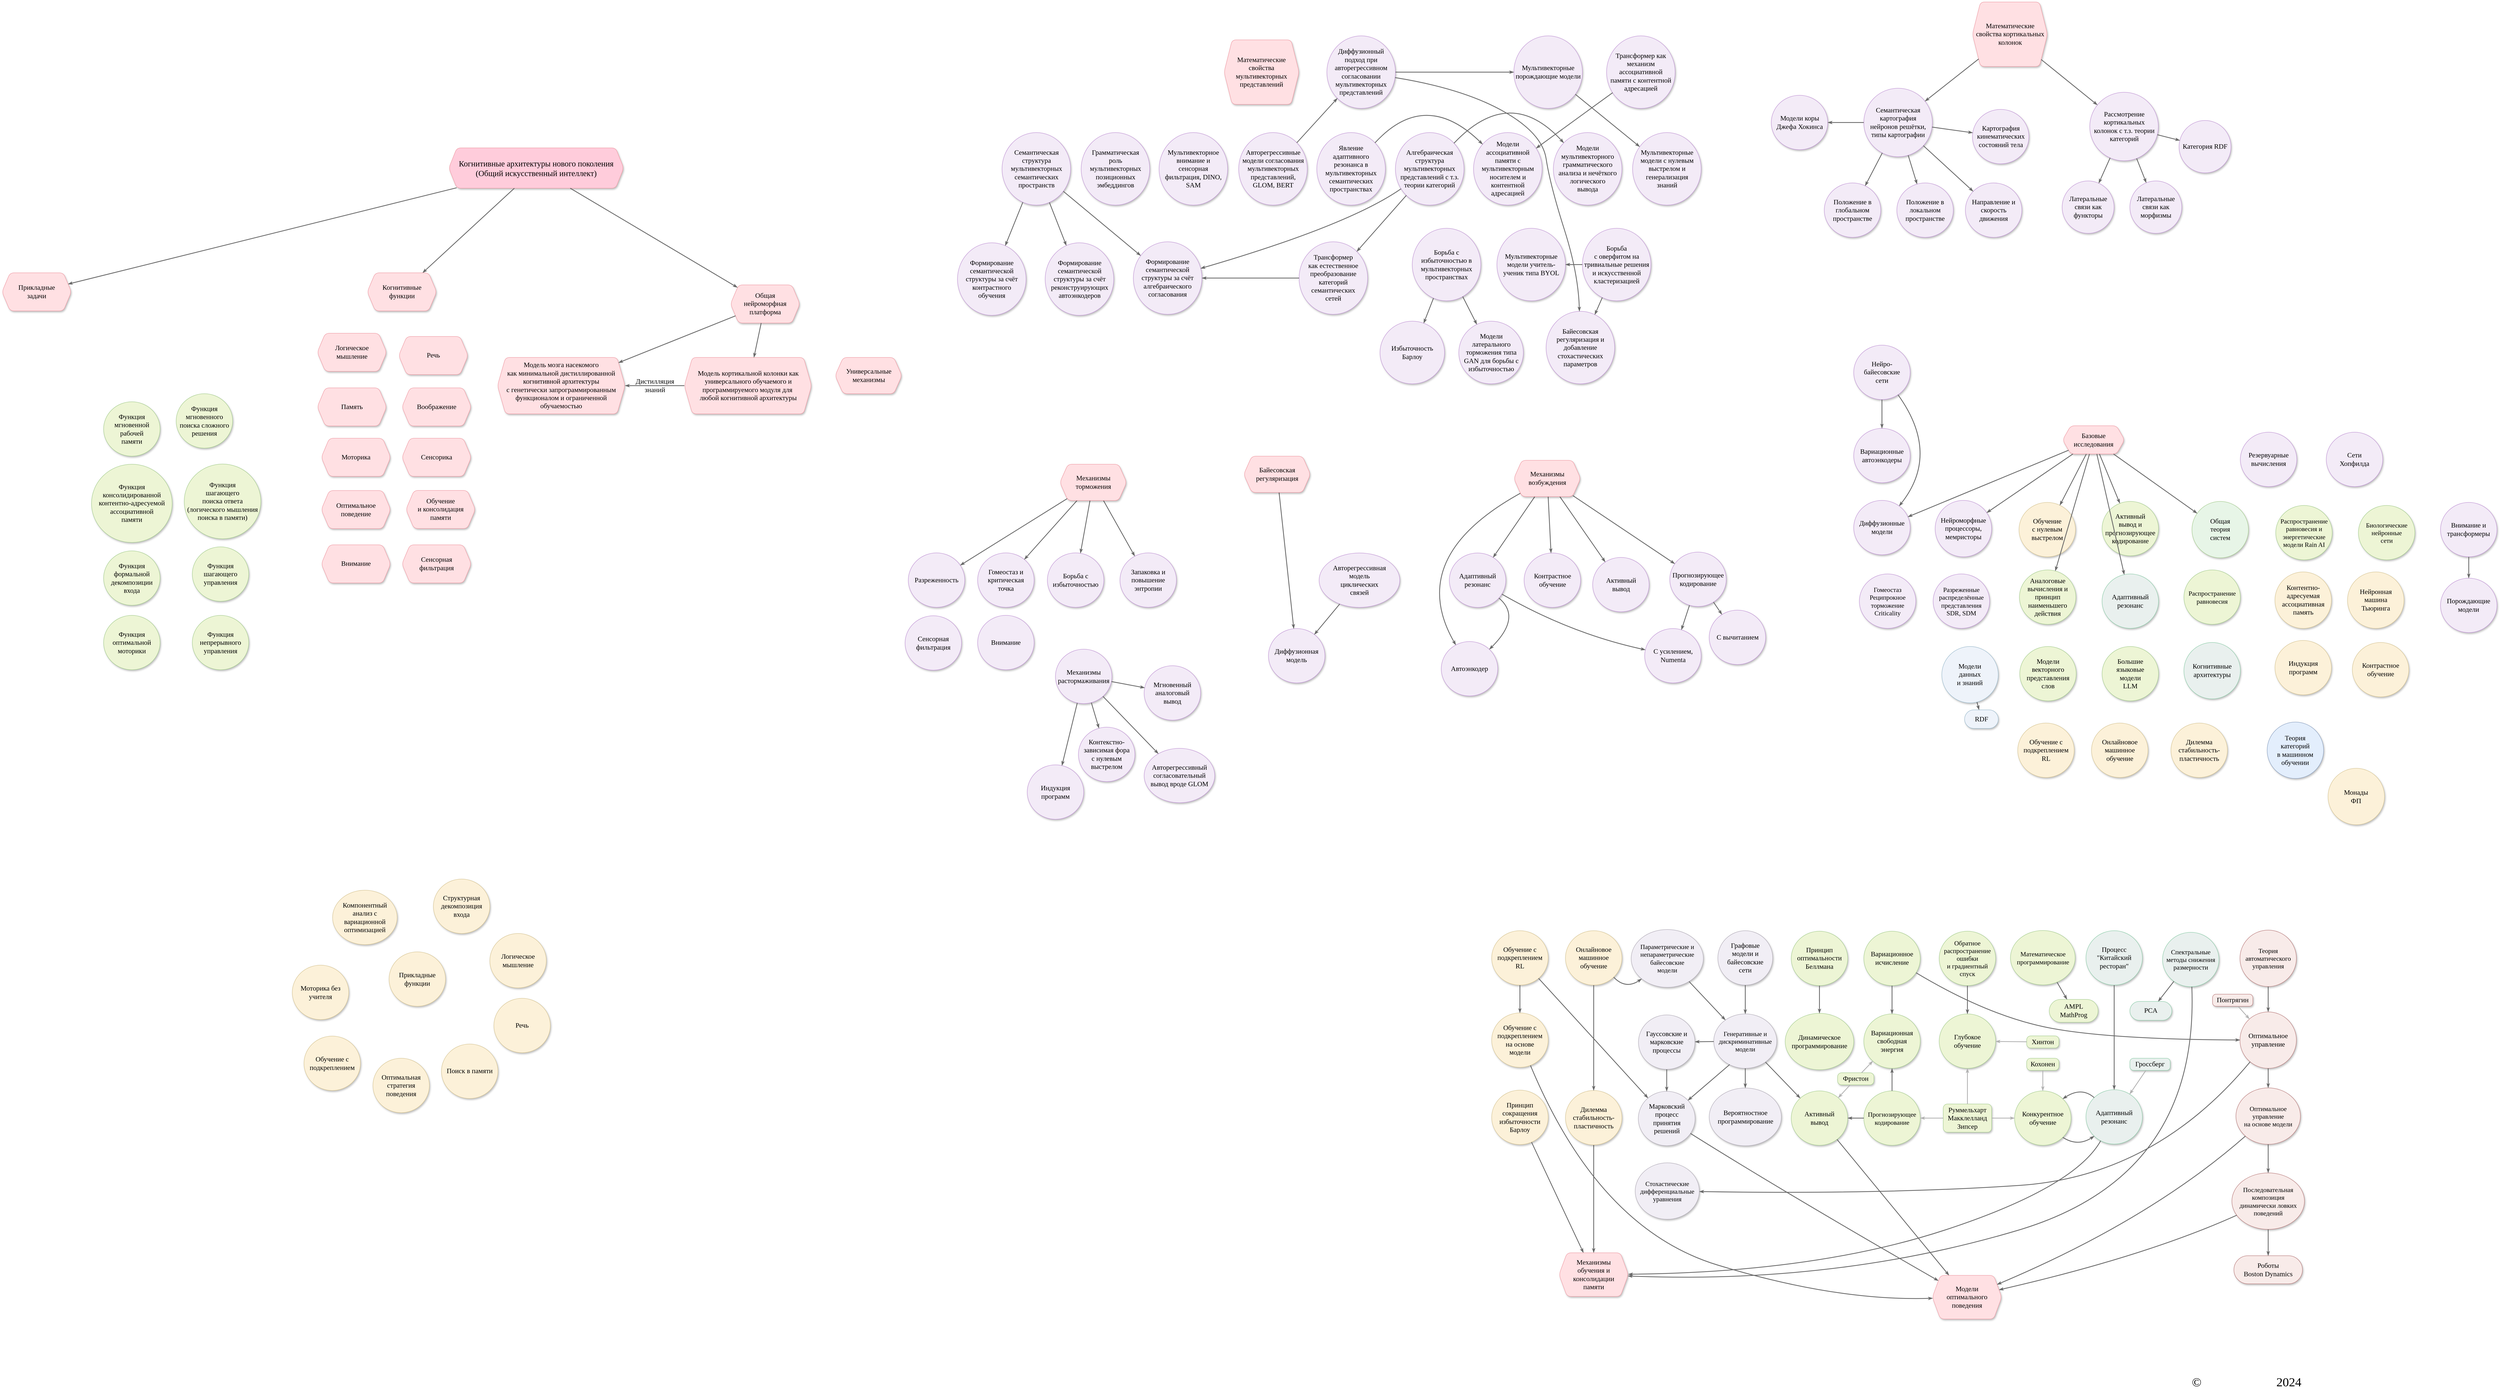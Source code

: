 <mxfile version="26.0.2">
  <diagram name="Page-1" id="ad52d381-51e7-2e0d-a935-2d0ddd2fd229">
    <mxGraphModel dx="9081" dy="7256" grid="1" gridSize="10" guides="1" tooltips="1" connect="1" arrows="1" fold="1" page="1" pageScale="1" pageWidth="1654" pageHeight="1169" background="none" math="0" shadow="0">
      <root>
        <mxCell id="0" />
        <mxCell id="1" parent="0" />
        <mxCell id="GqTlXlMeytFH90FR9I8b-99" value="&lt;div&gt;&lt;font style=&quot;font-size: 16px;&quot;&gt;Параметрические и&lt;/font&gt;&lt;/div&gt;&lt;font style=&quot;font-size: 16px;&quot;&gt;непараметрические&lt;/font&gt;&lt;div&gt;&lt;font style=&quot;font-size: 16px;&quot;&gt;байесовские&lt;/font&gt;&lt;/div&gt;&lt;div&gt;&lt;font style=&quot;font-size: 16px;&quot;&gt;модели&lt;/font&gt;&lt;/div&gt;" style="ellipse;whiteSpace=wrap;html=1;rounded=1;shadow=1;comic=0;labelBackgroundColor=none;strokeWidth=1;fontFamily=Times New Roman;fontSize=12;align=center;perimeterSpacing=0;strokeColor=#AFA9B5;fillStyle=auto;fillColor=#F1EEF5;verticalAlign=middle;fontColor=default;autosize=0;resizable=1;horizontal=1;arcSize=26;" parent="1" vertex="1">
          <mxGeometry x="2581" y="1557.5" width="179" height="143.5" as="geometry" />
        </mxCell>
        <mxCell id="GqTlXlMeytFH90FR9I8b-100" value="&lt;div&gt;&lt;font style=&quot;font-size: 17px;&quot;&gt;Графовые&lt;/font&gt;&lt;/div&gt;&lt;div&gt;&lt;font style=&quot;font-size: 17px;&quot;&gt;модели и&lt;/font&gt;&lt;/div&gt;&lt;div&gt;&lt;font style=&quot;font-size: 17px;&quot;&gt;байесовские&lt;/font&gt;&lt;/div&gt;&lt;div&gt;&lt;font style=&quot;font-size: 17px;&quot;&gt;сети&lt;/font&gt;&lt;/div&gt;" style="ellipse;whiteSpace=wrap;html=1;rounded=1;shadow=1;comic=0;labelBackgroundColor=none;strokeWidth=1;fontFamily=Times New Roman;fontSize=12;align=center;perimeterSpacing=0;strokeColor=#AFA9B5;fillStyle=auto;fillColor=#F1EEF5;verticalAlign=middle;fontColor=default;autosize=0;resizable=1;horizontal=1;arcSize=26;" parent="1" vertex="1">
          <mxGeometry x="2796" y="1560.5" width="136" height="135" as="geometry" />
        </mxCell>
        <mxCell id="GqTlXlMeytFH90FR9I8b-107" value="&lt;font style=&quot;font-size: 17px;&quot;&gt;Процесс&lt;/font&gt;&lt;div&gt;&lt;font style=&quot;font-size: 17px;&quot;&gt;&quot;Китайский&lt;/font&gt;&lt;/div&gt;&lt;div&gt;&lt;font style=&quot;font-size: 17px;&quot;&gt;ресторан&quot;&lt;/font&gt;&lt;/div&gt;" style="ellipse;whiteSpace=wrap;html=1;rounded=1;shadow=1;comic=0;labelBackgroundColor=none;strokeWidth=1;fontFamily=Times New Roman;fontSize=12;align=center;perimeterSpacing=0;strokeColor=#8BCCA8;fillStyle=auto;fillColor=#E9F0EE;verticalAlign=middle;autosize=0;resizable=1;horizontal=1;fontColor=default;" parent="1" vertex="1">
          <mxGeometry x="3709" y="1560.5" width="140" height="135" as="geometry" />
        </mxCell>
        <mxCell id="GqTlXlMeytFH90FR9I8b-108" value="&lt;font style=&quot;font-size: 17px;&quot;&gt;Адаптивный&lt;/font&gt;&lt;div&gt;&lt;font style=&quot;font-size: 17px;&quot;&gt;резонанс&lt;/font&gt;&lt;/div&gt;" style="ellipse;whiteSpace=wrap;html=1;rounded=1;shadow=1;comic=0;labelBackgroundColor=none;strokeWidth=1;fontFamily=Times New Roman;fontSize=12;align=center;perimeterSpacing=0;strokeColor=#8BCCA8;fillStyle=auto;fillColor=#E9F0EE;verticalAlign=middle;autosize=0;resizable=1;horizontal=1;fontColor=default;" parent="1" vertex="1">
          <mxGeometry x="3709" y="1955" width="140" height="135" as="geometry" />
        </mxCell>
        <mxCell id="GqTlXlMeytFH90FR9I8b-112" value="" style="edgeStyle=none;rounded=1;html=1;labelBackgroundColor=none;startArrow=none;startFill=0;startSize=5;endArrow=classicThin;endFill=1;endSize=5;jettySize=auto;orthogonalLoop=1;strokeColor=#696969;strokeWidth=2;fontFamily=Times New Roman;fontSize=12;align=center;verticalAlign=middle;fontColor=default;" parent="1" source="GqTlXlMeytFH90FR9I8b-107" target="GqTlXlMeytFH90FR9I8b-108" edge="1">
          <mxGeometry relative="1" as="geometry">
            <mxPoint x="3972" y="1530.25" as="sourcePoint" />
            <mxPoint x="3972" y="1580.25" as="targetPoint" />
          </mxGeometry>
        </mxCell>
        <mxCell id="6Sv2KuHa2b_CydcZ8xwV-12" value="&lt;span style=&quot;font-size: 16px;&quot;&gt;Спектральные методы снижения&lt;/span&gt;&lt;div&gt;&lt;span style=&quot;font-size: 16px;&quot;&gt;размерности&lt;/span&gt;&lt;/div&gt;" style="ellipse;whiteSpace=wrap;html=1;rounded=1;shadow=1;comic=0;labelBackgroundColor=none;strokeWidth=1;fontFamily=Times New Roman;fontSize=12;align=center;perimeterSpacing=0;strokeColor=#8BCCA8;fillStyle=auto;fillColor=#E9F0EE;verticalAlign=middle;autosize=0;resizable=1;horizontal=1;fontColor=default;" parent="1" vertex="1">
          <mxGeometry x="3899" y="1564.5" width="140" height="135" as="geometry" />
        </mxCell>
        <mxCell id="6Sv2KuHa2b_CydcZ8xwV-46" value="&lt;font style=&quot;font-size: 17px;&quot;&gt;Нейро-&lt;/font&gt;&lt;div&gt;&lt;font style=&quot;font-size: 17px;&quot;&gt;байесовские&lt;br&gt;&lt;/font&gt;&lt;div&gt;&lt;font style=&quot;font-size: 17px;&quot;&gt;сети&lt;/font&gt;&lt;/div&gt;&lt;/div&gt;" style="ellipse;whiteSpace=wrap;html=1;rounded=1;shadow=1;comic=0;labelBackgroundColor=none;strokeWidth=1;fontFamily=Times New Roman;fontSize=12;align=center;perimeterSpacing=0;strokeColor=#BF92D4;fillStyle=auto;fillColor=#F3EBF7;verticalAlign=middle;autosize=0;resizable=1;horizontal=1;fontColor=default;" parent="1" vertex="1">
          <mxGeometry x="3133" y="107.5" width="140" height="135" as="geometry" />
        </mxCell>
        <mxCell id="lsxUPZ-5RXZpL6xR7GCQ-13" value="&lt;font style=&quot;font-size: 17px;&quot;&gt;Принцип&lt;/font&gt;&lt;div&gt;&lt;font style=&quot;font-size: 17px;&quot;&gt;оптимальности&lt;/font&gt;&lt;/div&gt;&lt;div&gt;&lt;font style=&quot;font-size: 17px;&quot;&gt;Беллмана&lt;/font&gt;&lt;/div&gt;" style="ellipse;whiteSpace=wrap;html=1;rounded=1;shadow=1;comic=0;labelBackgroundColor=none;strokeWidth=1;fontFamily=Times New Roman;fontSize=12;align=center;perimeterSpacing=0;strokeColor=#A4CC8D;fillStyle=auto;fillColor=#EDF5D5;verticalAlign=middle;autosize=0;resizable=1;horizontal=1;fontColor=default;" parent="1" vertex="1">
          <mxGeometry x="2978" y="1561.75" width="140" height="135" as="geometry" />
        </mxCell>
        <mxCell id="lsxUPZ-5RXZpL6xR7GCQ-14" value="&lt;font style=&quot;font-size: 17px;&quot;&gt;Динамическое&lt;/font&gt;&lt;div&gt;&lt;font style=&quot;font-size: 17px;&quot;&gt;программирование&lt;/font&gt;&lt;/div&gt;" style="ellipse;whiteSpace=wrap;html=1;rounded=1;shadow=1;comic=0;labelBackgroundColor=none;strokeWidth=1;fontFamily=Times New Roman;fontSize=12;align=center;perimeterSpacing=0;strokeColor=#A4CC8D;fillStyle=auto;fillColor=#EDF5D5;verticalAlign=middle;autosize=0;resizable=1;horizontal=1;fontColor=default;" parent="1" vertex="1">
          <mxGeometry x="2963" y="1765.5" width="170" height="140" as="geometry" />
        </mxCell>
        <mxCell id="lsxUPZ-5RXZpL6xR7GCQ-15" value="&lt;font style=&quot;font-size: 17px;&quot;&gt;Вариационное&lt;/font&gt;&lt;div&gt;&lt;font style=&quot;font-size: 17px;&quot;&gt;исчисление&lt;/font&gt;&lt;/div&gt;" style="ellipse;whiteSpace=wrap;html=1;rounded=1;shadow=1;comic=0;labelBackgroundColor=none;strokeWidth=1;fontFamily=Times New Roman;fontSize=12;align=center;perimeterSpacing=0;strokeColor=#A4CC8D;fillStyle=auto;fillColor=#EDF5D5;verticalAlign=middle;autosize=0;resizable=1;horizontal=1;fontColor=default;" parent="1" vertex="1">
          <mxGeometry x="3158" y="1561.75" width="140" height="135" as="geometry" />
        </mxCell>
        <mxCell id="lsxUPZ-5RXZpL6xR7GCQ-20" value="" style="edgeStyle=none;rounded=1;html=1;labelBackgroundColor=none;startArrow=none;startFill=0;startSize=5;endArrow=classicThin;endFill=1;endSize=5;jettySize=auto;orthogonalLoop=1;strokeColor=#696969;strokeWidth=2;fontFamily=Times New Roman;fontSize=12;align=center;verticalAlign=middle;fontColor=default;exitX=0.5;exitY=1;exitDx=0;exitDy=0;entryX=0.5;entryY=0;entryDx=0;entryDy=0;" parent="1" source="lsxUPZ-5RXZpL6xR7GCQ-13" target="lsxUPZ-5RXZpL6xR7GCQ-14" edge="1">
          <mxGeometry relative="1" as="geometry">
            <mxPoint x="3439" y="1525" as="sourcePoint" />
            <mxPoint x="3439" y="1581" as="targetPoint" />
          </mxGeometry>
        </mxCell>
        <mxCell id="lsxUPZ-5RXZpL6xR7GCQ-23" value="" style="edgeStyle=none;rounded=0;html=1;labelBackgroundColor=none;startArrow=none;startFill=0;startSize=5;endArrow=classicThin;endFill=1;endSize=5;jettySize=auto;orthogonalLoop=1;strokeColor=#696969;strokeWidth=2;fontFamily=Times New Roman;fontSize=12;curved=1;align=center;verticalAlign=middle;fontColor=default;" parent="1" source="6Sv2KuHa2b_CydcZ8xwV-12" target="lsxUPZ-5RXZpL6xR7GCQ-24" edge="1">
          <mxGeometry relative="1" as="geometry">
            <mxPoint x="3776" y="1699.5" as="sourcePoint" />
            <mxPoint x="3776" y="1779.5" as="targetPoint" />
          </mxGeometry>
        </mxCell>
        <mxCell id="lsxUPZ-5RXZpL6xR7GCQ-24" value="&lt;span style=&quot;font-size: 17px;&quot;&gt;PCA&lt;/span&gt;" style="whiteSpace=wrap;html=1;rounded=1;shadow=1;comic=0;labelBackgroundColor=none;strokeWidth=1;fontFamily=Times New Roman;fontSize=12;align=center;arcSize=50;fillStyle=auto;strokeColor=#8BCCA8;verticalAlign=middle;fontColor=default;fillColor=#E9F0EE;autosize=0;resizable=1;" parent="1" vertex="1">
          <mxGeometry x="3818" y="1736" width="104" height="46.75" as="geometry" />
        </mxCell>
        <mxCell id="lsxUPZ-5RXZpL6xR7GCQ-25" value="&lt;font style=&quot;font-size: 17px;&quot;&gt;Обучение с&lt;/font&gt;&lt;div&gt;&lt;font style=&quot;font-size: 17px;&quot;&gt;подкреплением&lt;/font&gt;&lt;/div&gt;&lt;div&gt;&lt;font style=&quot;font-size: 17px;&quot;&gt;RL&lt;/font&gt;&lt;/div&gt;" style="ellipse;whiteSpace=wrap;html=1;rounded=1;shadow=1;comic=0;labelBackgroundColor=none;strokeWidth=1;fontFamily=Times New Roman;fontSize=12;align=center;perimeterSpacing=0;strokeColor=#D6C492;fillStyle=auto;fillColor=#FCF1D9;verticalAlign=middle;autosize=0;resizable=1;horizontal=1;fontColor=default;" parent="1" vertex="1">
          <mxGeometry x="2235" y="1560.5" width="140" height="135" as="geometry" />
        </mxCell>
        <mxCell id="lsxUPZ-5RXZpL6xR7GCQ-29" value="&lt;font style=&quot;font-size: 17px;&quot;&gt;Вариационные&lt;/font&gt;&lt;div&gt;&lt;font style=&quot;font-size: 17px;&quot;&gt;автоэнкодеры&lt;/font&gt;&lt;/div&gt;" style="ellipse;whiteSpace=wrap;html=1;rounded=1;shadow=1;comic=0;labelBackgroundColor=none;strokeWidth=1;fontFamily=Times New Roman;fontSize=12;align=center;perimeterSpacing=0;strokeColor=#BF92D4;fillStyle=auto;fillColor=#F3EBF7;verticalAlign=middle;autosize=0;resizable=1;horizontal=1;fontColor=default;" parent="1" vertex="1">
          <mxGeometry x="3133" y="314" width="140" height="135" as="geometry" />
        </mxCell>
        <mxCell id="lsxUPZ-5RXZpL6xR7GCQ-36" value="" style="edgeStyle=none;rounded=1;html=1;labelBackgroundColor=none;startArrow=none;startFill=0;startSize=5;endArrow=classicThin;endFill=1;endSize=5;jettySize=auto;orthogonalLoop=1;strokeColor=#696969;strokeWidth=2;fontFamily=Times New Roman;fontSize=12;align=center;verticalAlign=middle;fontColor=default;exitX=0.5;exitY=1;exitDx=0;exitDy=0;" parent="1" source="6Sv2KuHa2b_CydcZ8xwV-46" target="lsxUPZ-5RXZpL6xR7GCQ-29" edge="1">
          <mxGeometry relative="1" as="geometry">
            <mxPoint x="3396" y="254" as="sourcePoint" />
            <mxPoint x="3396" y="324" as="targetPoint" />
          </mxGeometry>
        </mxCell>
        <mxCell id="lsxUPZ-5RXZpL6xR7GCQ-40" value="&lt;font style=&quot;font-size: 17px;&quot;&gt;Вариационная&lt;/font&gt;&lt;div&gt;&lt;font style=&quot;font-size: 17px;&quot;&gt;свободная&lt;/font&gt;&lt;/div&gt;&lt;div&gt;&lt;font style=&quot;font-size: 17px;&quot;&gt;энергия&lt;/font&gt;&lt;/div&gt;" style="ellipse;whiteSpace=wrap;html=1;rounded=1;shadow=1;comic=0;labelBackgroundColor=none;strokeWidth=1;fontFamily=Times New Roman;fontSize=12;align=center;perimeterSpacing=0;strokeColor=#A4CC8D;fillStyle=auto;fillColor=#EDF5D5;verticalAlign=middle;autosize=0;resizable=1;horizontal=1;fontColor=default;" parent="1" vertex="1">
          <mxGeometry x="3158" y="1767" width="140" height="135" as="geometry" />
        </mxCell>
        <mxCell id="lsxUPZ-5RXZpL6xR7GCQ-47" value="" style="edgeStyle=none;rounded=1;html=1;labelBackgroundColor=none;startArrow=none;startFill=0;startSize=5;endArrow=classicThin;endFill=1;endSize=5;jettySize=auto;orthogonalLoop=1;strokeColor=#696969;strokeWidth=2;fontFamily=Times New Roman;fontSize=12;align=center;verticalAlign=middle;fontColor=default;entryX=0.5;entryY=0;entryDx=0;entryDy=0;exitX=0.5;exitY=1;exitDx=0;exitDy=0;" parent="1" source="lsxUPZ-5RXZpL6xR7GCQ-15" target="lsxUPZ-5RXZpL6xR7GCQ-40" edge="1">
          <mxGeometry relative="1" as="geometry">
            <mxPoint x="3058" y="1511" as="sourcePoint" />
            <mxPoint x="3058" y="1579" as="targetPoint" />
          </mxGeometry>
        </mxCell>
        <mxCell id="lsxUPZ-5RXZpL6xR7GCQ-50" value="&lt;span style=&quot;font-size: 17px;&quot;&gt;Фристон&lt;/span&gt;" style="rounded=1;whiteSpace=wrap;html=1;shadow=1;comic=0;labelBackgroundColor=none;strokeWidth=1;fontFamily=Times New Roman;fontSize=12;align=center;fillColor=#EDF5D5;strokeColor=#A4CC8D;resizable=1;autosize=1;fillStyle=auto;verticalAlign=middle;fontColor=default;arcSize=33;" parent="1" vertex="1">
          <mxGeometry x="3093" y="1913" width="90" height="30" as="geometry" />
        </mxCell>
        <mxCell id="lsxUPZ-5RXZpL6xR7GCQ-51" value="" style="edgeStyle=none;rounded=1;html=1;labelBackgroundColor=none;startArrow=none;startFill=0;startSize=5;endArrow=classicThin;endFill=1;endSize=5;jettySize=auto;orthogonalLoop=1;strokeColor=#B3B3B3;strokeWidth=2;fontFamily=Times New Roman;fontSize=12;" parent="1" source="lsxUPZ-5RXZpL6xR7GCQ-50" target="lsxUPZ-5RXZpL6xR7GCQ-40" edge="1">
          <mxGeometry relative="1" as="geometry">
            <mxPoint x="3464" y="1839.75" as="sourcePoint" />
            <mxPoint x="3293" y="1819.75" as="targetPoint" />
          </mxGeometry>
        </mxCell>
        <mxCell id="lsxUPZ-5RXZpL6xR7GCQ-59" value="&lt;font style=&quot;font-size: 16px;&quot;&gt;Прогнозирующее&lt;/font&gt;&lt;div&gt;&lt;font style=&quot;font-size: 16px;&quot;&gt;кодирование&lt;/font&gt;&lt;/div&gt;" style="ellipse;whiteSpace=wrap;html=1;rounded=1;shadow=1;comic=0;labelBackgroundColor=none;strokeWidth=1;fontFamily=Times New Roman;fontSize=12;align=center;perimeterSpacing=0;strokeColor=#A4CC8D;fillStyle=auto;fillColor=#EDF5D5;verticalAlign=middle;autosize=0;resizable=1;horizontal=1;fontColor=default;" parent="1" vertex="1">
          <mxGeometry x="3158" y="1958" width="140" height="135" as="geometry" />
        </mxCell>
        <mxCell id="lsxUPZ-5RXZpL6xR7GCQ-60" value="&lt;span style=&quot;font-size: 17px;&quot;&gt;Руммельхарт&lt;/span&gt;&lt;div&gt;&lt;span style=&quot;font-size: 17px;&quot;&gt;Макклелланд&lt;/span&gt;&lt;/div&gt;&lt;div&gt;&lt;span style=&quot;font-size: 17px;&quot;&gt;Зипсер&lt;/span&gt;&lt;/div&gt;" style="rounded=1;whiteSpace=wrap;html=1;shadow=1;comic=0;labelBackgroundColor=none;strokeWidth=1;fontFamily=Times New Roman;fontSize=12;align=center;fillColor=#EDF5D5;strokeColor=#A4CC8D;resizable=1;autosize=1;fillStyle=auto;verticalAlign=middle;fontColor=default;" parent="1" vertex="1">
          <mxGeometry x="3355" y="1990.5" width="120" height="70" as="geometry" />
        </mxCell>
        <mxCell id="lsxUPZ-5RXZpL6xR7GCQ-61" value="" style="edgeStyle=none;rounded=1;html=1;labelBackgroundColor=none;startArrow=none;startFill=0;startSize=5;endArrow=classicThin;endFill=1;endSize=5;jettySize=auto;orthogonalLoop=1;strokeColor=#B3B3B3;strokeWidth=2;fontFamily=Times New Roman;fontSize=12;entryX=1;entryY=0.5;entryDx=0;entryDy=0;exitX=0;exitY=0.5;exitDx=0;exitDy=0;" parent="1" source="lsxUPZ-5RXZpL6xR7GCQ-60" target="lsxUPZ-5RXZpL6xR7GCQ-59" edge="1">
          <mxGeometry relative="1" as="geometry">
            <mxPoint x="3378" y="1802" as="sourcePoint" />
            <mxPoint x="3303" y="1824" as="targetPoint" />
          </mxGeometry>
        </mxCell>
        <mxCell id="lsxUPZ-5RXZpL6xR7GCQ-62" value="&lt;font style=&quot;font-size: 17px;&quot;&gt;Активный&lt;/font&gt;&lt;div&gt;&lt;font style=&quot;font-size: 17px;&quot;&gt;вывод&lt;/font&gt;&lt;/div&gt;" style="ellipse;whiteSpace=wrap;html=1;rounded=1;shadow=1;comic=0;labelBackgroundColor=none;strokeWidth=1;fontFamily=Times New Roman;fontSize=12;align=center;perimeterSpacing=0;strokeColor=#A4CC8D;fillStyle=auto;fillColor=#EDF5D5;verticalAlign=middle;autosize=0;resizable=1;horizontal=1;fontColor=default;" parent="1" vertex="1">
          <mxGeometry x="2978" y="1958" width="140" height="135" as="geometry" />
        </mxCell>
        <mxCell id="lsxUPZ-5RXZpL6xR7GCQ-63" value="" style="edgeStyle=none;rounded=1;html=1;labelBackgroundColor=none;startArrow=none;startFill=0;startSize=5;endArrow=classicThin;endFill=1;endSize=5;jettySize=auto;orthogonalLoop=1;strokeColor=#696969;strokeWidth=2;fontFamily=Times New Roman;fontSize=12;align=center;verticalAlign=middle;fontColor=default;entryX=0.5;entryY=1;entryDx=0;entryDy=0;exitX=0.5;exitY=0;exitDx=0;exitDy=0;" parent="1" source="lsxUPZ-5RXZpL6xR7GCQ-59" target="lsxUPZ-5RXZpL6xR7GCQ-40" edge="1">
          <mxGeometry relative="1" as="geometry">
            <mxPoint x="3238" y="1716" as="sourcePoint" />
            <mxPoint x="3238" y="1777" as="targetPoint" />
          </mxGeometry>
        </mxCell>
        <mxCell id="lsxUPZ-5RXZpL6xR7GCQ-64" value="" style="edgeStyle=none;rounded=1;html=1;labelBackgroundColor=none;startArrow=none;startFill=0;startSize=5;endArrow=classicThin;endFill=1;endSize=5;jettySize=auto;orthogonalLoop=1;strokeColor=#696969;strokeWidth=2;fontFamily=Times New Roman;fontSize=12;align=center;verticalAlign=middle;fontColor=default;entryX=1;entryY=0.5;entryDx=0;entryDy=0;exitX=0;exitY=0.5;exitDx=0;exitDy=0;" parent="1" source="lsxUPZ-5RXZpL6xR7GCQ-59" target="lsxUPZ-5RXZpL6xR7GCQ-62" edge="1">
          <mxGeometry relative="1" as="geometry">
            <mxPoint x="3238" y="1968" as="sourcePoint" />
            <mxPoint x="3238" y="1917" as="targetPoint" />
          </mxGeometry>
        </mxCell>
        <mxCell id="lsxUPZ-5RXZpL6xR7GCQ-65" value="" style="edgeStyle=none;rounded=1;html=1;labelBackgroundColor=none;startArrow=none;startFill=0;startSize=5;endArrow=classicThin;endFill=1;endSize=5;jettySize=auto;orthogonalLoop=1;strokeColor=#B3B3B3;strokeWidth=2;fontFamily=Times New Roman;fontSize=12;" parent="1" source="lsxUPZ-5RXZpL6xR7GCQ-50" target="lsxUPZ-5RXZpL6xR7GCQ-62" edge="1">
          <mxGeometry relative="1" as="geometry">
            <mxPoint x="3123" y="1948" as="sourcePoint" />
            <mxPoint x="3183" y="1889" as="targetPoint" />
          </mxGeometry>
        </mxCell>
        <mxCell id="lsxUPZ-5RXZpL6xR7GCQ-66" value="&lt;font style=&quot;font-size: 17px;&quot;&gt;Конкурентное&lt;/font&gt;&lt;div&gt;&lt;font style=&quot;font-size: 17px;&quot;&gt;обучение&lt;/font&gt;&lt;/div&gt;" style="ellipse;whiteSpace=wrap;html=1;rounded=1;shadow=1;comic=0;labelBackgroundColor=none;strokeWidth=1;fontFamily=Times New Roman;fontSize=12;align=center;perimeterSpacing=0;strokeColor=#A4CC8D;fillStyle=auto;fillColor=#EDF5D5;verticalAlign=middle;autosize=0;resizable=1;horizontal=1;fontColor=default;" parent="1" vertex="1">
          <mxGeometry x="3532" y="1958" width="140" height="135" as="geometry" />
        </mxCell>
        <mxCell id="lsxUPZ-5RXZpL6xR7GCQ-67" value="" style="edgeStyle=none;rounded=1;html=1;labelBackgroundColor=none;startArrow=none;startFill=0;startSize=5;endArrow=classicThin;endFill=1;endSize=5;jettySize=auto;orthogonalLoop=1;strokeColor=#B3B3B3;strokeWidth=2;fontFamily=Times New Roman;fontSize=12;entryX=0;entryY=0.5;entryDx=0;entryDy=0;exitX=1;exitY=0.5;exitDx=0;exitDy=0;" parent="1" source="lsxUPZ-5RXZpL6xR7GCQ-60" target="lsxUPZ-5RXZpL6xR7GCQ-66" edge="1">
          <mxGeometry relative="1" as="geometry">
            <mxPoint x="3493" y="2018" as="sourcePoint" />
            <mxPoint x="3308" y="2036" as="targetPoint" />
          </mxGeometry>
        </mxCell>
        <mxCell id="lsxUPZ-5RXZpL6xR7GCQ-68" value="&lt;span style=&quot;font-size: 17px;&quot;&gt;Кохонен&lt;/span&gt;" style="rounded=1;whiteSpace=wrap;html=1;shadow=1;comic=0;labelBackgroundColor=none;strokeWidth=1;fontFamily=Times New Roman;fontSize=12;align=center;fillColor=#EDF5D5;strokeColor=#A4CC8D;resizable=1;autosize=1;fillStyle=auto;verticalAlign=middle;fontColor=default;arcSize=33;" parent="1" vertex="1">
          <mxGeometry x="3562" y="1877" width="80" height="30" as="geometry" />
        </mxCell>
        <mxCell id="lsxUPZ-5RXZpL6xR7GCQ-69" value="" style="edgeStyle=none;rounded=1;html=1;labelBackgroundColor=none;startArrow=none;startFill=0;startSize=5;endArrow=classicThin;endFill=1;endSize=5;jettySize=auto;orthogonalLoop=1;strokeColor=#B3B3B3;strokeWidth=2;fontFamily=Times New Roman;fontSize=12;" parent="1" source="lsxUPZ-5RXZpL6xR7GCQ-68" target="lsxUPZ-5RXZpL6xR7GCQ-66" edge="1">
          <mxGeometry relative="1" as="geometry">
            <mxPoint x="3429" y="2006" as="sourcePoint" />
            <mxPoint x="3429" y="1915" as="targetPoint" />
          </mxGeometry>
        </mxCell>
        <mxCell id="lsxUPZ-5RXZpL6xR7GCQ-70" value="&lt;div&gt;&lt;span style=&quot;font-size: 17px;&quot;&gt;Гауссовские и марковские процессы&lt;/span&gt;&lt;/div&gt;" style="ellipse;whiteSpace=wrap;html=1;rounded=1;shadow=1;comic=0;labelBackgroundColor=none;strokeWidth=1;fontFamily=Times New Roman;fontSize=12;align=center;perimeterSpacing=0;strokeColor=#AFA9B5;fillStyle=auto;fillColor=#F1EEF5;verticalAlign=middle;fontColor=default;autosize=0;resizable=1;horizontal=1;arcSize=26;" parent="1" vertex="1">
          <mxGeometry x="2599.13" y="1769.5" width="140" height="135" as="geometry" />
        </mxCell>
        <mxCell id="lsxUPZ-5RXZpL6xR7GCQ-72" value="&lt;div&gt;&lt;font style=&quot;font-size: 16px;&quot;&gt;Генеративные и&lt;/font&gt;&lt;/div&gt;&lt;div&gt;&lt;font style=&quot;font-size: 16px;&quot;&gt;дискриминативные&lt;/font&gt;&lt;/div&gt;&lt;div&gt;&lt;font style=&quot;font-size: 16px;&quot;&gt;модели&lt;/font&gt;&lt;/div&gt;" style="ellipse;whiteSpace=wrap;html=1;rounded=1;shadow=1;comic=0;labelBackgroundColor=none;strokeWidth=1;fontFamily=Times New Roman;fontSize=12;align=center;perimeterSpacing=0;strokeColor=#AFA9B5;fillStyle=auto;fillColor=#F1EEF5;verticalAlign=middle;fontColor=default;autosize=0;resizable=1;horizontal=1;arcSize=26;" parent="1" vertex="1">
          <mxGeometry x="2785.81" y="1767" width="156.38" height="135" as="geometry" />
        </mxCell>
        <mxCell id="lsxUPZ-5RXZpL6xR7GCQ-74" value="" style="edgeStyle=none;rounded=0;html=1;labelBackgroundColor=none;startArrow=none;startFill=0;startSize=5;endArrow=classicThin;endFill=1;endSize=5;jettySize=auto;orthogonalLoop=1;strokeColor=#696969;strokeWidth=2;fontFamily=Times New Roman;fontSize=12;align=center;verticalAlign=middle;fontColor=default;curved=1;" parent="1" source="lsxUPZ-5RXZpL6xR7GCQ-72" target="lsxUPZ-5RXZpL6xR7GCQ-62" edge="1">
          <mxGeometry relative="1" as="geometry">
            <mxPoint x="2723" y="1503" as="sourcePoint" />
            <mxPoint x="2830" y="1786" as="targetPoint" />
          </mxGeometry>
        </mxCell>
        <mxCell id="lsxUPZ-5RXZpL6xR7GCQ-76" value="&lt;div&gt;&lt;div&gt;&lt;font style=&quot;font-size: 16px;&quot;&gt;Обратное&lt;/font&gt;&lt;/div&gt;&lt;div&gt;&lt;font style=&quot;font-size: 16px;&quot;&gt;распространение&lt;/font&gt;&lt;/div&gt;&lt;div&gt;&lt;font style=&quot;font-size: 16px;&quot;&gt;ошибки&lt;/font&gt;&lt;/div&gt;&lt;/div&gt;&lt;div&gt;&lt;span style=&quot;background-color: initial;&quot;&gt;&lt;font style=&quot;font-size: 16px;&quot;&gt;и градиентный&lt;/font&gt;&lt;/span&gt;&lt;/div&gt;&lt;div&gt;&lt;font style=&quot;font-size: 16px;&quot;&gt;спуск&lt;/font&gt;&lt;/div&gt;" style="ellipse;whiteSpace=wrap;html=1;rounded=1;shadow=1;comic=0;labelBackgroundColor=none;strokeWidth=1;fontFamily=Times New Roman;fontSize=12;align=center;perimeterSpacing=0;strokeColor=#A4CC8D;fillStyle=auto;fillColor=#EDF5D5;verticalAlign=middle;autosize=0;resizable=1;horizontal=1;fontColor=default;" parent="1" vertex="1">
          <mxGeometry x="3345" y="1561.75" width="140" height="135" as="geometry" />
        </mxCell>
        <mxCell id="lsxUPZ-5RXZpL6xR7GCQ-77" value="&lt;font style=&quot;font-size: 17px;&quot;&gt;Глубокое&lt;/font&gt;&lt;div&gt;&lt;font style=&quot;font-size: 17px;&quot;&gt;обучение&lt;/font&gt;&lt;/div&gt;" style="ellipse;whiteSpace=wrap;html=1;rounded=1;shadow=1;comic=0;labelBackgroundColor=none;strokeWidth=1;fontFamily=Times New Roman;fontSize=12;align=center;perimeterSpacing=0;strokeColor=#A4CC8D;fillStyle=auto;fillColor=#EDF5D5;verticalAlign=middle;autosize=0;resizable=1;horizontal=1;fontColor=default;" parent="1" vertex="1">
          <mxGeometry x="3345" y="1767" width="140" height="135" as="geometry" />
        </mxCell>
        <mxCell id="lsxUPZ-5RXZpL6xR7GCQ-85" value="&lt;span style=&quot;font-size: 17px;&quot;&gt;Хинтон&lt;/span&gt;" style="rounded=1;whiteSpace=wrap;html=1;shadow=1;comic=0;labelBackgroundColor=none;strokeWidth=1;fontFamily=Times New Roman;fontSize=12;align=center;fillColor=#EDF5D5;strokeColor=#A4CC8D;resizable=1;autosize=1;fillStyle=auto;verticalAlign=middle;fontColor=default;arcSize=33;" parent="1" vertex="1">
          <mxGeometry x="3562" y="1821.5" width="80" height="30" as="geometry" />
        </mxCell>
        <mxCell id="lsxUPZ-5RXZpL6xR7GCQ-86" value="" style="edgeStyle=none;rounded=1;html=1;labelBackgroundColor=none;startArrow=none;startFill=0;startSize=5;endArrow=classicThin;endFill=1;endSize=5;jettySize=auto;orthogonalLoop=1;strokeColor=#B3B3B3;strokeWidth=2;fontFamily=Times New Roman;fontSize=12;" parent="1" source="lsxUPZ-5RXZpL6xR7GCQ-85" target="lsxUPZ-5RXZpL6xR7GCQ-77" edge="1">
          <mxGeometry relative="1" as="geometry">
            <mxPoint x="3743" y="1963" as="sourcePoint" />
            <mxPoint x="3687" y="1999" as="targetPoint" />
          </mxGeometry>
        </mxCell>
        <mxCell id="lsxUPZ-5RXZpL6xR7GCQ-88" value="" style="edgeStyle=none;rounded=1;html=1;labelBackgroundColor=none;startArrow=none;startFill=0;startSize=5;endArrow=classicThin;endFill=1;endSize=5;jettySize=auto;orthogonalLoop=1;strokeColor=#696969;strokeWidth=2;fontFamily=Times New Roman;fontSize=12;align=center;verticalAlign=middle;fontColor=default;exitX=0.5;exitY=1;exitDx=0;exitDy=0;entryX=0.5;entryY=0;entryDx=0;entryDy=0;" parent="1" source="lsxUPZ-5RXZpL6xR7GCQ-76" target="lsxUPZ-5RXZpL6xR7GCQ-77" edge="1">
          <mxGeometry relative="1" as="geometry">
            <mxPoint x="3469" y="1706" as="sourcePoint" />
            <mxPoint x="3469" y="1762" as="targetPoint" />
          </mxGeometry>
        </mxCell>
        <mxCell id="lsxUPZ-5RXZpL6xR7GCQ-90" value="" style="edgeStyle=none;rounded=1;html=1;labelBackgroundColor=none;startArrow=none;startFill=0;startSize=5;endArrow=classicThin;endFill=1;endSize=5;jettySize=auto;orthogonalLoop=1;strokeColor=#B3B3B3;strokeWidth=2;fontFamily=Times New Roman;fontSize=12;entryX=0.5;entryY=1;entryDx=0;entryDy=0;exitX=0.5;exitY=0;exitDx=0;exitDy=0;" parent="1" source="lsxUPZ-5RXZpL6xR7GCQ-60" target="lsxUPZ-5RXZpL6xR7GCQ-77" edge="1">
          <mxGeometry relative="1" as="geometry">
            <mxPoint x="3485" y="2031" as="sourcePoint" />
            <mxPoint x="3549" y="2031" as="targetPoint" />
          </mxGeometry>
        </mxCell>
        <mxCell id="HH8Qyzm25gVhgutufYbr-55" value="&lt;font style=&quot;font-size: 16px;&quot;&gt;Математическое&lt;/font&gt;&lt;div&gt;&lt;font style=&quot;font-size: 16px;&quot;&gt;программирование&lt;/font&gt;&lt;/div&gt;" style="ellipse;whiteSpace=wrap;html=1;rounded=1;shadow=1;comic=0;labelBackgroundColor=none;strokeWidth=1;fontFamily=Times New Roman;fontSize=12;align=center;perimeterSpacing=0;strokeColor=#A4CC8D;fillStyle=auto;fillColor=#EDF5D5;verticalAlign=middle;autosize=0;resizable=1;horizontal=1;fontColor=default;" parent="1" vertex="1">
          <mxGeometry x="3521.75" y="1560" width="160.5" height="135" as="geometry" />
        </mxCell>
        <mxCell id="HH8Qyzm25gVhgutufYbr-60" value="&lt;font style=&quot;font-size: 17px;&quot;&gt;Онлайновое&lt;/font&gt;&lt;div&gt;&lt;font style=&quot;font-size: 17px;&quot;&gt;машинное&lt;br&gt;&lt;/font&gt;&lt;div&gt;&lt;font style=&quot;font-size: 17px;&quot;&gt;обучение&lt;/font&gt;&lt;/div&gt;&lt;/div&gt;" style="ellipse;whiteSpace=wrap;html=1;rounded=1;shadow=1;comic=0;labelBackgroundColor=none;strokeWidth=1;fontFamily=Times New Roman;fontSize=12;align=center;perimeterSpacing=0;strokeColor=#D6C492;fillStyle=auto;fillColor=#FCF1D9;verticalAlign=middle;autosize=0;resizable=1;horizontal=1;fontColor=default;" parent="1" vertex="1">
          <mxGeometry x="2418" y="1560.5" width="140" height="135" as="geometry" />
        </mxCell>
        <mxCell id="HH8Qyzm25gVhgutufYbr-61" value="" style="edgeStyle=none;rounded=0;html=1;labelBackgroundColor=none;startArrow=none;startFill=0;startSize=5;endArrow=classicThin;endFill=1;endSize=5;jettySize=auto;orthogonalLoop=1;strokeColor=#696969;strokeWidth=2;fontFamily=Times New Roman;fontSize=12;align=center;verticalAlign=middle;fontColor=default;curved=1;" parent="1" source="6Sv2KuHa2b_CydcZ8xwV-46" target="xhr9VRiKwX6RT9ORktvZ-13" edge="1">
          <mxGeometry relative="1" as="geometry">
            <mxPoint x="2262.49" y="2072.5" as="sourcePoint" />
            <mxPoint x="2263.49" y="2353.5" as="targetPoint" />
            <Array as="points">
              <mxPoint x="3348.49" y="377.5" />
            </Array>
          </mxGeometry>
        </mxCell>
        <mxCell id="4cnz_5EQ4KDH5PCBS3kL-22" value="" style="edgeStyle=none;rounded=0;html=1;labelBackgroundColor=none;startArrow=none;startFill=0;startSize=5;endArrow=classicThin;endFill=1;endSize=5;jettySize=auto;orthogonalLoop=1;strokeColor=#696969;strokeWidth=2;fontFamily=Times New Roman;fontSize=12;align=center;verticalAlign=middle;fontColor=default;curved=1;entryX=0;entryY=1;entryDx=0;entryDy=0;exitX=1;exitY=1;exitDx=0;exitDy=0;" parent="1" source="HH8Qyzm25gVhgutufYbr-60" target="GqTlXlMeytFH90FR9I8b-99" edge="1">
          <mxGeometry relative="1" as="geometry">
            <mxPoint x="2760" y="1895" as="sourcePoint" />
            <mxPoint x="2832" y="1892" as="targetPoint" />
            <Array as="points">
              <mxPoint x="2567" y="1707" />
            </Array>
          </mxGeometry>
        </mxCell>
        <mxCell id="4cnz_5EQ4KDH5PCBS3kL-23" value="&lt;div&gt;&lt;font style=&quot;font-size: 17px;&quot;&gt;Вероятностное&lt;/font&gt;&lt;/div&gt;&lt;div&gt;&lt;font style=&quot;font-size: 17px;&quot;&gt;программирование&lt;/font&gt;&lt;/div&gt;" style="ellipse;whiteSpace=wrap;html=1;rounded=1;shadow=1;comic=0;labelBackgroundColor=none;strokeWidth=1;fontFamily=Times New Roman;fontSize=12;align=center;perimeterSpacing=0;strokeColor=#AFA9B5;fillStyle=auto;fillColor=#F1EEF5;verticalAlign=middle;fontColor=default;autosize=0;resizable=1;horizontal=1;arcSize=26;" parent="1" vertex="1">
          <mxGeometry x="2774.51" y="1950.75" width="179" height="143.5" as="geometry" />
        </mxCell>
        <mxCell id="4cnz_5EQ4KDH5PCBS3kL-24" value="" style="edgeStyle=none;rounded=0;html=1;labelBackgroundColor=none;startArrow=none;startFill=0;startSize=5;endArrow=classicThin;endFill=1;endSize=5;jettySize=auto;orthogonalLoop=1;strokeColor=#696969;strokeWidth=2;fontFamily=Times New Roman;fontSize=12;align=center;verticalAlign=middle;fontColor=default;curved=1;" parent="1" source="lsxUPZ-5RXZpL6xR7GCQ-72" target="4cnz_5EQ4KDH5PCBS3kL-23" edge="1">
          <mxGeometry relative="1" as="geometry">
            <mxPoint x="2726" y="1503" as="sourcePoint" />
            <mxPoint x="2853" y="1783" as="targetPoint" />
          </mxGeometry>
        </mxCell>
        <mxCell id="4cnz_5EQ4KDH5PCBS3kL-38" value="&lt;font style=&quot;font-size: 17px;&quot;&gt;Принцип&lt;/font&gt;&lt;div&gt;&lt;font style=&quot;font-size: 17px;&quot;&gt;сокращения&lt;/font&gt;&lt;/div&gt;&lt;div&gt;&lt;font style=&quot;font-size: 17px;&quot;&gt;избыточности&lt;/font&gt;&lt;/div&gt;&lt;div&gt;&lt;font style=&quot;font-size: 17px;&quot;&gt;Барлоу&lt;/font&gt;&lt;/div&gt;" style="ellipse;whiteSpace=wrap;html=1;rounded=1;shadow=1;comic=0;labelBackgroundColor=none;strokeWidth=1;fontFamily=Times New Roman;fontSize=12;align=center;perimeterSpacing=0;strokeColor=#D6C492;fillStyle=auto;fillColor=#FCF1D9;verticalAlign=middle;autosize=0;resizable=1;horizontal=1;fontColor=default;" parent="1" vertex="1">
          <mxGeometry x="2235" y="1956.12" width="140" height="135" as="geometry" />
        </mxCell>
        <mxCell id="4cnz_5EQ4KDH5PCBS3kL-41" value="&lt;font style=&quot;font-size: 17px;&quot;&gt;Обучение с&lt;/font&gt;&lt;div&gt;&lt;font style=&quot;font-size: 17px;&quot;&gt;подкреплением&lt;/font&gt;&lt;/div&gt;&lt;div&gt;&lt;font style=&quot;font-size: 17px;&quot;&gt;на основе&lt;/font&gt;&lt;/div&gt;&lt;div&gt;&lt;font style=&quot;font-size: 17px;&quot;&gt;модели&lt;/font&gt;&lt;/div&gt;" style="ellipse;whiteSpace=wrap;html=1;rounded=1;shadow=1;comic=0;labelBackgroundColor=none;strokeWidth=1;fontFamily=Times New Roman;fontSize=12;align=center;perimeterSpacing=0;strokeColor=#D6C492;fillStyle=auto;fillColor=#FCF1D9;verticalAlign=middle;autosize=0;resizable=1;horizontal=1;fontColor=default;" parent="1" vertex="1">
          <mxGeometry x="2235" y="1764.5" width="140" height="135" as="geometry" />
        </mxCell>
        <mxCell id="4cnz_5EQ4KDH5PCBS3kL-42" value="" style="edgeStyle=none;rounded=1;html=1;labelBackgroundColor=none;startArrow=none;startFill=0;startSize=5;endArrow=classicThin;endFill=1;endSize=5;jettySize=auto;orthogonalLoop=1;strokeColor=#696969;strokeWidth=2;fontFamily=Times New Roman;fontSize=12;align=center;verticalAlign=middle;fontColor=default;" parent="1" source="lsxUPZ-5RXZpL6xR7GCQ-25" target="4cnz_5EQ4KDH5PCBS3kL-41" edge="1">
          <mxGeometry relative="1" as="geometry">
            <mxPoint x="2174" y="2083" as="sourcePoint" />
            <mxPoint x="2255" y="2165" as="targetPoint" />
          </mxGeometry>
        </mxCell>
        <mxCell id="4cnz_5EQ4KDH5PCBS3kL-43" value="&lt;font style=&quot;font-size: 17px;&quot;&gt;Марковский&lt;/font&gt;&lt;div&gt;&lt;font style=&quot;font-size: 17px;&quot;&gt;процесс&lt;/font&gt;&lt;/div&gt;&lt;div&gt;&lt;font style=&quot;font-size: 17px;&quot;&gt;принятия&lt;/font&gt;&lt;/div&gt;&lt;div&gt;&lt;font style=&quot;font-size: 17px;&quot;&gt;решений&lt;/font&gt;&lt;/div&gt;" style="ellipse;whiteSpace=wrap;html=1;rounded=1;shadow=1;comic=0;labelBackgroundColor=none;strokeWidth=1;fontFamily=Times New Roman;fontSize=12;align=center;perimeterSpacing=0;strokeColor=#AFA9B5;fillStyle=auto;fillColor=#F1EEF5;verticalAlign=middle;fontColor=default;autosize=0;resizable=1;horizontal=1;arcSize=26;" parent="1" vertex="1">
          <mxGeometry x="2598.75" y="1959" width="140.75" height="135" as="geometry" />
        </mxCell>
        <mxCell id="4cnz_5EQ4KDH5PCBS3kL-44" value="" style="edgeStyle=none;rounded=0;html=1;labelBackgroundColor=none;startArrow=none;startFill=0;startSize=5;endArrow=classicThin;endFill=1;endSize=5;jettySize=auto;orthogonalLoop=1;strokeColor=#696969;strokeWidth=2;fontFamily=Times New Roman;fontSize=12;align=center;verticalAlign=middle;fontColor=default;curved=1;" parent="1" source="lsxUPZ-5RXZpL6xR7GCQ-25" target="4cnz_5EQ4KDH5PCBS3kL-43" edge="1">
          <mxGeometry relative="1" as="geometry">
            <mxPoint x="2315" y="1705" as="sourcePoint" />
            <mxPoint x="2315" y="1775" as="targetPoint" />
          </mxGeometry>
        </mxCell>
        <mxCell id="4cnz_5EQ4KDH5PCBS3kL-45" value="" style="edgeStyle=none;rounded=0;html=1;labelBackgroundColor=none;startArrow=none;startFill=0;startSize=5;endArrow=classicThin;endFill=1;endSize=5;jettySize=auto;orthogonalLoop=1;strokeColor=#696969;strokeWidth=2;fontFamily=Times New Roman;fontSize=12;align=center;verticalAlign=middle;fontColor=default;curved=1;exitX=0.253;exitY=0.93;exitDx=0;exitDy=0;exitPerimeter=0;" parent="1" source="lsxUPZ-5RXZpL6xR7GCQ-72" target="4cnz_5EQ4KDH5PCBS3kL-43" edge="1">
          <mxGeometry relative="1" as="geometry">
            <mxPoint x="2913" y="1895" as="sourcePoint" />
            <mxPoint x="3009" y="1988" as="targetPoint" />
          </mxGeometry>
        </mxCell>
        <mxCell id="4cnz_5EQ4KDH5PCBS3kL-46" value="" style="edgeStyle=none;rounded=0;html=1;labelBackgroundColor=none;startArrow=none;startFill=0;startSize=5;endArrow=classicThin;endFill=1;endSize=5;jettySize=auto;orthogonalLoop=1;strokeColor=#696969;strokeWidth=2;fontFamily=Times New Roman;fontSize=12;align=center;verticalAlign=middle;fontColor=default;curved=1;exitX=0;exitY=0;exitDx=0;exitDy=0;entryX=1;entryY=0;entryDx=0;entryDy=0;" parent="1" source="GqTlXlMeytFH90FR9I8b-108" target="lsxUPZ-5RXZpL6xR7GCQ-66" edge="1">
          <mxGeometry relative="1" as="geometry">
            <mxPoint x="2818" y="1797" as="sourcePoint" />
            <mxPoint x="2733" y="1798" as="targetPoint" />
            <Array as="points">
              <mxPoint x="3698" y="1947" />
            </Array>
          </mxGeometry>
        </mxCell>
        <mxCell id="4cnz_5EQ4KDH5PCBS3kL-47" value="" style="edgeStyle=none;rounded=0;html=1;labelBackgroundColor=none;startArrow=none;startFill=0;startSize=5;endArrow=classicThin;endFill=1;endSize=5;jettySize=auto;orthogonalLoop=1;strokeColor=#696969;strokeWidth=2;fontFamily=Times New Roman;fontSize=12;align=center;verticalAlign=middle;fontColor=default;curved=1;exitX=1;exitY=1;exitDx=0;exitDy=0;entryX=0;entryY=1;entryDx=0;entryDy=0;" parent="1" source="lsxUPZ-5RXZpL6xR7GCQ-66" target="GqTlXlMeytFH90FR9I8b-108" edge="1">
          <mxGeometry relative="1" as="geometry">
            <mxPoint x="3739" y="1985" as="sourcePoint" />
            <mxPoint x="3662" y="1988" as="targetPoint" />
            <Array as="points">
              <mxPoint x="3688" y="2097" />
            </Array>
          </mxGeometry>
        </mxCell>
        <mxCell id="4cnz_5EQ4KDH5PCBS3kL-48" value="&lt;span style=&quot;font-size: 17px;&quot;&gt;Гроссберг&lt;/span&gt;" style="rounded=1;whiteSpace=wrap;html=1;shadow=1;comic=0;labelBackgroundColor=none;strokeWidth=1;fontFamily=Times New Roman;fontSize=12;align=center;fillColor=#E9F0EE;strokeColor=#8BCCA8;resizable=1;autosize=0;fillStyle=auto;verticalAlign=middle;fontColor=default;arcSize=30;" parent="1" vertex="1">
          <mxGeometry x="3818" y="1877" width="100" height="30" as="geometry" />
        </mxCell>
        <mxCell id="4cnz_5EQ4KDH5PCBS3kL-49" value="" style="edgeStyle=none;rounded=1;html=1;labelBackgroundColor=none;startArrow=none;startFill=0;startSize=5;endArrow=classicThin;endFill=1;endSize=5;jettySize=auto;orthogonalLoop=1;strokeColor=#B3B3B3;strokeWidth=2;fontFamily=Times New Roman;fontSize=12;" parent="1" source="4cnz_5EQ4KDH5PCBS3kL-48" target="GqTlXlMeytFH90FR9I8b-108" edge="1">
          <mxGeometry relative="1" as="geometry">
            <mxPoint x="3612" y="1917" as="sourcePoint" />
            <mxPoint x="3612" y="1968" as="targetPoint" />
          </mxGeometry>
        </mxCell>
        <mxCell id="4cnz_5EQ4KDH5PCBS3kL-51" value="" style="edgeStyle=none;rounded=0;html=1;labelBackgroundColor=none;startArrow=none;startFill=0;startSize=5;endArrow=classicThin;endFill=1;endSize=5;jettySize=auto;orthogonalLoop=1;strokeColor=#696969;strokeWidth=2;fontFamily=Times New Roman;fontSize=12;align=center;verticalAlign=middle;fontColor=default;curved=1;entryX=0.5;entryY=0;entryDx=0;entryDy=0;exitX=0.5;exitY=1;exitDx=0;exitDy=0;" parent="1" source="GqTlXlMeytFH90FR9I8b-100" target="lsxUPZ-5RXZpL6xR7GCQ-72" edge="1">
          <mxGeometry relative="1" as="geometry">
            <mxPoint x="2863" y="1915" as="sourcePoint" />
            <mxPoint x="2863" y="1961" as="targetPoint" />
          </mxGeometry>
        </mxCell>
        <mxCell id="4cnz_5EQ4KDH5PCBS3kL-52" value="&lt;div&gt;&lt;font style=&quot;font-size: 16px;&quot;&gt;Теория&lt;/font&gt;&lt;/div&gt;&lt;div&gt;&lt;font style=&quot;font-size: 16px;&quot;&gt;автоматического&lt;/font&gt;&lt;/div&gt;&lt;div&gt;&lt;font style=&quot;font-size: 16px;&quot;&gt;управления&lt;/font&gt;&lt;/div&gt;" style="ellipse;whiteSpace=wrap;html=1;rounded=1;shadow=1;comic=0;labelBackgroundColor=none;strokeWidth=1;fontFamily=Times New Roman;fontSize=12;align=center;perimeterSpacing=0;strokeColor=#B87979;fillStyle=auto;fillColor=#F8EBE9;" parent="1" vertex="1">
          <mxGeometry x="4091" y="1559" width="140" height="140" as="geometry" />
        </mxCell>
        <mxCell id="4cnz_5EQ4KDH5PCBS3kL-55" value="&lt;div&gt;&lt;font style=&quot;font-size: 17px;&quot;&gt;Оптимальное&lt;/font&gt;&lt;/div&gt;&lt;div&gt;&lt;font style=&quot;font-size: 17px;&quot;&gt;управление&lt;/font&gt;&lt;/div&gt;" style="ellipse;whiteSpace=wrap;html=1;rounded=1;shadow=1;comic=0;labelBackgroundColor=none;strokeWidth=1;fontFamily=Times New Roman;fontSize=12;align=center;perimeterSpacing=0;strokeColor=#B87979;fillStyle=auto;fillColor=#F8EBE9;" parent="1" vertex="1">
          <mxGeometry x="4091" y="1762" width="140" height="140" as="geometry" />
        </mxCell>
        <mxCell id="4cnz_5EQ4KDH5PCBS3kL-56" value="" style="edgeStyle=none;rounded=1;html=1;labelBackgroundColor=none;startArrow=none;startFill=0;startSize=5;endArrow=classicThin;endFill=1;endSize=5;jettySize=auto;orthogonalLoop=1;strokeColor=#696969;strokeWidth=2;fontFamily=Times New Roman;fontSize=12;align=center;verticalAlign=middle;fontColor=default;" parent="1" source="4cnz_5EQ4KDH5PCBS3kL-52" target="4cnz_5EQ4KDH5PCBS3kL-55" edge="1">
          <mxGeometry relative="1" as="geometry">
            <mxPoint x="4171" y="1048" as="sourcePoint" />
            <mxPoint x="4171" y="1569" as="targetPoint" />
          </mxGeometry>
        </mxCell>
        <mxCell id="4cnz_5EQ4KDH5PCBS3kL-57" value="&lt;span style=&quot;font-size: 17px;&quot;&gt;Понтрягин&lt;/span&gt;" style="rounded=1;whiteSpace=wrap;html=1;shadow=1;comic=0;labelBackgroundColor=none;strokeWidth=1;fontFamily=Times New Roman;fontSize=12;align=center;fillColor=#F8EBE9;strokeColor=#B87979;resizable=1;autosize=1;fillStyle=auto;verticalAlign=middle;fontColor=default;arcSize=29;" parent="1" vertex="1">
          <mxGeometry x="4023" y="1718" width="100" height="30" as="geometry" />
        </mxCell>
        <mxCell id="4cnz_5EQ4KDH5PCBS3kL-58" value="" style="edgeStyle=none;rounded=1;html=1;labelBackgroundColor=none;startArrow=none;startFill=0;startSize=5;endArrow=classicThin;endFill=1;endSize=5;jettySize=auto;orthogonalLoop=1;strokeColor=#B3B3B3;strokeWidth=2;fontFamily=Times New Roman;fontSize=12;" parent="1" source="4cnz_5EQ4KDH5PCBS3kL-57" target="4cnz_5EQ4KDH5PCBS3kL-55" edge="1">
          <mxGeometry relative="1" as="geometry">
            <mxPoint x="4097" y="1303" as="sourcePoint" />
            <mxPoint x="4156" y="1571" as="targetPoint" />
          </mxGeometry>
        </mxCell>
        <mxCell id="4cnz_5EQ4KDH5PCBS3kL-59" value="&lt;div&gt;&lt;span style=&quot;font-size: 16px;&quot;&gt;Стохастические&lt;/span&gt;&lt;/div&gt;&lt;div&gt;&lt;span style=&quot;font-size: 16px;&quot;&gt;дифференциальные&lt;/span&gt;&lt;/div&gt;&lt;div&gt;&lt;span style=&quot;font-size: 16px;&quot;&gt;уравнения&lt;/span&gt;&lt;/div&gt;" style="ellipse;whiteSpace=wrap;html=1;rounded=1;shadow=1;comic=0;labelBackgroundColor=none;strokeWidth=1;fontFamily=Times New Roman;fontSize=12;align=center;perimeterSpacing=0;strokeColor=#AFA9B5;fillStyle=auto;fillColor=#F1EEF5;verticalAlign=middle;arcSize=26;fontColor=default;autosize=0;resizable=1;" parent="1" vertex="1">
          <mxGeometry x="2591" y="2136.5" width="159" height="140" as="geometry" />
        </mxCell>
        <mxCell id="4cnz_5EQ4KDH5PCBS3kL-60" value="" style="edgeStyle=none;rounded=0;html=1;labelBackgroundColor=none;startArrow=none;startFill=0;startSize=5;endArrow=classicThin;endFill=1;endSize=5;jettySize=auto;orthogonalLoop=1;strokeColor=#696969;strokeWidth=2;fontFamily=Times New Roman;fontSize=12;align=center;verticalAlign=middle;fontColor=default;curved=1;" parent="1" source="4cnz_5EQ4KDH5PCBS3kL-55" target="4cnz_5EQ4KDH5PCBS3kL-59" edge="1">
          <mxGeometry relative="1" as="geometry">
            <mxPoint x="4171" y="1709" as="sourcePoint" />
            <mxPoint x="4171" y="1772" as="targetPoint" />
            <Array as="points">
              <mxPoint x="3880" y="2170" />
              <mxPoint x="3208" y="2215" />
            </Array>
          </mxGeometry>
        </mxCell>
        <mxCell id="4cnz_5EQ4KDH5PCBS3kL-62" value="" style="edgeStyle=none;rounded=0;html=1;labelBackgroundColor=none;startArrow=none;startFill=0;startSize=5;endArrow=classicThin;endFill=1;endSize=5;jettySize=auto;orthogonalLoop=1;strokeColor=#696969;strokeWidth=2;fontFamily=Times New Roman;fontSize=12;align=center;verticalAlign=middle;fontColor=default;curved=1;" parent="1" source="lsxUPZ-5RXZpL6xR7GCQ-15" target="4cnz_5EQ4KDH5PCBS3kL-55" edge="1">
          <mxGeometry relative="1" as="geometry">
            <mxPoint x="3196" y="1693" as="sourcePoint" />
            <mxPoint x="1969" y="1798" as="targetPoint" />
            <Array as="points">
              <mxPoint x="3458" y="1767" />
              <mxPoint x="3748" y="1830" />
            </Array>
          </mxGeometry>
        </mxCell>
        <mxCell id="4cnz_5EQ4KDH5PCBS3kL-63" value="&lt;div&gt;&lt;span style=&quot;background-color: initial;&quot;&gt;&lt;font style=&quot;font-size: 16px;&quot;&gt;Оптимальное&lt;/font&gt;&lt;/span&gt;&lt;/div&gt;&lt;div&gt;&lt;span style=&quot;background-color: initial;&quot;&gt;&lt;font style=&quot;font-size: 16px;&quot;&gt;управление&lt;/font&gt;&lt;/span&gt;&lt;/div&gt;&lt;div&gt;&lt;span style=&quot;background-color: initial;&quot;&gt;&lt;font style=&quot;font-size: 16px;&quot;&gt;на основе модели&lt;/font&gt;&lt;/span&gt;&lt;/div&gt;" style="ellipse;whiteSpace=wrap;html=1;rounded=1;shadow=1;comic=0;labelBackgroundColor=none;strokeWidth=1;fontFamily=Times New Roman;fontSize=12;align=center;perimeterSpacing=0;strokeColor=#B87979;fillStyle=auto;fillColor=#F8EBE9;" parent="1" vertex="1">
          <mxGeometry x="4081" y="1950.5" width="160" height="140" as="geometry" />
        </mxCell>
        <mxCell id="4cnz_5EQ4KDH5PCBS3kL-64" value="" style="edgeStyle=none;rounded=1;html=1;labelBackgroundColor=none;startArrow=none;startFill=0;startSize=5;endArrow=classicThin;endFill=1;endSize=5;jettySize=auto;orthogonalLoop=1;strokeColor=#696969;strokeWidth=2;fontFamily=Times New Roman;fontSize=12;align=center;verticalAlign=middle;fontColor=default;" parent="1" source="4cnz_5EQ4KDH5PCBS3kL-55" target="4cnz_5EQ4KDH5PCBS3kL-63" edge="1">
          <mxGeometry relative="1" as="geometry">
            <mxPoint x="4171" y="1709" as="sourcePoint" />
            <mxPoint x="4171" y="1772" as="targetPoint" />
          </mxGeometry>
        </mxCell>
        <mxCell id="4cnz_5EQ4KDH5PCBS3kL-65" value="&lt;font style=&quot;font-size: 16px;&quot;&gt;Последовательная&lt;/font&gt;&lt;div&gt;&lt;font style=&quot;font-size: 16px;&quot;&gt;композиция&lt;/font&gt;&lt;/div&gt;&lt;div&gt;&lt;font style=&quot;font-size: 16px;&quot;&gt;динамически ловких поведений&lt;/font&gt;&lt;/div&gt;" style="ellipse;whiteSpace=wrap;html=1;rounded=1;shadow=1;comic=0;labelBackgroundColor=none;strokeWidth=1;fontFamily=Times New Roman;fontSize=12;align=center;perimeterSpacing=0;strokeColor=#B87979;fillStyle=auto;fillColor=#F8EBE9;" parent="1" vertex="1">
          <mxGeometry x="4071" y="2161.51" width="180" height="140" as="geometry" />
        </mxCell>
        <mxCell id="4cnz_5EQ4KDH5PCBS3kL-66" value="&lt;div&gt;&lt;span style=&quot;font-size: 17px;&quot;&gt;Роботы&lt;/span&gt;&lt;/div&gt;&lt;div&gt;&lt;span style=&quot;font-size: 17px;&quot;&gt;Boston Dynamics&lt;/span&gt;&lt;/div&gt;" style="whiteSpace=wrap;html=1;rounded=1;shadow=1;comic=0;labelBackgroundColor=none;strokeWidth=1;fontFamily=Times New Roman;fontSize=12;align=center;arcSize=50;fillStyle=auto;strokeColor=#B87979;verticalAlign=middle;fontColor=default;fillColor=#F8EBE9;autosize=0;resizable=1;" parent="1" vertex="1">
          <mxGeometry x="4076" y="2367" width="170" height="69.75" as="geometry" />
        </mxCell>
        <mxCell id="4cnz_5EQ4KDH5PCBS3kL-67" value="" style="edgeStyle=none;rounded=1;html=1;labelBackgroundColor=none;startArrow=none;startFill=0;startSize=5;endArrow=classicThin;endFill=1;endSize=5;jettySize=auto;orthogonalLoop=1;strokeColor=#696969;strokeWidth=2;fontFamily=Times New Roman;fontSize=12;align=center;verticalAlign=middle;fontColor=default;" parent="1" source="4cnz_5EQ4KDH5PCBS3kL-63" target="4cnz_5EQ4KDH5PCBS3kL-65" edge="1">
          <mxGeometry relative="1" as="geometry">
            <mxPoint x="4171" y="1912" as="sourcePoint" />
            <mxPoint x="4171" y="1964" as="targetPoint" />
          </mxGeometry>
        </mxCell>
        <mxCell id="4cnz_5EQ4KDH5PCBS3kL-69" value="" style="edgeStyle=none;rounded=1;html=1;labelBackgroundColor=none;startArrow=none;startFill=0;startSize=5;endArrow=classicThin;endFill=1;endSize=5;jettySize=auto;orthogonalLoop=1;strokeColor=#696969;strokeWidth=2;fontFamily=Times New Roman;fontSize=12;align=center;verticalAlign=middle;fontColor=default;" parent="1" source="4cnz_5EQ4KDH5PCBS3kL-65" target="4cnz_5EQ4KDH5PCBS3kL-66" edge="1">
          <mxGeometry relative="1" as="geometry">
            <mxPoint x="4168" y="2235" as="sourcePoint" />
            <mxPoint x="4181" y="1992" as="targetPoint" />
          </mxGeometry>
        </mxCell>
        <mxCell id="4cnz_5EQ4KDH5PCBS3kL-70" value="" style="edgeStyle=none;rounded=0;html=1;labelBackgroundColor=none;startArrow=none;startFill=0;startSize=5;endArrow=classicThin;endFill=1;endSize=5;jettySize=auto;orthogonalLoop=1;strokeColor=#696969;strokeWidth=2;fontFamily=Times New Roman;fontSize=12;align=center;verticalAlign=middle;fontColor=default;curved=1;" parent="1" source="4cnz_5EQ4KDH5PCBS3kL-41" target="4cnz_5EQ4KDH5PCBS3kL-112" edge="1">
          <mxGeometry relative="1" as="geometry">
            <mxPoint x="3323" y="1675" as="sourcePoint" />
            <mxPoint x="4126" y="1843" as="targetPoint" />
            <Array as="points">
              <mxPoint x="2500" y="2300" />
              <mxPoint x="3090" y="2480" />
            </Array>
          </mxGeometry>
        </mxCell>
        <mxCell id="4cnz_5EQ4KDH5PCBS3kL-72" value="" style="edgeStyle=none;rounded=0;html=1;labelBackgroundColor=none;startArrow=none;startFill=0;startSize=5;endArrow=classicThin;endFill=1;endSize=5;jettySize=auto;orthogonalLoop=1;strokeColor=#696969;strokeWidth=2;fontFamily=Times New Roman;fontSize=12;align=center;verticalAlign=middle;fontColor=default;curved=1;" parent="1" source="94QqdvJ1lA30GsKElF7q-7" target="4cnz_5EQ4KDH5PCBS3kL-108" edge="1">
          <mxGeometry relative="1" as="geometry">
            <mxPoint x="2312" y="1706" as="sourcePoint" />
            <mxPoint x="2312" y="1775" as="targetPoint" />
          </mxGeometry>
        </mxCell>
        <mxCell id="4cnz_5EQ4KDH5PCBS3kL-97" value="" style="edgeStyle=none;rounded=1;html=1;labelBackgroundColor=none;startArrow=none;startFill=0;startSize=5;endArrow=classicThin;endFill=1;endSize=5;jettySize=auto;orthogonalLoop=1;strokeColor=#696969;strokeWidth=2;fontFamily=Times New Roman;fontSize=12;align=center;verticalAlign=middle;fontColor=default;" parent="1" source="4cnz_5EQ4KDH5PCBS3kL-38" target="4cnz_5EQ4KDH5PCBS3kL-108" edge="1">
          <mxGeometry relative="1" as="geometry">
            <mxPoint x="2196" y="2034" as="sourcePoint" />
            <mxPoint x="2245" y="2034" as="targetPoint" />
          </mxGeometry>
        </mxCell>
        <mxCell id="4cnz_5EQ4KDH5PCBS3kL-98" value="" style="edgeStyle=none;rounded=1;html=1;labelBackgroundColor=none;startArrow=none;startFill=0;startSize=5;endArrow=classicThin;endFill=1;endSize=5;jettySize=auto;orthogonalLoop=1;strokeColor=#696969;strokeWidth=2;fontFamily=Times New Roman;fontSize=12;align=center;verticalAlign=middle;fontColor=default;" parent="1" source="lsxUPZ-5RXZpL6xR7GCQ-62" target="4cnz_5EQ4KDH5PCBS3kL-112" edge="1">
          <mxGeometry relative="1" as="geometry">
            <mxPoint x="2181" y="2044" as="sourcePoint" />
            <mxPoint x="3512.43" y="2382.432" as="targetPoint" />
          </mxGeometry>
        </mxCell>
        <mxCell id="4cnz_5EQ4KDH5PCBS3kL-100" value="" style="edgeStyle=none;rounded=0;html=1;labelBackgroundColor=none;startArrow=none;startFill=0;startSize=5;endArrow=classicThin;endFill=1;endSize=5;jettySize=auto;orthogonalLoop=1;strokeColor=#696969;strokeWidth=2;fontFamily=Times New Roman;fontSize=12;align=center;verticalAlign=middle;fontColor=default;curved=1;" parent="1" source="4cnz_5EQ4KDH5PCBS3kL-65" target="4cnz_5EQ4KDH5PCBS3kL-112" edge="1">
          <mxGeometry relative="1" as="geometry">
            <mxPoint x="2191" y="2054" as="sourcePoint" />
            <mxPoint x="3633.182" y="2399.478" as="targetPoint" />
            <Array as="points">
              <mxPoint x="3858" y="2368" />
            </Array>
          </mxGeometry>
        </mxCell>
        <mxCell id="4cnz_5EQ4KDH5PCBS3kL-101" value="" style="edgeStyle=none;rounded=0;html=1;labelBackgroundColor=none;startArrow=none;startFill=0;startSize=5;endArrow=classicThin;endFill=1;endSize=5;jettySize=auto;orthogonalLoop=1;strokeColor=#696969;strokeWidth=2;fontFamily=Times New Roman;fontSize=12;align=center;verticalAlign=middle;fontColor=default;curved=1;" parent="1" source="4cnz_5EQ4KDH5PCBS3kL-63" target="4cnz_5EQ4KDH5PCBS3kL-112" edge="1">
          <mxGeometry relative="1" as="geometry">
            <mxPoint x="4091" y="2234" as="sourcePoint" />
            <mxPoint x="3625.991" y="2385.795" as="targetPoint" />
            <Array as="points">
              <mxPoint x="3868" y="2278" />
            </Array>
          </mxGeometry>
        </mxCell>
        <mxCell id="4cnz_5EQ4KDH5PCBS3kL-102" value="" style="edgeStyle=none;rounded=0;html=1;labelBackgroundColor=none;startArrow=none;startFill=0;startSize=5;endArrow=classicThin;endFill=1;endSize=5;jettySize=auto;orthogonalLoop=1;strokeColor=#696969;strokeWidth=2;fontFamily=Times New Roman;fontSize=12;align=center;verticalAlign=middle;fontColor=default;curved=1;" parent="1" source="4cnz_5EQ4KDH5PCBS3kL-43" target="4cnz_5EQ4KDH5PCBS3kL-112" edge="1">
          <mxGeometry relative="1" as="geometry">
            <mxPoint x="3113" y="2078" as="sourcePoint" />
            <mxPoint x="3500.952" y="2404.886" as="targetPoint" />
            <Array as="points">
              <mxPoint x="2958" y="2208" />
            </Array>
          </mxGeometry>
        </mxCell>
        <mxCell id="4cnz_5EQ4KDH5PCBS3kL-108" value="&lt;font style=&quot;font-size: 17px;&quot;&gt;Механизмы&lt;/font&gt;&lt;div&gt;&lt;font style=&quot;font-size: 17px;&quot;&gt;обучения&amp;nbsp;&lt;span style=&quot;background-color: initial;&quot;&gt;и&lt;/span&gt;&lt;/font&gt;&lt;/div&gt;&lt;div&gt;&lt;span style=&quot;background-color: initial;&quot;&gt;&lt;font style=&quot;font-size: 17px;&quot;&gt;консолидации&lt;/font&gt;&lt;/span&gt;&lt;div&gt;&lt;div&gt;&lt;font style=&quot;font-size: 17px;&quot;&gt;памяти&lt;/font&gt;&lt;/div&gt;&lt;/div&gt;&lt;/div&gt;" style="shape=hexagon;perimeter=hexagonPerimeter2;whiteSpace=wrap;html=1;fixedSize=1;rounded=1;shadow=1;comic=0;fillStyle=auto;strokeColor=#F099A3;strokeWidth=1;align=center;verticalAlign=middle;fontFamily=Times New Roman;fontSize=12;fontColor=default;labelBackgroundColor=none;autosize=0;resizable=1;fillColor=#FFE0E3;" parent="1" vertex="1">
          <mxGeometry x="2402" y="2359.75" width="172" height="108.25" as="geometry" />
        </mxCell>
        <mxCell id="4cnz_5EQ4KDH5PCBS3kL-132" value="" style="edgeStyle=none;rounded=0;html=1;labelBackgroundColor=none;startArrow=none;startFill=0;startSize=5;endArrow=classicThin;endFill=1;endSize=5;jettySize=auto;orthogonalLoop=1;strokeColor=#696969;strokeWidth=2;fontFamily=Times New Roman;fontSize=12;align=center;verticalAlign=middle;fontColor=default;curved=1;" parent="1" source="GqTlXlMeytFH90FR9I8b-108" target="4cnz_5EQ4KDH5PCBS3kL-108" edge="1">
          <mxGeometry relative="1" as="geometry">
            <mxPoint x="3765" y="2080" as="sourcePoint" />
            <mxPoint x="2574" y="2420" as="targetPoint" />
            <Array as="points">
              <mxPoint x="3680" y="2198" />
              <mxPoint x="3040" y="2408" />
            </Array>
          </mxGeometry>
        </mxCell>
        <mxCell id="4cnz_5EQ4KDH5PCBS3kL-112" value="&lt;div&gt;&lt;font style=&quot;font-size: 17px;&quot;&gt;Модели&lt;/font&gt;&lt;/div&gt;&lt;div&gt;&lt;font style=&quot;font-size: 17px;&quot;&gt;оптимального&lt;/font&gt;&lt;/div&gt;&lt;div&gt;&lt;font style=&quot;font-size: 17px;&quot;&gt;поведения&lt;/font&gt;&lt;/div&gt;" style="shape=hexagon;perimeter=hexagonPerimeter2;whiteSpace=wrap;html=1;fixedSize=1;rounded=1;shadow=1;comic=0;fillStyle=auto;strokeColor=#F099A3;strokeWidth=1;align=center;verticalAlign=middle;fontFamily=Times New Roman;fontSize=12;fontColor=default;labelBackgroundColor=none;autosize=0;resizable=1;fillColor=#FFE0E3;" parent="1" vertex="1">
          <mxGeometry x="3328" y="2415.75" width="172" height="108.25" as="geometry" />
        </mxCell>
        <mxCell id="91yAgsepNv5IRO09EOlR-2" value="" style="edgeStyle=none;rounded=0;html=1;labelBackgroundColor=none;startArrow=none;startFill=0;startSize=5;endArrow=classicThin;endFill=1;endSize=5;jettySize=auto;orthogonalLoop=1;strokeColor=#696969;strokeWidth=2;fontFamily=Times New Roman;fontSize=12;align=center;verticalAlign=middle;fontColor=default;curved=1;" parent="1" source="6Sv2KuHa2b_CydcZ8xwV-12" target="4cnz_5EQ4KDH5PCBS3kL-108" edge="1">
          <mxGeometry relative="1" as="geometry">
            <mxPoint x="3772" y="2089" as="sourcePoint" />
            <mxPoint x="2583" y="2429" as="targetPoint" />
            <Array as="points">
              <mxPoint x="3990" y="2170" />
              <mxPoint x="3090" y="2438" />
            </Array>
          </mxGeometry>
        </mxCell>
        <mxCell id="91yAgsepNv5IRO09EOlR-6" value="&lt;div&gt;&lt;font style=&quot;font-size: 16px;&quot;&gt;Распространение&lt;/font&gt;&lt;/div&gt;&lt;div&gt;&lt;font style=&quot;font-size: 16px;&quot;&gt;равновесия и&lt;/font&gt;&lt;/div&gt;&lt;font style=&quot;font-size: 16px;&quot;&gt;энергетические&lt;/font&gt;&lt;div&gt;&lt;font style=&quot;font-size: 16px;&quot;&gt;модели Rain AI&lt;/font&gt;&lt;/div&gt;" style="ellipse;whiteSpace=wrap;html=1;rounded=1;shadow=1;comic=0;labelBackgroundColor=none;strokeWidth=1;fontFamily=Times New Roman;fontSize=12;align=center;perimeterSpacing=0;strokeColor=#A4CC8D;fillStyle=auto;fillColor=#EDF5D5;verticalAlign=middle;autosize=0;resizable=1;horizontal=1;fontColor=default;" parent="1" vertex="1">
          <mxGeometry x="4179.81" y="505.25" width="140" height="135" as="geometry" />
        </mxCell>
        <mxCell id="91yAgsepNv5IRO09EOlR-32" value="&lt;span style=&quot;font-size: 17px;&quot;&gt;AMPL&lt;/span&gt;&lt;div&gt;&lt;span style=&quot;font-size: 17px;&quot;&gt;MathProg&lt;/span&gt;&lt;/div&gt;" style="whiteSpace=wrap;html=1;rounded=1;shadow=1;comic=0;labelBackgroundColor=none;strokeWidth=1;fontFamily=Times New Roman;fontSize=12;align=center;arcSize=50;fillStyle=auto;strokeColor=#A4CC8D;verticalAlign=middle;fontColor=default;fillColor=#EDF5D5;autosize=0;resizable=1;" parent="1" vertex="1">
          <mxGeometry x="3618" y="1731" width="121" height="56.75" as="geometry" />
        </mxCell>
        <mxCell id="91yAgsepNv5IRO09EOlR-33" value="" style="edgeStyle=none;rounded=0;html=1;labelBackgroundColor=none;startArrow=none;startFill=0;startSize=5;endArrow=classicThin;endFill=1;endSize=5;jettySize=auto;orthogonalLoop=1;strokeColor=#696969;strokeWidth=2;fontFamily=Times New Roman;fontSize=12;curved=1;align=center;verticalAlign=middle;fontColor=default;" parent="1" source="HH8Qyzm25gVhgutufYbr-55" target="91yAgsepNv5IRO09EOlR-32" edge="1">
          <mxGeometry relative="1" as="geometry">
            <mxPoint x="3939" y="1698" as="sourcePoint" />
            <mxPoint x="3897" y="1758" as="targetPoint" />
          </mxGeometry>
        </mxCell>
        <mxCell id="91yAgsepNv5IRO09EOlR-41" value="&lt;span style=&quot;font-size: 17px;&quot;&gt;Индукция&lt;/span&gt;&lt;div&gt;&lt;span style=&quot;font-size: 17px;&quot;&gt;программ&lt;/span&gt;&lt;/div&gt;" style="ellipse;whiteSpace=wrap;html=1;rounded=1;shadow=1;comic=0;labelBackgroundColor=none;strokeWidth=1;fontFamily=Times New Roman;fontSize=12;align=center;perimeterSpacing=0;strokeColor=#D6C492;fillStyle=auto;fillColor=#FCF1D9;verticalAlign=middle;autosize=0;resizable=1;horizontal=1;fontColor=default;" parent="1" vertex="1">
          <mxGeometry x="4177.81" y="840.25" width="140" height="135" as="geometry" />
        </mxCell>
        <mxCell id="ifIcR109uf-0bVK3GXsy-41" value="" style="edgeStyle=none;rounded=0;html=1;labelBackgroundColor=none;startArrow=none;startFill=0;startSize=5;endArrow=classicThin;endFill=1;endSize=5;jettySize=auto;orthogonalLoop=1;strokeColor=#696969;strokeWidth=2;fontFamily=Times New Roman;fontSize=12;align=center;verticalAlign=middle;fontColor=default;curved=1;" parent="1" source="lsxUPZ-5RXZpL6xR7GCQ-72" target="lsxUPZ-5RXZpL6xR7GCQ-70" edge="1">
          <mxGeometry relative="1" as="geometry">
            <mxPoint x="2873" y="1705" as="sourcePoint" />
            <mxPoint x="2871" y="1777" as="targetPoint" />
          </mxGeometry>
        </mxCell>
        <mxCell id="ifIcR109uf-0bVK3GXsy-42" value="" style="edgeStyle=none;rounded=0;html=1;labelBackgroundColor=none;startArrow=none;startFill=0;startSize=5;endArrow=classicThin;endFill=1;endSize=5;jettySize=auto;orthogonalLoop=1;strokeColor=#696969;strokeWidth=2;fontFamily=Times New Roman;fontSize=12;align=center;verticalAlign=middle;fontColor=default;curved=1;" parent="1" source="lsxUPZ-5RXZpL6xR7GCQ-70" target="4cnz_5EQ4KDH5PCBS3kL-43" edge="1">
          <mxGeometry relative="1" as="geometry">
            <mxPoint x="2796" y="1845" as="sourcePoint" />
            <mxPoint x="2748" y="1846" as="targetPoint" />
          </mxGeometry>
        </mxCell>
        <mxCell id="ifIcR109uf-0bVK3GXsy-43" value="" style="edgeStyle=none;rounded=0;html=1;labelBackgroundColor=none;startArrow=none;startFill=0;startSize=5;endArrow=classicThin;endFill=1;endSize=5;jettySize=auto;orthogonalLoop=1;strokeColor=#696969;strokeWidth=2;fontFamily=Times New Roman;fontSize=12;align=center;verticalAlign=middle;fontColor=default;curved=1;" parent="1" source="GqTlXlMeytFH90FR9I8b-99" target="lsxUPZ-5RXZpL6xR7GCQ-72" edge="1">
          <mxGeometry relative="1" as="geometry">
            <mxPoint x="2874" y="1706" as="sourcePoint" />
            <mxPoint x="2874" y="1777" as="targetPoint" />
          </mxGeometry>
        </mxCell>
        <mxCell id="ifIcR109uf-0bVK3GXsy-50" value="" style="group;fillColor=none;strokeColor=none;fontFamily=Times New Roman;" parent="1" vertex="1" connectable="0">
          <mxGeometry x="3899" y="2630" width="481" height="88" as="geometry" />
        </mxCell>
        <mxCell id="ifIcR109uf-0bVK3GXsy-51" value="" style="group;fontFamily=Times New Roman;" parent="ifIcR109uf-0bVK3GXsy-50" vertex="1" connectable="0">
          <mxGeometry x="-28" y="6" width="481" height="88" as="geometry" />
        </mxCell>
        <mxCell id="ifIcR109uf-0bVK3GXsy-49" value="&lt;span style=&quot;&quot;&gt;&lt;font style=&quot;font-size: 31px;&quot;&gt;©&amp;nbsp; &amp;nbsp; &amp;nbsp; &amp;nbsp; &amp;nbsp; &amp;nbsp; &amp;nbsp; &amp;nbsp; &amp;nbsp; &amp;nbsp; &amp;nbsp; &amp;nbsp; 2024&amp;nbsp;&lt;/font&gt;&lt;/span&gt;" style="rounded=0;whiteSpace=wrap;html=1;strokeColor=none;fillColor=none;fontFamily=Times New Roman;" parent="ifIcR109uf-0bVK3GXsy-51" vertex="1">
          <mxGeometry width="481" height="88" as="geometry" />
        </mxCell>
        <mxCell id="ifIcR109uf-0bVK3GXsy-48" value="" style="shape=image;verticalLabelPosition=bottom;labelBackgroundColor=default;verticalAlign=top;aspect=fixed;imageAspect=0;image=https://nescire.me/images/nm_logo.png;fontFamily=Times New Roman;" parent="ifIcR109uf-0bVK3GXsy-51" vertex="1">
          <mxGeometry x="143" y="32" width="152.52" height="22.75" as="geometry" />
        </mxCell>
        <mxCell id="ifIcR109uf-0bVK3GXsy-53" value="&lt;div&gt;&lt;span style=&quot;font-size: 17px;&quot;&gt;Общая&lt;/span&gt;&lt;/div&gt;&lt;div&gt;&lt;span style=&quot;font-size: 17px;&quot;&gt;теория&lt;/span&gt;&lt;/div&gt;&lt;div&gt;&lt;span style=&quot;font-size: 17px;&quot;&gt;систем&lt;/span&gt;&lt;/div&gt;" style="ellipse;whiteSpace=wrap;html=1;rounded=1;shadow=1;comic=0;labelBackgroundColor=none;strokeWidth=1;fontFamily=Times New Roman;fontSize=12;align=center;perimeterSpacing=0;strokeColor=#A4CC8D;fillStyle=auto;fillColor=#E7F5E7;verticalAlign=middle;fontColor=default;" parent="1" vertex="1">
          <mxGeometry x="3972" y="495.25" width="140" height="140" as="geometry" />
        </mxCell>
        <mxCell id="ifIcR109uf-0bVK3GXsy-63" value="&lt;span style=&quot;font-size: 17px;&quot;&gt;Монады&lt;/span&gt;&lt;div&gt;&lt;span style=&quot;font-size: 17px;&quot;&gt;ФП&lt;/span&gt;&lt;/div&gt;" style="ellipse;whiteSpace=wrap;html=1;rounded=1;shadow=1;comic=0;labelBackgroundColor=none;strokeWidth=1;fontFamily=Times New Roman;fontSize=12;align=center;perimeterSpacing=0;strokeColor=#D6C492;fillStyle=auto;fillColor=#FCF1D9;verticalAlign=middle;arcSize=50;fontColor=default;autosize=0;" parent="1" vertex="1">
          <mxGeometry x="4309.49" y="1157.5" width="140" height="140" as="geometry" />
        </mxCell>
        <mxCell id="ifIcR109uf-0bVK3GXsy-73" value="&lt;span style=&quot;font-size: 17px;&quot;&gt;RDF&lt;/span&gt;" style="rounded=1;whiteSpace=wrap;html=1;shadow=1;comic=0;labelBackgroundColor=none;strokeWidth=1;fontFamily=Times New Roman;fontSize=12;align=center;fillColor=#EEF3FA;strokeColor=#99B9CC;resizable=1;autosize=0;fillStyle=auto;verticalAlign=middle;fontColor=default;arcSize=50;" parent="1" vertex="1">
          <mxGeometry x="3407.99" y="1012.5" width="83.5" height="46" as="geometry" />
        </mxCell>
        <mxCell id="ifIcR109uf-0bVK3GXsy-74" value="" style="edgeStyle=none;rounded=0;html=1;labelBackgroundColor=none;startArrow=none;startFill=0;startSize=5;endArrow=classicThin;endFill=1;endSize=5;jettySize=auto;orthogonalLoop=1;strokeColor=#696969;strokeWidth=2;fontFamily=Times New Roman;fontSize=12;curved=1;align=center;verticalAlign=middle;fontColor=default;" parent="1" source="ifIcR109uf-0bVK3GXsy-75" target="ifIcR109uf-0bVK3GXsy-73" edge="1">
          <mxGeometry relative="1" as="geometry">
            <mxPoint x="3629.49" y="848.25" as="sourcePoint" />
            <mxPoint x="3468.49" y="1035.5" as="targetPoint" />
          </mxGeometry>
        </mxCell>
        <mxCell id="ifIcR109uf-0bVK3GXsy-75" value="&lt;div&gt;&lt;span style=&quot;font-size: 17px;&quot;&gt;Модели&lt;/span&gt;&lt;/div&gt;&lt;div&gt;&lt;span style=&quot;font-size: 17px;&quot;&gt;данных&lt;/span&gt;&lt;/div&gt;&lt;div&gt;&lt;span style=&quot;font-size: 17px;&quot;&gt;и знаний&lt;/span&gt;&lt;/div&gt;" style="ellipse;whiteSpace=wrap;html=1;rounded=1;shadow=1;comic=0;labelBackgroundColor=none;strokeWidth=1;fontFamily=Times New Roman;fontSize=12;align=center;perimeterSpacing=0;strokeColor=#99B9CC;fillStyle=auto;fillColor=#EEF3FA;verticalAlign=middle;fontColor=default;autosize=0;resizable=1;" parent="1" vertex="1">
          <mxGeometry x="3351.49" y="855.25" width="140" height="140" as="geometry" />
        </mxCell>
        <mxCell id="94QqdvJ1lA30GsKElF7q-7" value="&lt;span style=&quot;font-size: 17px;&quot;&gt;Дилемма стабильность-пластичность&lt;/span&gt;" style="ellipse;whiteSpace=wrap;html=1;rounded=1;shadow=1;comic=0;labelBackgroundColor=none;strokeWidth=1;fontFamily=Times New Roman;fontSize=12;align=center;perimeterSpacing=0;strokeColor=#D6C492;fillStyle=auto;fillColor=#FCF1D9;verticalAlign=middle;autosize=0;resizable=1;horizontal=1;fontColor=default;" parent="1" vertex="1">
          <mxGeometry x="2418" y="1957" width="140" height="135" as="geometry" />
        </mxCell>
        <mxCell id="94QqdvJ1lA30GsKElF7q-9" value="" style="edgeStyle=none;rounded=0;html=1;labelBackgroundColor=none;startArrow=none;startFill=0;startSize=5;endArrow=classicThin;endFill=1;endSize=5;jettySize=auto;orthogonalLoop=1;strokeColor=#696969;strokeWidth=2;fontFamily=Times New Roman;fontSize=12;align=center;verticalAlign=middle;fontColor=default;curved=1;" parent="1" source="HH8Qyzm25gVhgutufYbr-60" target="94QqdvJ1lA30GsKElF7q-7" edge="1">
          <mxGeometry relative="1" as="geometry">
            <mxPoint x="2498" y="1910" as="sourcePoint" />
            <mxPoint x="2498" y="2370" as="targetPoint" />
          </mxGeometry>
        </mxCell>
        <mxCell id="tcGgKA0R4twolkhL7T3E-3" value="&lt;span style=&quot;font-size: 17px;&quot;&gt;Функция мгновенной&lt;/span&gt;&lt;div&gt;&lt;span style=&quot;font-size: 17px;&quot;&gt;рабочей&lt;/span&gt;&lt;/div&gt;&lt;div&gt;&lt;span style=&quot;font-size: 17px;&quot;&gt;памяти&lt;/span&gt;&lt;/div&gt;" style="ellipse;whiteSpace=wrap;html=1;rounded=1;shadow=1;comic=0;labelBackgroundColor=none;strokeWidth=1;fontFamily=Times New Roman;fontSize=12;align=center;perimeterSpacing=0;strokeColor=#A4CC8D;fillStyle=auto;fillColor=#EDF5D5;verticalAlign=middle;autosize=0;resizable=1;horizontal=1;fontColor=default;" parent="1" vertex="1">
          <mxGeometry x="-1208" y="248" width="140" height="135" as="geometry" />
        </mxCell>
        <mxCell id="tcGgKA0R4twolkhL7T3E-4" value="&lt;span style=&quot;font-size: 17px;&quot;&gt;Функция консолидированной&lt;/span&gt;&lt;div&gt;&lt;span style=&quot;font-size: 17px;&quot;&gt;контентно-адресуемой&lt;/span&gt;&lt;/div&gt;&lt;div&gt;&lt;span style=&quot;font-size: 17px;&quot;&gt;ассоциативной&lt;br&gt;&lt;/span&gt;&lt;div&gt;&lt;span style=&quot;font-size: 17px;&quot;&gt;памяти&lt;/span&gt;&lt;/div&gt;&lt;/div&gt;" style="ellipse;whiteSpace=wrap;html=1;rounded=1;shadow=1;comic=0;labelBackgroundColor=none;strokeWidth=1;fontFamily=Times New Roman;fontSize=12;align=center;perimeterSpacing=0;strokeColor=#A4CC8D;fillStyle=auto;fillColor=#EDF5D5;verticalAlign=middle;autosize=0;resizable=1;horizontal=1;fontColor=default;" parent="1" vertex="1">
          <mxGeometry x="-1238" y="403" width="200" height="194" as="geometry" />
        </mxCell>
        <mxCell id="tcGgKA0R4twolkhL7T3E-5" value="&lt;span style=&quot;font-size: 17px;&quot;&gt;Функция формальной декомпозиции входа&lt;/span&gt;" style="ellipse;whiteSpace=wrap;html=1;rounded=1;shadow=1;comic=0;labelBackgroundColor=none;strokeWidth=1;fontFamily=Times New Roman;fontSize=12;align=center;perimeterSpacing=0;strokeColor=#A4CC8D;fillStyle=auto;fillColor=#EDF5D5;verticalAlign=middle;autosize=0;resizable=1;horizontal=1;fontColor=default;" parent="1" vertex="1">
          <mxGeometry x="-1208" y="618" width="140" height="135" as="geometry" />
        </mxCell>
        <mxCell id="tcGgKA0R4twolkhL7T3E-6" value="&lt;span style=&quot;font-size: 17px;&quot;&gt;Функция оптимальной моторики&lt;/span&gt;" style="ellipse;whiteSpace=wrap;html=1;rounded=1;shadow=1;comic=0;labelBackgroundColor=none;strokeWidth=1;fontFamily=Times New Roman;fontSize=12;align=center;perimeterSpacing=0;strokeColor=#A4CC8D;fillStyle=auto;fillColor=#EDF5D5;verticalAlign=middle;autosize=0;resizable=1;horizontal=1;fontColor=default;" parent="1" vertex="1">
          <mxGeometry x="-1208" y="778" width="140" height="135" as="geometry" />
        </mxCell>
        <mxCell id="tcGgKA0R4twolkhL7T3E-7" value="&lt;span style=&quot;font-size: 17px;&quot;&gt;Функция мгновенного&lt;/span&gt;&lt;div&gt;&lt;span style=&quot;font-size: 17px;&quot;&gt;поиска сложного решения&lt;/span&gt;&lt;/div&gt;" style="ellipse;whiteSpace=wrap;html=1;rounded=1;shadow=1;comic=0;labelBackgroundColor=none;strokeWidth=1;fontFamily=Times New Roman;fontSize=12;align=center;perimeterSpacing=0;strokeColor=#A4CC8D;fillStyle=auto;fillColor=#EDF5D5;verticalAlign=middle;autosize=0;resizable=1;horizontal=1;fontColor=default;" parent="1" vertex="1">
          <mxGeometry x="-1028" y="228" width="140" height="135" as="geometry" />
        </mxCell>
        <mxCell id="tcGgKA0R4twolkhL7T3E-9" value="&lt;span style=&quot;font-size: 17px;&quot;&gt;Гомеостаз и критическая&lt;/span&gt;&lt;div&gt;&lt;span style=&quot;font-size: 17px;&quot;&gt;точка&lt;/span&gt;&lt;/div&gt;" style="ellipse;whiteSpace=wrap;html=1;rounded=1;shadow=1;comic=0;labelBackgroundColor=none;strokeWidth=1;fontFamily=Times New Roman;fontSize=12;align=center;perimeterSpacing=0;strokeColor=#BF92D4;fillStyle=auto;fillColor=#F3EBF7;verticalAlign=middle;autosize=0;resizable=1;horizontal=1;fontColor=default;" parent="1" vertex="1">
          <mxGeometry x="960" y="623" width="140" height="135" as="geometry" />
        </mxCell>
        <mxCell id="tcGgKA0R4twolkhL7T3E-10" value="&lt;span style=&quot;font-size: 17px;&quot;&gt;Борьба с избыточностью&lt;/span&gt;" style="ellipse;whiteSpace=wrap;html=1;rounded=1;shadow=1;comic=0;labelBackgroundColor=none;strokeWidth=1;fontFamily=Times New Roman;fontSize=12;align=center;perimeterSpacing=0;strokeColor=#BF92D4;fillStyle=auto;fillColor=#F3EBF7;verticalAlign=middle;autosize=0;resizable=1;horizontal=1;fontColor=default;" parent="1" vertex="1">
          <mxGeometry x="1133" y="623" width="140" height="135" as="geometry" />
        </mxCell>
        <mxCell id="tcGgKA0R4twolkhL7T3E-13" value="&lt;span style=&quot;font-size: 17px;&quot;&gt;Адаптивный резонанс&lt;/span&gt;" style="ellipse;whiteSpace=wrap;html=1;rounded=1;shadow=1;comic=0;labelBackgroundColor=none;strokeWidth=1;fontFamily=Times New Roman;fontSize=12;align=center;perimeterSpacing=0;strokeColor=#BF92D4;fillStyle=auto;fillColor=#F3EBF7;verticalAlign=middle;autosize=0;resizable=1;horizontal=1;fontColor=default;" parent="1" vertex="1">
          <mxGeometry x="2130" y="623.25" width="140" height="135" as="geometry" />
        </mxCell>
        <mxCell id="tcGgKA0R4twolkhL7T3E-14" value="&lt;span style=&quot;font-size: 17px;&quot;&gt;Активный&lt;/span&gt;&lt;div&gt;&lt;span style=&quot;font-size: 17px;&quot;&gt;вывод&lt;/span&gt;&lt;/div&gt;" style="ellipse;whiteSpace=wrap;html=1;rounded=1;shadow=1;comic=0;labelBackgroundColor=none;strokeWidth=1;fontFamily=Times New Roman;fontSize=12;align=center;perimeterSpacing=0;strokeColor=#BF92D4;fillStyle=auto;fillColor=#F3EBF7;verticalAlign=middle;autosize=0;resizable=1;horizontal=1;fontColor=default;" parent="1" vertex="1">
          <mxGeometry x="2485.5" y="634.25" width="140" height="135" as="geometry" />
        </mxCell>
        <mxCell id="tcGgKA0R4twolkhL7T3E-16" value="&lt;span style=&quot;font-size: 17px;&quot;&gt;Прогнозирующее&lt;/span&gt;&lt;div&gt;&lt;span style=&quot;font-size: 17px;&quot;&gt;кодирование&lt;/span&gt;&lt;/div&gt;" style="ellipse;whiteSpace=wrap;html=1;rounded=1;shadow=1;comic=0;labelBackgroundColor=none;strokeWidth=1;fontFamily=Times New Roman;fontSize=12;align=center;perimeterSpacing=0;strokeColor=#BF92D4;fillStyle=auto;fillColor=#F3EBF7;verticalAlign=middle;autosize=0;resizable=1;horizontal=1;fontColor=default;" parent="1" vertex="1">
          <mxGeometry x="2676.76" y="621" width="140" height="135" as="geometry" />
        </mxCell>
        <mxCell id="tcGgKA0R4twolkhL7T3E-17" value="&lt;span style=&quot;font-size: 17px;&quot;&gt;Механизмы&lt;/span&gt;&lt;div&gt;&lt;span style=&quot;font-size: 17px;&quot;&gt;растормаживания&lt;/span&gt;&lt;/div&gt;" style="ellipse;whiteSpace=wrap;html=1;rounded=1;shadow=1;comic=0;labelBackgroundColor=none;strokeWidth=1;fontFamily=Times New Roman;fontSize=12;align=center;perimeterSpacing=0;strokeColor=#BF92D4;fillStyle=auto;fillColor=#F3EBF7;verticalAlign=middle;autosize=0;resizable=1;horizontal=1;fontColor=default;" parent="1" vertex="1">
          <mxGeometry x="1153" y="862" width="140" height="135" as="geometry" />
        </mxCell>
        <mxCell id="tcGgKA0R4twolkhL7T3E-18" value="&lt;span style=&quot;font-size: 17px;&quot;&gt;Функция&lt;/span&gt;&lt;div&gt;&lt;span style=&quot;font-size: 17px;&quot;&gt;шагающего&lt;/span&gt;&lt;div&gt;&lt;span style=&quot;font-size: 17px;&quot;&gt;поиска ответа&lt;br&gt;(логического мышления&lt;/span&gt;&lt;/div&gt;&lt;div&gt;&lt;span style=&quot;font-size: 17px;&quot;&gt;поиска в памяти)&lt;/span&gt;&lt;/div&gt;&lt;/div&gt;" style="ellipse;whiteSpace=wrap;html=1;rounded=1;shadow=1;comic=0;labelBackgroundColor=none;strokeWidth=1;fontFamily=Times New Roman;fontSize=12;align=center;perimeterSpacing=0;strokeColor=#A4CC8D;fillStyle=auto;fillColor=#EDF5D5;verticalAlign=middle;autosize=0;resizable=1;horizontal=1;fontColor=default;" parent="1" vertex="1">
          <mxGeometry x="-1008" y="402.5" width="190" height="185.5" as="geometry" />
        </mxCell>
        <mxCell id="tcGgKA0R4twolkhL7T3E-19" value="&lt;span style=&quot;font-size: 17px;&quot;&gt;Функция&lt;/span&gt;&lt;div&gt;&lt;span style=&quot;font-size: 17px;&quot;&gt;шагающего&lt;/span&gt;&lt;div&gt;&lt;span style=&quot;font-size: 17px;&quot;&gt;управления&lt;/span&gt;&lt;/div&gt;&lt;/div&gt;" style="ellipse;whiteSpace=wrap;html=1;rounded=1;shadow=1;comic=0;labelBackgroundColor=none;strokeWidth=1;fontFamily=Times New Roman;fontSize=12;align=center;perimeterSpacing=0;strokeColor=#A4CC8D;fillStyle=auto;fillColor=#EDF5D5;verticalAlign=middle;autosize=0;resizable=1;horizontal=1;fontColor=default;" parent="1" vertex="1">
          <mxGeometry x="-988" y="608" width="140" height="135" as="geometry" />
        </mxCell>
        <mxCell id="tcGgKA0R4twolkhL7T3E-20" value="&lt;span style=&quot;font-size: 17px;&quot;&gt;Функция&lt;/span&gt;&lt;div&gt;&lt;span style=&quot;font-size: 17px;&quot;&gt;непрерывного&lt;/span&gt;&lt;br&gt;&lt;div&gt;&lt;span style=&quot;font-size: 17px;&quot;&gt;управления&lt;/span&gt;&lt;/div&gt;&lt;/div&gt;" style="ellipse;whiteSpace=wrap;html=1;rounded=1;shadow=1;comic=0;labelBackgroundColor=none;strokeWidth=1;fontFamily=Times New Roman;fontSize=12;align=center;perimeterSpacing=0;strokeColor=#A4CC8D;fillStyle=auto;fillColor=#EDF5D5;verticalAlign=middle;autosize=0;resizable=1;horizontal=1;fontColor=default;" parent="1" vertex="1">
          <mxGeometry x="-988" y="778" width="140" height="135" as="geometry" />
        </mxCell>
        <mxCell id="tcGgKA0R4twolkhL7T3E-21" value="&lt;span style=&quot;font-size: 17px;&quot;&gt;Запаковка и повышение энтропии&lt;/span&gt;" style="ellipse;whiteSpace=wrap;html=1;rounded=1;shadow=1;comic=0;labelBackgroundColor=none;strokeWidth=1;fontFamily=Times New Roman;fontSize=12;align=center;perimeterSpacing=0;strokeColor=#BF92D4;fillStyle=auto;fillColor=#F3EBF7;verticalAlign=middle;autosize=0;resizable=1;horizontal=1;fontColor=default;" parent="1" vertex="1">
          <mxGeometry x="1313" y="623" width="140" height="135" as="geometry" />
        </mxCell>
        <mxCell id="tcGgKA0R4twolkhL7T3E-25" value="" style="edgeStyle=none;rounded=0;html=1;labelBackgroundColor=none;startArrow=none;startFill=0;startSize=5;endArrow=classicThin;endFill=1;endSize=5;jettySize=auto;orthogonalLoop=1;strokeColor=#696969;strokeWidth=2;fontFamily=Times New Roman;fontSize=12;align=center;verticalAlign=middle;fontColor=default;curved=1;" parent="1" source="xhr9VRiKwX6RT9ORktvZ-33" target="tcGgKA0R4twolkhL7T3E-14" edge="1">
          <mxGeometry relative="1" as="geometry">
            <mxPoint x="1013.5" y="845.25" as="sourcePoint" />
            <mxPoint x="1168.5" y="955.25" as="targetPoint" />
          </mxGeometry>
        </mxCell>
        <mxCell id="tcGgKA0R4twolkhL7T3E-26" value="" style="edgeStyle=none;rounded=0;html=1;labelBackgroundColor=none;startArrow=none;startFill=0;startSize=5;endArrow=classicThin;endFill=1;endSize=5;jettySize=auto;orthogonalLoop=1;strokeColor=#696969;strokeWidth=2;fontFamily=Times New Roman;fontSize=12;align=center;verticalAlign=middle;fontColor=default;curved=1;" parent="1" source="xhr9VRiKwX6RT9ORktvZ-33" target="tcGgKA0R4twolkhL7T3E-13" edge="1">
          <mxGeometry relative="1" as="geometry">
            <mxPoint x="459" y="865" as="sourcePoint" />
            <mxPoint x="614" y="975" as="targetPoint" />
          </mxGeometry>
        </mxCell>
        <mxCell id="tcGgKA0R4twolkhL7T3E-28" value="" style="edgeStyle=none;rounded=0;html=1;labelBackgroundColor=none;startArrow=none;startFill=0;startSize=5;endArrow=classicThin;endFill=1;endSize=5;jettySize=auto;orthogonalLoop=1;strokeColor=#696969;strokeWidth=2;fontFamily=Times New Roman;fontSize=12;align=center;verticalAlign=middle;fontColor=default;curved=1;" parent="1" source="xhr9VRiKwX6RT9ORktvZ-33" target="tcGgKA0R4twolkhL7T3E-16" edge="1">
          <mxGeometry relative="1" as="geometry">
            <mxPoint x="479" y="885" as="sourcePoint" />
            <mxPoint x="634" y="995" as="targetPoint" />
          </mxGeometry>
        </mxCell>
        <mxCell id="tcGgKA0R4twolkhL7T3E-29" value="&lt;span style=&quot;font-size: 17px;&quot;&gt;Контрастное&lt;/span&gt;&lt;div&gt;&lt;span style=&quot;font-size: 17px;&quot;&gt;обучение&lt;/span&gt;&lt;/div&gt;" style="ellipse;whiteSpace=wrap;html=1;rounded=1;shadow=1;comic=0;labelBackgroundColor=none;strokeWidth=1;fontFamily=Times New Roman;fontSize=12;align=center;perimeterSpacing=0;strokeColor=#BF92D4;fillStyle=auto;fillColor=#F3EBF7;verticalAlign=middle;autosize=0;resizable=1;horizontal=1;fontColor=default;" parent="1" vertex="1">
          <mxGeometry x="2315.5" y="623.25" width="140" height="135" as="geometry" />
        </mxCell>
        <mxCell id="tcGgKA0R4twolkhL7T3E-30" value="&lt;span style=&quot;font-size: 17px;&quot;&gt;Автоэнкодер&lt;/span&gt;" style="ellipse;whiteSpace=wrap;html=1;rounded=1;shadow=1;comic=0;labelBackgroundColor=none;strokeWidth=1;fontFamily=Times New Roman;fontSize=12;align=center;perimeterSpacing=0;strokeColor=#BF92D4;fillStyle=auto;fillColor=#F3EBF7;verticalAlign=middle;autosize=0;resizable=1;horizontal=1;fontColor=default;" parent="1" vertex="1">
          <mxGeometry x="2110" y="843" width="140" height="135" as="geometry" />
        </mxCell>
        <mxCell id="tcGgKA0R4twolkhL7T3E-31" value="" style="edgeStyle=none;rounded=0;html=1;labelBackgroundColor=none;startArrow=none;startFill=0;startSize=5;endArrow=classicThin;endFill=1;endSize=5;jettySize=auto;orthogonalLoop=1;strokeColor=#696969;strokeWidth=2;fontFamily=Times New Roman;fontSize=12;align=center;verticalAlign=middle;fontColor=default;curved=1;" parent="1" source="xhr9VRiKwX6RT9ORktvZ-31" target="tcGgKA0R4twolkhL7T3E-9" edge="1">
          <mxGeometry relative="1" as="geometry">
            <mxPoint x="254" y="814" as="sourcePoint" />
            <mxPoint x="379" y="868" as="targetPoint" />
          </mxGeometry>
        </mxCell>
        <mxCell id="tcGgKA0R4twolkhL7T3E-32" value="" style="edgeStyle=none;rounded=0;html=1;labelBackgroundColor=none;startArrow=none;startFill=0;startSize=5;endArrow=classicThin;endFill=1;endSize=5;jettySize=auto;orthogonalLoop=1;strokeColor=#696969;strokeWidth=2;fontFamily=Times New Roman;fontSize=12;align=center;verticalAlign=middle;fontColor=default;curved=1;" parent="1" source="xhr9VRiKwX6RT9ORktvZ-31" target="tcGgKA0R4twolkhL7T3E-10" edge="1">
          <mxGeometry relative="1" as="geometry">
            <mxPoint x="513" y="715" as="sourcePoint" />
            <mxPoint x="678" y="697" as="targetPoint" />
          </mxGeometry>
        </mxCell>
        <mxCell id="tcGgKA0R4twolkhL7T3E-33" value="" style="edgeStyle=none;rounded=0;html=1;labelBackgroundColor=none;startArrow=none;startFill=0;startSize=5;endArrow=classicThin;endFill=1;endSize=5;jettySize=auto;orthogonalLoop=1;strokeColor=#696969;strokeWidth=2;fontFamily=Times New Roman;fontSize=12;align=center;verticalAlign=middle;fontColor=default;curved=1;" parent="1" source="xhr9VRiKwX6RT9ORktvZ-31" target="tcGgKA0R4twolkhL7T3E-21" edge="1">
          <mxGeometry relative="1" as="geometry">
            <mxPoint x="523" y="725" as="sourcePoint" />
            <mxPoint x="688" y="707" as="targetPoint" />
          </mxGeometry>
        </mxCell>
        <mxCell id="tcGgKA0R4twolkhL7T3E-36" value="" style="edgeStyle=none;rounded=0;html=1;labelBackgroundColor=none;startArrow=none;startFill=0;startSize=5;endArrow=classicThin;endFill=1;endSize=5;jettySize=auto;orthogonalLoop=1;strokeColor=#696969;strokeWidth=2;fontFamily=Times New Roman;fontSize=12;align=center;verticalAlign=middle;fontColor=default;curved=1;" parent="1" source="xhr9VRiKwX6RT9ORktvZ-33" target="tcGgKA0R4twolkhL7T3E-29" edge="1">
          <mxGeometry relative="1" as="geometry">
            <mxPoint x="929.5" y="1074.25" as="sourcePoint" />
            <mxPoint x="984.5" y="1143.25" as="targetPoint" />
          </mxGeometry>
        </mxCell>
        <mxCell id="tcGgKA0R4twolkhL7T3E-37" value="" style="edgeStyle=none;rounded=0;html=1;labelBackgroundColor=none;startArrow=none;startFill=0;startSize=5;endArrow=classicThin;endFill=1;endSize=5;jettySize=auto;orthogonalLoop=1;strokeColor=#696969;strokeWidth=2;fontFamily=Times New Roman;fontSize=12;align=center;verticalAlign=middle;fontColor=default;curved=1;" parent="1" source="xhr9VRiKwX6RT9ORktvZ-33" target="tcGgKA0R4twolkhL7T3E-30" edge="1">
          <mxGeometry relative="1" as="geometry">
            <mxPoint x="375" y="1094" as="sourcePoint" />
            <mxPoint x="430" y="1163" as="targetPoint" />
            <Array as="points">
              <mxPoint x="2020" y="633" />
            </Array>
          </mxGeometry>
        </mxCell>
        <mxCell id="tcGgKA0R4twolkhL7T3E-38" value="&lt;span style=&quot;font-size: 17px;&quot;&gt;Мгновенный&lt;/span&gt;&lt;div&gt;&lt;span style=&quot;font-size: 17px;&quot;&gt;аналоговый&lt;/span&gt;&lt;/div&gt;&lt;div&gt;&lt;span style=&quot;font-size: 17px;&quot;&gt;вывод&lt;/span&gt;&lt;/div&gt;" style="ellipse;whiteSpace=wrap;html=1;rounded=1;shadow=1;comic=0;labelBackgroundColor=none;strokeWidth=1;fontFamily=Times New Roman;fontSize=12;align=center;perimeterSpacing=0;strokeColor=#BF92D4;fillStyle=auto;fillColor=#F3EBF7;verticalAlign=middle;autosize=0;resizable=1;horizontal=1;fontColor=default;" parent="1" vertex="1">
          <mxGeometry x="1373" y="903" width="140" height="135" as="geometry" />
        </mxCell>
        <mxCell id="tcGgKA0R4twolkhL7T3E-39" value="" style="edgeStyle=none;rounded=0;html=1;labelBackgroundColor=none;startArrow=none;startFill=0;startSize=5;endArrow=classicThin;endFill=1;endSize=5;jettySize=auto;orthogonalLoop=1;strokeColor=#696969;strokeWidth=2;fontFamily=Times New Roman;fontSize=12;align=center;verticalAlign=middle;fontColor=default;curved=1;" parent="1" source="tcGgKA0R4twolkhL7T3E-17" target="tcGgKA0R4twolkhL7T3E-38" edge="1">
          <mxGeometry relative="1" as="geometry">
            <mxPoint x="965.75" y="733" as="sourcePoint" />
            <mxPoint x="1178.75" y="897" as="targetPoint" />
          </mxGeometry>
        </mxCell>
        <mxCell id="tcGgKA0R4twolkhL7T3E-40" value="&lt;span style=&quot;font-size: 17px;&quot;&gt;Авторегрессивная&lt;/span&gt;&lt;div&gt;&lt;span style=&quot;font-size: 17px;&quot;&gt;модель&lt;/span&gt;&lt;/div&gt;&lt;div&gt;&lt;span style=&quot;font-size: 17px;&quot;&gt;циклических&lt;/span&gt;&lt;/div&gt;&lt;div&gt;&lt;span style=&quot;font-size: 17px;&quot;&gt;связей&lt;/span&gt;&lt;/div&gt;" style="ellipse;whiteSpace=wrap;html=1;rounded=1;shadow=1;comic=0;labelBackgroundColor=none;strokeWidth=1;fontFamily=Times New Roman;fontSize=12;align=center;perimeterSpacing=0;strokeColor=#BF92D4;fillStyle=auto;fillColor=#F3EBF7;verticalAlign=middle;autosize=0;resizable=1;horizontal=1;fontColor=default;" parent="1" vertex="1">
          <mxGeometry x="1807" y="623.25" width="200" height="135" as="geometry" />
        </mxCell>
        <mxCell id="tcGgKA0R4twolkhL7T3E-42" value="&lt;span style=&quot;font-size: 17px;&quot;&gt;Диффузионная модель&lt;/span&gt;" style="ellipse;whiteSpace=wrap;html=1;rounded=1;shadow=1;comic=0;labelBackgroundColor=none;strokeWidth=1;fontFamily=Times New Roman;fontSize=12;align=center;perimeterSpacing=0;strokeColor=#BF92D4;fillStyle=auto;fillColor=#F3EBF7;verticalAlign=middle;autosize=0;resizable=1;horizontal=1;fontColor=default;" parent="1" vertex="1">
          <mxGeometry x="1681.32" y="810.75" width="140" height="135" as="geometry" />
        </mxCell>
        <mxCell id="tcGgKA0R4twolkhL7T3E-43" value="" style="edgeStyle=none;rounded=0;html=1;labelBackgroundColor=none;startArrow=none;startFill=0;startSize=5;endArrow=classicThin;endFill=1;endSize=5;jettySize=auto;orthogonalLoop=1;strokeColor=#696969;strokeWidth=2;fontFamily=Times New Roman;fontSize=12;align=center;verticalAlign=middle;fontColor=default;curved=1;" parent="1" source="tcGgKA0R4twolkhL7T3E-40" target="tcGgKA0R4twolkhL7T3E-42" edge="1">
          <mxGeometry relative="1" as="geometry">
            <mxPoint x="69" y="1240" as="sourcePoint" />
            <mxPoint x="15" y="1290" as="targetPoint" />
          </mxGeometry>
        </mxCell>
        <mxCell id="tcGgKA0R4twolkhL7T3E-44" value="" style="edgeStyle=none;rounded=0;html=1;labelBackgroundColor=none;startArrow=none;startFill=0;startSize=5;endArrow=classicThin;endFill=1;endSize=5;jettySize=auto;orthogonalLoop=1;strokeColor=#696969;strokeWidth=2;fontFamily=Times New Roman;fontSize=12;align=center;verticalAlign=middle;fontColor=default;curved=1;" parent="1" source="xhr9VRiKwX6RT9ORktvZ-32" target="tcGgKA0R4twolkhL7T3E-42" edge="1">
          <mxGeometry relative="1" as="geometry">
            <mxPoint x="380" y="809" as="sourcePoint" />
            <mxPoint x="492" y="851" as="targetPoint" />
          </mxGeometry>
        </mxCell>
        <mxCell id="tcGgKA0R4twolkhL7T3E-45" value="&lt;span style=&quot;font-size: 17px;&quot;&gt;Прикладные функции&lt;/span&gt;" style="ellipse;whiteSpace=wrap;html=1;rounded=1;shadow=1;comic=0;labelBackgroundColor=none;strokeWidth=1;fontFamily=Times New Roman;fontSize=12;align=center;perimeterSpacing=0;strokeColor=#D6C492;fillStyle=auto;fillColor=#FCF1D9;verticalAlign=middle;autosize=0;resizable=1;horizontal=1;fontColor=default;" parent="1" vertex="1">
          <mxGeometry x="-500" y="1613.0" width="140" height="135" as="geometry" />
        </mxCell>
        <mxCell id="tcGgKA0R4twolkhL7T3E-46" value="&lt;span style=&quot;font-size: 17px;&quot;&gt;Индукция программ&lt;/span&gt;" style="ellipse;whiteSpace=wrap;html=1;rounded=1;shadow=1;comic=0;labelBackgroundColor=none;strokeWidth=1;fontFamily=Times New Roman;fontSize=12;align=center;perimeterSpacing=0;strokeColor=#BF92D4;fillStyle=auto;fillColor=#F3EBF7;verticalAlign=middle;autosize=0;resizable=1;horizontal=1;fontColor=default;" parent="1" vertex="1">
          <mxGeometry x="1083" y="1149" width="140" height="135" as="geometry" />
        </mxCell>
        <mxCell id="tcGgKA0R4twolkhL7T3E-48" value="" style="edgeStyle=none;rounded=0;html=1;labelBackgroundColor=none;startArrow=none;startFill=0;startSize=5;endArrow=classicThin;endFill=1;endSize=5;jettySize=auto;orthogonalLoop=1;strokeColor=#696969;strokeWidth=2;fontFamily=Times New Roman;fontSize=12;align=center;verticalAlign=middle;fontColor=default;curved=1;" parent="1" source="tcGgKA0R4twolkhL7T3E-17" target="tcGgKA0R4twolkhL7T3E-46" edge="1">
          <mxGeometry relative="1" as="geometry">
            <mxPoint x="1294.75" y="972" as="sourcePoint" />
            <mxPoint x="1448.75" y="1054" as="targetPoint" />
          </mxGeometry>
        </mxCell>
        <mxCell id="tcGgKA0R4twolkhL7T3E-49" value="&lt;span style=&quot;font-size: 17px;&quot;&gt;Контекстно-зависимая фора&lt;/span&gt;&lt;div&gt;&lt;span style=&quot;font-size: 17px;&quot;&gt;с нулевым&lt;/span&gt;&lt;/div&gt;&lt;div&gt;&lt;span style=&quot;font-size: 17px;&quot;&gt;выстрелом&lt;/span&gt;&lt;/div&gt;" style="ellipse;whiteSpace=wrap;html=1;rounded=1;shadow=1;comic=0;labelBackgroundColor=none;strokeWidth=1;fontFamily=Times New Roman;fontSize=12;align=center;perimeterSpacing=0;strokeColor=#BF92D4;fillStyle=auto;fillColor=#F3EBF7;verticalAlign=middle;autosize=0;resizable=1;horizontal=1;fontColor=default;" parent="1" vertex="1">
          <mxGeometry x="1210" y="1055.5" width="140" height="135" as="geometry" />
        </mxCell>
        <mxCell id="tcGgKA0R4twolkhL7T3E-50" value="" style="edgeStyle=none;rounded=0;html=1;labelBackgroundColor=none;startArrow=none;startFill=0;startSize=5;endArrow=classicThin;endFill=1;endSize=5;jettySize=auto;orthogonalLoop=1;strokeColor=#696969;strokeWidth=2;fontFamily=Times New Roman;fontSize=12;align=center;verticalAlign=middle;fontColor=default;curved=1;" parent="1" source="tcGgKA0R4twolkhL7T3E-17" target="tcGgKA0R4twolkhL7T3E-49" edge="1">
          <mxGeometry relative="1" as="geometry">
            <mxPoint x="1297.75" y="965" as="sourcePoint" />
            <mxPoint x="1544.75" y="1061" as="targetPoint" />
          </mxGeometry>
        </mxCell>
        <mxCell id="tcGgKA0R4twolkhL7T3E-51" value="&lt;span style=&quot;font-size: 17px;&quot;&gt;Логическое мышление&lt;/span&gt;" style="ellipse;whiteSpace=wrap;html=1;rounded=1;shadow=1;comic=0;labelBackgroundColor=none;strokeWidth=1;fontFamily=Times New Roman;fontSize=12;align=center;perimeterSpacing=0;strokeColor=#D6C492;fillStyle=auto;fillColor=#FCF1D9;verticalAlign=middle;autosize=0;resizable=1;horizontal=1;fontColor=default;" parent="1" vertex="1">
          <mxGeometry x="-250" y="1567.38" width="140" height="135" as="geometry" />
        </mxCell>
        <mxCell id="tcGgKA0R4twolkhL7T3E-52" value="&lt;span style=&quot;font-size: 17px;&quot;&gt;Речь&lt;/span&gt;" style="ellipse;whiteSpace=wrap;html=1;rounded=1;shadow=1;comic=0;labelBackgroundColor=none;strokeWidth=1;fontFamily=Times New Roman;fontSize=12;align=center;perimeterSpacing=0;strokeColor=#D6C492;fillStyle=auto;fillColor=#FCF1D9;verticalAlign=middle;autosize=0;resizable=1;horizontal=1;fontColor=default;" parent="1" vertex="1">
          <mxGeometry x="-240" y="1728.25" width="140" height="135" as="geometry" />
        </mxCell>
        <mxCell id="tcGgKA0R4twolkhL7T3E-53" value="&lt;span style=&quot;font-size: 17px;&quot;&gt;Поиск в памяти&lt;/span&gt;" style="ellipse;whiteSpace=wrap;html=1;rounded=1;shadow=1;comic=0;labelBackgroundColor=none;strokeWidth=1;fontFamily=Times New Roman;fontSize=12;align=center;perimeterSpacing=0;strokeColor=#D6C492;fillStyle=auto;fillColor=#FCF1D9;verticalAlign=middle;autosize=0;resizable=1;horizontal=1;fontColor=default;" parent="1" vertex="1">
          <mxGeometry x="-370" y="1841.78" width="140" height="135" as="geometry" />
        </mxCell>
        <mxCell id="tcGgKA0R4twolkhL7T3E-54" value="&lt;span style=&quot;font-size: 17px;&quot;&gt;Оптимальная стратегия поведения&lt;/span&gt;" style="ellipse;whiteSpace=wrap;html=1;rounded=1;shadow=1;comic=0;labelBackgroundColor=none;strokeWidth=1;fontFamily=Times New Roman;fontSize=12;align=center;perimeterSpacing=0;strokeColor=#D6C492;fillStyle=auto;fillColor=#FCF1D9;verticalAlign=middle;autosize=0;resizable=1;horizontal=1;fontColor=default;" parent="1" vertex="1">
          <mxGeometry x="-540" y="1877" width="140" height="135" as="geometry" />
        </mxCell>
        <mxCell id="tcGgKA0R4twolkhL7T3E-55" value="&lt;span style=&quot;font-size: 17px;&quot;&gt;Обучение с подкреплением&lt;/span&gt;" style="ellipse;whiteSpace=wrap;html=1;rounded=1;shadow=1;comic=0;labelBackgroundColor=none;strokeWidth=1;fontFamily=Times New Roman;fontSize=12;align=center;perimeterSpacing=0;strokeColor=#D6C492;fillStyle=auto;fillColor=#FCF1D9;verticalAlign=middle;autosize=0;resizable=1;horizontal=1;fontColor=default;" parent="1" vertex="1">
          <mxGeometry x="-711" y="1822" width="140" height="135" as="geometry" />
        </mxCell>
        <mxCell id="tcGgKA0R4twolkhL7T3E-56" value="&lt;span style=&quot;font-size: 17px;&quot;&gt;Стру&lt;/span&gt;&lt;span style=&quot;color: rgba(0, 0, 0, 0); font-family: monospace; font-size: 0px; text-align: start; text-wrap-mode: nowrap;&quot;&gt;%3CmxGraphModel%3E%3Croot%3E%3CmxCell%20id%3D%220%22%2F%3E%3CmxCell%20id%3D%221%22%20parent%3D%220%22%2F%3E%3CmxCell%20id%3D%222%22%20value%3D%22%26lt%3Bspan%20style%3D%26quot%3Bfont-size%3A%2017px%3B%26quot%3B%26gt%3B%D0%9B%D0%BE%D0%B3%D0%B8%D1%87%D0%B5%D1%81%D0%BA%D0%BE%D0%B5%20%D0%BC%D1%8B%D1%88%D0%BB%D0%B5%D0%BD%D0%B8%D0%B5%26lt%3B%2Fspan%26gt%3B%22%20style%3D%22ellipse%3BwhiteSpace%3Dwrap%3Bhtml%3D1%3Brounded%3D1%3Bshadow%3D1%3Bcomic%3D0%3BlabelBackgroundColor%3Dnone%3BstrokeWidth%3D1%3BfontFamily%3DTimes%20New%20Roman%3BfontSize%3D12%3Balign%3Dcenter%3BperimeterSpacing%3D0%3BstrokeColor%3D%23D6C492%3BfillStyle%3Dauto%3BfillColor%3D%23FCF1D9%3BverticalAlign%3Dmiddle%3Bautosize%3D0%3Bresizable%3D1%3Bhorizontal%3D1%3BfontColor%3Ddefault%3B%22%20vertex%3D%221%22%20parent%3D%221%22%3E%3CmxGeometry%20x%3D%22-250%22%20y%3D%221567.38%22%20width%3D%22140%22%20height%3D%22135%22%20as%3D%22geometry%22%2F%3E%3C%2FmxCell%3E%3C%2Froot%3E%3C%2FmxGraphModel%3E&lt;/span&gt;&lt;span style=&quot;font-size: 17px;&quot;&gt;ктурная декомпозиция входа&lt;/span&gt;" style="ellipse;whiteSpace=wrap;html=1;rounded=1;shadow=1;comic=0;labelBackgroundColor=none;strokeWidth=1;fontFamily=Times New Roman;fontSize=12;align=center;perimeterSpacing=0;strokeColor=#D6C492;fillStyle=auto;fillColor=#FCF1D9;verticalAlign=middle;autosize=0;resizable=1;horizontal=1;fontColor=default;" parent="1" vertex="1">
          <mxGeometry x="-390" y="1432.38" width="140" height="135" as="geometry" />
        </mxCell>
        <mxCell id="tcGgKA0R4twolkhL7T3E-58" value="&lt;span style=&quot;font-size: 17px;&quot;&gt;Компонентный анализ с вариационной оптимизацией&lt;/span&gt;" style="ellipse;whiteSpace=wrap;html=1;rounded=1;shadow=1;comic=0;labelBackgroundColor=none;strokeWidth=1;fontFamily=Times New Roman;fontSize=12;align=center;perimeterSpacing=0;strokeColor=#D6C492;fillStyle=auto;fillColor=#FCF1D9;verticalAlign=middle;autosize=0;resizable=1;horizontal=1;fontColor=default;" parent="1" vertex="1">
          <mxGeometry x="-640" y="1460" width="160" height="135" as="geometry" />
        </mxCell>
        <mxCell id="tcGgKA0R4twolkhL7T3E-59" value="&lt;span style=&quot;font-size: 17px;&quot;&gt;Моторика без учителя&lt;/span&gt;" style="ellipse;whiteSpace=wrap;html=1;rounded=1;shadow=1;comic=0;labelBackgroundColor=none;strokeWidth=1;fontFamily=Times New Roman;fontSize=12;align=center;perimeterSpacing=0;strokeColor=#D6C492;fillStyle=auto;fillColor=#FCF1D9;verticalAlign=middle;autosize=0;resizable=1;horizontal=1;fontColor=default;" parent="1" vertex="1">
          <mxGeometry x="-740" y="1646" width="140" height="135" as="geometry" />
        </mxCell>
        <mxCell id="pS5so4gMw3Waj6iBlqiA-3" value="&lt;div&gt;&lt;span style=&quot;font-size: 17px;&quot;&gt;Авторегрессивный&lt;/span&gt;&lt;/div&gt;&lt;div&gt;&lt;span style=&quot;font-size: 17px;&quot;&gt;согласовательный&lt;/span&gt;&lt;/div&gt;&lt;div&gt;&lt;span style=&quot;font-size: 17px;&quot;&gt;вывод вроде GLOM&lt;/span&gt;&lt;/div&gt;" style="ellipse;whiteSpace=wrap;html=1;rounded=1;shadow=1;comic=0;labelBackgroundColor=none;strokeWidth=1;fontFamily=Times New Roman;fontSize=12;align=center;perimeterSpacing=0;strokeColor=#BF92D4;fillStyle=auto;fillColor=#F3EBF7;verticalAlign=middle;autosize=0;resizable=1;horizontal=1;fontColor=default;" parent="1" vertex="1">
          <mxGeometry x="1373" y="1108" width="175" height="135" as="geometry" />
        </mxCell>
        <mxCell id="pS5so4gMw3Waj6iBlqiA-4" value="" style="edgeStyle=none;rounded=0;html=1;labelBackgroundColor=none;startArrow=none;startFill=0;startSize=5;endArrow=classicThin;endFill=1;endSize=5;jettySize=auto;orthogonalLoop=1;strokeColor=#696969;strokeWidth=2;fontFamily=Times New Roman;fontSize=12;align=center;verticalAlign=middle;fontColor=default;curved=1;" parent="1" source="tcGgKA0R4twolkhL7T3E-17" target="pS5so4gMw3Waj6iBlqiA-3" edge="1">
          <mxGeometry relative="1" as="geometry">
            <mxPoint x="1295.75" y="969" as="sourcePoint" />
            <mxPoint x="1705.75" y="1021" as="targetPoint" />
          </mxGeometry>
        </mxCell>
        <mxCell id="pS5so4gMw3Waj6iBlqiA-5" value="&lt;span style=&quot;font-size: 17px;&quot;&gt;С вычитанием&lt;/span&gt;" style="ellipse;whiteSpace=wrap;html=1;rounded=1;shadow=1;comic=0;labelBackgroundColor=none;strokeWidth=1;fontFamily=Times New Roman;fontSize=12;align=center;perimeterSpacing=0;strokeColor=#BF92D4;fillStyle=auto;fillColor=#F3EBF7;verticalAlign=middle;autosize=0;resizable=1;horizontal=1;fontColor=default;" parent="1" vertex="1">
          <mxGeometry x="2774.51" y="765" width="140" height="135" as="geometry" />
        </mxCell>
        <mxCell id="pS5so4gMw3Waj6iBlqiA-6" value="" style="edgeStyle=none;rounded=0;html=1;labelBackgroundColor=none;startArrow=none;startFill=0;startSize=5;endArrow=classicThin;endFill=1;endSize=5;jettySize=auto;orthogonalLoop=1;strokeColor=#696969;strokeWidth=2;fontFamily=Times New Roman;fontSize=12;align=center;verticalAlign=middle;fontColor=default;curved=1;" parent="1" source="tcGgKA0R4twolkhL7T3E-16" target="pS5so4gMw3Waj6iBlqiA-5" edge="1">
          <mxGeometry relative="1" as="geometry">
            <mxPoint x="2875.51" y="346.75" as="sourcePoint" />
            <mxPoint x="2778.51" y="634.75" as="targetPoint" />
          </mxGeometry>
        </mxCell>
        <mxCell id="pS5so4gMw3Waj6iBlqiA-7" value="&lt;span style=&quot;font-size: 17px;&quot;&gt;С усилением, Numenta&lt;/span&gt;" style="ellipse;whiteSpace=wrap;html=1;rounded=1;shadow=1;comic=0;labelBackgroundColor=none;strokeWidth=1;fontFamily=Times New Roman;fontSize=12;align=center;perimeterSpacing=0;strokeColor=#BF92D4;fillStyle=auto;fillColor=#F3EBF7;verticalAlign=middle;autosize=0;resizable=1;horizontal=1;fontColor=default;" parent="1" vertex="1">
          <mxGeometry x="2614.51" y="810.75" width="140" height="135" as="geometry" />
        </mxCell>
        <mxCell id="pS5so4gMw3Waj6iBlqiA-8" value="" style="edgeStyle=none;rounded=0;html=1;labelBackgroundColor=none;startArrow=none;startFill=0;startSize=5;endArrow=classicThin;endFill=1;endSize=5;jettySize=auto;orthogonalLoop=1;strokeColor=#696969;strokeWidth=2;fontFamily=Times New Roman;fontSize=12;align=center;verticalAlign=middle;fontColor=default;curved=1;" parent="1" source="tcGgKA0R4twolkhL7T3E-16" target="pS5so4gMw3Waj6iBlqiA-7" edge="1">
          <mxGeometry relative="1" as="geometry">
            <mxPoint x="2794.51" y="754.75" as="sourcePoint" />
            <mxPoint x="2816.51" y="785.75" as="targetPoint" />
          </mxGeometry>
        </mxCell>
        <mxCell id="pS5so4gMw3Waj6iBlqiA-9" value="" style="edgeStyle=none;rounded=0;html=1;labelBackgroundColor=none;startArrow=none;startFill=0;startSize=5;endArrow=classicThin;endFill=1;endSize=5;jettySize=auto;orthogonalLoop=1;strokeColor=#696969;strokeWidth=2;fontFamily=Times New Roman;fontSize=12;align=center;verticalAlign=middle;fontColor=default;curved=1;" parent="1" source="tcGgKA0R4twolkhL7T3E-13" target="pS5so4gMw3Waj6iBlqiA-7" edge="1">
          <mxGeometry relative="1" as="geometry">
            <mxPoint x="161" y="1511" as="sourcePoint" />
            <mxPoint x="141" y="1572" as="targetPoint" />
            <Array as="points">
              <mxPoint x="2430" y="823" />
            </Array>
          </mxGeometry>
        </mxCell>
        <mxCell id="xhr9VRiKwX6RT9ORktvZ-1" value="&lt;div&gt;&lt;span style=&quot;font-size: 20px;&quot;&gt;Когнитивные архитектуры нового поколения&lt;/span&gt;&lt;/div&gt;&lt;font style=&quot;font-size: 20px;&quot;&gt;(Общий&amp;nbsp;&lt;/font&gt;&lt;span style=&quot;font-size: 20px; background-color: transparent; color: light-dark(rgb(0, 0, 0), rgb(255, 255, 255));&quot;&gt;искусственный&amp;nbsp;&lt;/span&gt;&lt;span style=&quot;font-size: 20px; background-color: transparent; color: light-dark(rgb(0, 0, 0), rgb(255, 255, 255));&quot;&gt;интеллект)&lt;/span&gt;" style="shape=hexagon;perimeter=hexagonPerimeter2;whiteSpace=wrap;html=1;fixedSize=1;rounded=1;shadow=1;comic=0;fillStyle=auto;strokeColor=#F099A3;strokeWidth=1;align=center;verticalAlign=middle;fontFamily=Times New Roman;fontSize=12;fontColor=default;labelBackgroundColor=none;autosize=0;resizable=1;fillColor=#FFCCDB;" parent="1" vertex="1">
          <mxGeometry x="-351.75" y="-382" width="433.75" height="100" as="geometry" />
        </mxCell>
        <mxCell id="xhr9VRiKwX6RT9ORktvZ-2" value="" style="edgeStyle=none;rounded=0;html=1;labelBackgroundColor=none;startArrow=classicThin;startFill=1;startSize=5;endArrow=none;endFill=0;endSize=5;jettySize=auto;orthogonalLoop=1;strokeColor=#696969;strokeWidth=2;fontFamily=Times New Roman;fontSize=12;align=center;verticalAlign=middle;fontColor=default;curved=1;" parent="1" source="xhr9VRiKwX6RT9ORktvZ-4" target="xhr9VRiKwX6RT9ORktvZ-1" edge="1">
          <mxGeometry relative="1" as="geometry">
            <mxPoint x="-648" y="-52" as="sourcePoint" />
            <mxPoint x="-827.269" y="-148.798" as="targetPoint" />
          </mxGeometry>
        </mxCell>
        <mxCell id="xhr9VRiKwX6RT9ORktvZ-3" value="" style="edgeStyle=none;rounded=1;html=1;labelBackgroundColor=none;startArrow=none;startFill=0;startSize=5;endArrow=classicThin;endFill=1;endSize=5;jettySize=auto;orthogonalLoop=1;strokeColor=#696969;strokeWidth=2;fontFamily=Times New Roman;fontSize=12;align=center;verticalAlign=middle;fontColor=default;" parent="1" source="xhr9VRiKwX6RT9ORktvZ-1" target="xhr9VRiKwX6RT9ORktvZ-5" edge="1">
          <mxGeometry relative="1" as="geometry">
            <mxPoint x="316.25" y="-169" as="sourcePoint" />
            <mxPoint x="-138" y="-162" as="targetPoint" />
          </mxGeometry>
        </mxCell>
        <mxCell id="xhr9VRiKwX6RT9ORktvZ-4" value="&lt;div&gt;&lt;span style=&quot;font-size: 17px;&quot;&gt;Прикладные&lt;/span&gt;&lt;/div&gt;&lt;div&gt;&lt;span style=&quot;font-size: 17px;&quot;&gt;задачи&lt;/span&gt;&lt;/div&gt;" style="shape=hexagon;perimeter=hexagonPerimeter2;whiteSpace=wrap;html=1;fixedSize=1;rounded=1;shadow=1;comic=0;fillStyle=auto;strokeColor=#F099A3;strokeWidth=1;align=center;verticalAlign=middle;fontFamily=Times New Roman;fontSize=12;fontColor=default;labelBackgroundColor=none;autosize=0;resizable=1;fillColor=#FFE0E3;" parent="1" vertex="1">
          <mxGeometry x="-1460" y="-72" width="172" height="94.5" as="geometry" />
        </mxCell>
        <mxCell id="xhr9VRiKwX6RT9ORktvZ-5" value="&lt;div&gt;&lt;span style=&quot;font-size: 17px;&quot;&gt;Когнитивные&lt;/span&gt;&lt;/div&gt;&lt;div&gt;&lt;span style=&quot;font-size: 17px;&quot;&gt;функции&lt;/span&gt;&lt;/div&gt;" style="shape=hexagon;perimeter=hexagonPerimeter2;whiteSpace=wrap;html=1;fixedSize=1;rounded=1;shadow=1;comic=0;fillStyle=auto;strokeColor=#F099A3;strokeWidth=1;align=center;verticalAlign=middle;fontFamily=Times New Roman;fontSize=12;fontColor=default;labelBackgroundColor=none;autosize=0;resizable=1;fillColor=#FFE0E3;" parent="1" vertex="1">
          <mxGeometry x="-554" y="-72" width="172" height="94.5" as="geometry" />
        </mxCell>
        <mxCell id="xhr9VRiKwX6RT9ORktvZ-6" value="&lt;div&gt;&lt;span style=&quot;font-size: 17px;&quot;&gt;Общая&lt;/span&gt;&lt;/div&gt;&lt;div&gt;&lt;span style=&quot;font-size: 17px;&quot;&gt;нейроморфная&lt;/span&gt;&lt;/div&gt;&lt;div&gt;&lt;span style=&quot;font-size: 17px;&quot;&gt;платформа&lt;/span&gt;&lt;/div&gt;" style="shape=hexagon;perimeter=hexagonPerimeter2;whiteSpace=wrap;html=1;fixedSize=1;rounded=1;shadow=1;comic=0;fillStyle=auto;strokeColor=#F099A3;strokeWidth=1;align=center;verticalAlign=middle;fontFamily=Times New Roman;fontSize=12;fontColor=default;labelBackgroundColor=none;autosize=0;resizable=1;fillColor=#FFE0E3;" parent="1" vertex="1">
          <mxGeometry x="347" y="-42" width="172" height="94.5" as="geometry" />
        </mxCell>
        <mxCell id="xhr9VRiKwX6RT9ORktvZ-7" value="" style="edgeStyle=none;rounded=1;html=1;labelBackgroundColor=none;startArrow=none;startFill=0;startSize=5;endArrow=classicThin;endFill=1;endSize=5;jettySize=auto;orthogonalLoop=1;strokeColor=#696969;strokeWidth=2;fontFamily=Times New Roman;fontSize=12;align=center;verticalAlign=middle;fontColor=default;" parent="1" source="xhr9VRiKwX6RT9ORktvZ-1" target="xhr9VRiKwX6RT9ORktvZ-6" edge="1">
          <mxGeometry relative="1" as="geometry">
            <mxPoint x="-160" y="-272" as="sourcePoint" />
            <mxPoint x="-308" y="-62" as="targetPoint" />
          </mxGeometry>
        </mxCell>
        <mxCell id="xhr9VRiKwX6RT9ORktvZ-8" value="&lt;span style=&quot;font-size: 17px;&quot;&gt;Модель кортикальной колонки как универсального обучаемого и программируемого модуля для&amp;nbsp;&lt;/span&gt;&lt;div&gt;&lt;span style=&quot;font-size: 17px;&quot;&gt;любой когнитивной архитектуры&lt;/span&gt;&lt;/div&gt;" style="shape=hexagon;perimeter=hexagonPerimeter2;whiteSpace=wrap;html=1;fixedSize=1;rounded=1;shadow=1;comic=0;fillStyle=auto;strokeColor=#F099A3;strokeWidth=1;align=center;verticalAlign=middle;fontFamily=Times New Roman;fontSize=12;fontColor=default;labelBackgroundColor=none;autosize=0;resizable=1;fillColor=#FFE0E3;" parent="1" vertex="1">
          <mxGeometry x="232.5" y="138" width="315.5" height="140" as="geometry" />
        </mxCell>
        <mxCell id="xhr9VRiKwX6RT9ORktvZ-9" value="&lt;span style=&quot;font-size: 17px;&quot;&gt;Модель мозга насекомого&lt;/span&gt;&lt;div&gt;&lt;span style=&quot;font-size: 17px;&quot;&gt;как минимальной дистиллированной когнитивной архитектуры&lt;/span&gt;&lt;/div&gt;&lt;div&gt;&lt;span style=&quot;font-size: 17px;&quot;&gt;с генетически запрограммированным функционалом и ограниченной обучаемостью&lt;/span&gt;&lt;/div&gt;" style="shape=hexagon;perimeter=hexagonPerimeter2;whiteSpace=wrap;html=1;fixedSize=1;rounded=1;shadow=1;comic=0;fillStyle=auto;strokeColor=#F099A3;strokeWidth=1;align=center;verticalAlign=middle;fontFamily=Times New Roman;fontSize=12;fontColor=default;labelBackgroundColor=none;autosize=0;resizable=1;fillColor=#FFE0E3;" parent="1" vertex="1">
          <mxGeometry x="-231" y="138" width="316.38" height="140" as="geometry" />
        </mxCell>
        <mxCell id="xhr9VRiKwX6RT9ORktvZ-10" value="" style="edgeStyle=none;rounded=1;html=1;labelBackgroundColor=none;startArrow=none;startFill=0;startSize=5;endArrow=classicThin;endFill=1;endSize=5;jettySize=auto;orthogonalLoop=1;strokeColor=#696969;strokeWidth=2;fontFamily=Times New Roman;fontSize=12;align=center;verticalAlign=middle;fontColor=default;" parent="1" source="xhr9VRiKwX6RT9ORktvZ-6" target="xhr9VRiKwX6RT9ORktvZ-9" edge="1">
          <mxGeometry relative="1" as="geometry">
            <mxPoint x="-74" y="-272" as="sourcePoint" />
            <mxPoint x="140" y="-62" as="targetPoint" />
          </mxGeometry>
        </mxCell>
        <mxCell id="xhr9VRiKwX6RT9ORktvZ-11" value="" style="edgeStyle=none;rounded=1;html=1;labelBackgroundColor=none;startArrow=none;startFill=0;startSize=5;endArrow=classicThin;endFill=1;endSize=5;jettySize=auto;orthogonalLoop=1;strokeColor=#696969;strokeWidth=2;fontFamily=Times New Roman;fontSize=12;align=center;verticalAlign=middle;fontColor=default;" parent="1" source="xhr9VRiKwX6RT9ORktvZ-6" target="xhr9VRiKwX6RT9ORktvZ-8" edge="1">
          <mxGeometry relative="1" as="geometry">
            <mxPoint x="936" y="-5" as="sourcePoint" />
            <mxPoint x="837" y="110" as="targetPoint" />
          </mxGeometry>
        </mxCell>
        <mxCell id="xhr9VRiKwX6RT9ORktvZ-12" value="&lt;div&gt;&lt;span style=&quot;font-size: 17px;&quot;&gt;Базовые&lt;/span&gt;&lt;/div&gt;&lt;div&gt;&lt;span style=&quot;font-size: 17px;&quot;&gt;исследования&lt;/span&gt;&lt;/div&gt;" style="shape=hexagon;perimeter=hexagonPerimeter2;whiteSpace=wrap;html=1;fixedSize=1;rounded=1;shadow=1;comic=0;fillStyle=auto;strokeColor=#F099A3;strokeWidth=1;align=center;verticalAlign=middle;fontFamily=Times New Roman;fontSize=12;fontColor=default;labelBackgroundColor=none;autosize=0;resizable=1;fillColor=#FFE0E3;" parent="1" vertex="1">
          <mxGeometry x="3651.25" y="307.5" width="153.5" height="70" as="geometry" />
        </mxCell>
        <mxCell id="xhr9VRiKwX6RT9ORktvZ-13" value="&lt;font style=&quot;font-size: 17px;&quot;&gt;Диффузионные&lt;/font&gt;&lt;div&gt;&lt;font style=&quot;font-size: 17px;&quot;&gt;модели&lt;/font&gt;&lt;/div&gt;" style="ellipse;whiteSpace=wrap;html=1;rounded=1;shadow=1;comic=0;labelBackgroundColor=none;strokeWidth=1;fontFamily=Times New Roman;fontSize=12;align=center;perimeterSpacing=0;strokeColor=#BF92D4;fillStyle=auto;fillColor=#F3EBF7;verticalAlign=middle;autosize=0;resizable=1;horizontal=1;fontColor=default;" parent="1" vertex="1">
          <mxGeometry x="3133" y="492.75" width="140" height="135" as="geometry" />
        </mxCell>
        <mxCell id="xhr9VRiKwX6RT9ORktvZ-14" value="&lt;font style=&quot;font-size: 17px;&quot;&gt;Нейроморфные&lt;/font&gt;&lt;div&gt;&lt;font style=&quot;font-size: 17px;&quot;&gt;процессоры, мемристоры&lt;/font&gt;&lt;/div&gt;" style="ellipse;whiteSpace=wrap;html=1;rounded=1;shadow=1;comic=0;labelBackgroundColor=none;strokeWidth=1;fontFamily=Times New Roman;fontSize=12;align=center;perimeterSpacing=0;strokeColor=#BF92D4;fillStyle=auto;fillColor=#F3EBF7;verticalAlign=middle;fontColor=default;autosize=0;resizable=1;" parent="1" vertex="1">
          <mxGeometry x="3335" y="492.75" width="140" height="140" as="geometry" />
        </mxCell>
        <mxCell id="xhr9VRiKwX6RT9ORktvZ-15" value="&lt;font style=&quot;font-size: 17px;&quot;&gt;Обучение&lt;/font&gt;&lt;div&gt;&lt;font style=&quot;font-size: 17px;&quot;&gt;с нулевым&lt;/font&gt;&lt;/div&gt;&lt;div&gt;&lt;font style=&quot;font-size: 17px;&quot;&gt;выстрелом&lt;/font&gt;&lt;/div&gt;" style="ellipse;whiteSpace=wrap;html=1;rounded=1;shadow=1;comic=0;labelBackgroundColor=none;strokeWidth=1;fontFamily=Times New Roman;fontSize=12;align=center;perimeterSpacing=0;strokeColor=#D6C492;fillStyle=auto;fillColor=#FCF1D9;verticalAlign=middle;autosize=0;resizable=1;horizontal=1;fontColor=default;" parent="1" vertex="1">
          <mxGeometry x="3543" y="497.75" width="140" height="135" as="geometry" />
        </mxCell>
        <mxCell id="xhr9VRiKwX6RT9ORktvZ-16" value="&lt;font style=&quot;font-size: 17px;&quot;&gt;Аналоговые&lt;/font&gt;&lt;div&gt;&lt;span style=&quot;font-size: 17px;&quot;&gt;вычисления и принцип наименьшего действия&lt;/span&gt;&lt;/div&gt;" style="ellipse;whiteSpace=wrap;html=1;rounded=1;shadow=1;comic=0;labelBackgroundColor=none;strokeWidth=1;fontFamily=Times New Roman;fontSize=12;align=center;perimeterSpacing=0;strokeColor=#A4CC8D;fillStyle=auto;fillColor=#EDF5D5;verticalAlign=middle;autosize=0;resizable=1;horizontal=1;fontColor=default;" parent="1" vertex="1">
          <mxGeometry x="3544" y="665.25" width="140" height="135" as="geometry" />
        </mxCell>
        <mxCell id="xhr9VRiKwX6RT9ORktvZ-17" value="&lt;font style=&quot;font-size: 17px;&quot;&gt;Активный&lt;/font&gt;&lt;div&gt;&lt;font style=&quot;font-size: 17px;&quot;&gt;вывод и прогнозирующее кодирование&lt;/font&gt;&lt;/div&gt;" style="ellipse;whiteSpace=wrap;html=1;rounded=1;shadow=1;comic=0;labelBackgroundColor=none;strokeWidth=1;fontFamily=Times New Roman;fontSize=12;align=center;perimeterSpacing=0;strokeColor=#A4CC8D;fillStyle=auto;fillColor=#EDF5D5;verticalAlign=middle;autosize=0;resizable=1;horizontal=1;fontColor=default;" parent="1" vertex="1">
          <mxGeometry x="3749" y="495.25" width="140" height="135" as="geometry" />
        </mxCell>
        <mxCell id="xhr9VRiKwX6RT9ORktvZ-18" value="&lt;font style=&quot;font-size: 17px;&quot;&gt;Адаптивный&lt;/font&gt;&lt;div&gt;&lt;font style=&quot;font-size: 17px;&quot;&gt;резонанс&lt;/font&gt;&lt;/div&gt;" style="ellipse;whiteSpace=wrap;html=1;rounded=1;shadow=1;comic=0;labelBackgroundColor=none;strokeWidth=1;fontFamily=Times New Roman;fontSize=12;align=center;perimeterSpacing=0;strokeColor=#8BCCA8;fillStyle=auto;fillColor=#E9F0EE;verticalAlign=middle;autosize=0;resizable=1;horizontal=1;fontColor=default;" parent="1" vertex="1">
          <mxGeometry x="3749" y="675.25" width="140" height="135" as="geometry" />
        </mxCell>
        <mxCell id="xhr9VRiKwX6RT9ORktvZ-19" value="" style="edgeStyle=none;rounded=0;html=1;labelBackgroundColor=none;startArrow=none;startFill=0;startSize=5;endArrow=classicThin;endFill=1;endSize=5;jettySize=auto;orthogonalLoop=1;strokeColor=#696969;strokeWidth=2;fontFamily=Times New Roman;fontSize=12;curved=1;align=center;verticalAlign=middle;fontColor=default;" parent="1" source="xhr9VRiKwX6RT9ORktvZ-12" target="xhr9VRiKwX6RT9ORktvZ-13" edge="1">
          <mxGeometry relative="1" as="geometry">
            <mxPoint x="3239" y="1001.25" as="sourcePoint" />
            <mxPoint x="3298" y="1001.25" as="targetPoint" />
          </mxGeometry>
        </mxCell>
        <mxCell id="xhr9VRiKwX6RT9ORktvZ-20" value="" style="edgeStyle=none;rounded=0;html=1;labelBackgroundColor=none;startArrow=none;startFill=0;startSize=5;endArrow=classicThin;endFill=1;endSize=5;jettySize=auto;orthogonalLoop=1;strokeColor=#696969;strokeWidth=2;fontFamily=Times New Roman;fontSize=12;curved=1;align=center;verticalAlign=middle;fontColor=default;" parent="1" source="xhr9VRiKwX6RT9ORktvZ-12" target="xhr9VRiKwX6RT9ORktvZ-14" edge="1">
          <mxGeometry relative="1" as="geometry">
            <mxPoint x="3676" y="378.25" as="sourcePoint" />
            <mxPoint x="3277" y="543.25" as="targetPoint" />
          </mxGeometry>
        </mxCell>
        <mxCell id="xhr9VRiKwX6RT9ORktvZ-21" value="" style="edgeStyle=none;rounded=0;html=1;labelBackgroundColor=none;startArrow=none;startFill=0;startSize=5;endArrow=classicThin;endFill=1;endSize=5;jettySize=auto;orthogonalLoop=1;strokeColor=#696969;strokeWidth=2;fontFamily=Times New Roman;fontSize=12;curved=1;align=center;verticalAlign=middle;fontColor=default;" parent="1" source="xhr9VRiKwX6RT9ORktvZ-12" target="xhr9VRiKwX6RT9ORktvZ-15" edge="1">
          <mxGeometry relative="1" as="geometry">
            <mxPoint x="3686" y="388.25" as="sourcePoint" />
            <mxPoint x="3287" y="553.25" as="targetPoint" />
          </mxGeometry>
        </mxCell>
        <mxCell id="xhr9VRiKwX6RT9ORktvZ-22" value="" style="edgeStyle=none;rounded=0;html=1;labelBackgroundColor=none;startArrow=none;startFill=0;startSize=5;endArrow=classicThin;endFill=1;endSize=5;jettySize=auto;orthogonalLoop=1;strokeColor=#696969;strokeWidth=2;fontFamily=Times New Roman;fontSize=12;curved=1;align=center;verticalAlign=middle;fontColor=default;" parent="1" source="xhr9VRiKwX6RT9ORktvZ-12" target="xhr9VRiKwX6RT9ORktvZ-16" edge="1">
          <mxGeometry relative="1" as="geometry">
            <mxPoint x="3696" y="398.25" as="sourcePoint" />
            <mxPoint x="3297" y="563.25" as="targetPoint" />
          </mxGeometry>
        </mxCell>
        <mxCell id="xhr9VRiKwX6RT9ORktvZ-23" value="" style="edgeStyle=none;rounded=0;html=1;labelBackgroundColor=none;startArrow=none;startFill=0;startSize=5;endArrow=classicThin;endFill=1;endSize=5;jettySize=auto;orthogonalLoop=1;strokeColor=#696969;strokeWidth=2;fontFamily=Times New Roman;fontSize=12;curved=1;align=center;verticalAlign=middle;fontColor=default;" parent="1" source="xhr9VRiKwX6RT9ORktvZ-12" target="xhr9VRiKwX6RT9ORktvZ-17" edge="1">
          <mxGeometry relative="1" as="geometry">
            <mxPoint x="3706" y="408.25" as="sourcePoint" />
            <mxPoint x="3307" y="573.25" as="targetPoint" />
          </mxGeometry>
        </mxCell>
        <mxCell id="xhr9VRiKwX6RT9ORktvZ-24" value="" style="edgeStyle=none;rounded=0;html=1;labelBackgroundColor=none;startArrow=none;startFill=0;startSize=5;endArrow=classicThin;endFill=1;endSize=5;jettySize=auto;orthogonalLoop=1;strokeColor=#696969;strokeWidth=2;fontFamily=Times New Roman;fontSize=12;curved=1;align=center;verticalAlign=middle;fontColor=default;" parent="1" source="xhr9VRiKwX6RT9ORktvZ-12" target="xhr9VRiKwX6RT9ORktvZ-18" edge="1">
          <mxGeometry relative="1" as="geometry">
            <mxPoint x="3716" y="418.25" as="sourcePoint" />
            <mxPoint x="3317" y="583.25" as="targetPoint" />
          </mxGeometry>
        </mxCell>
        <mxCell id="xhr9VRiKwX6RT9ORktvZ-25" value="" style="edgeStyle=none;rounded=0;html=1;labelBackgroundColor=none;startArrow=none;startFill=0;startSize=5;endArrow=classicThin;endFill=1;endSize=5;jettySize=auto;orthogonalLoop=1;strokeColor=#696969;strokeWidth=2;fontFamily=Times New Roman;fontSize=12;curved=1;align=center;verticalAlign=middle;fontColor=default;" parent="1" source="xhr9VRiKwX6RT9ORktvZ-12" target="ifIcR109uf-0bVK3GXsy-53" edge="1">
          <mxGeometry relative="1" as="geometry">
            <mxPoint x="3726" y="428.25" as="sourcePoint" />
            <mxPoint x="3327" y="593.25" as="targetPoint" />
          </mxGeometry>
        </mxCell>
        <mxCell id="xhr9VRiKwX6RT9ORktvZ-26" value="&lt;font style=&quot;font-size: 16px;&quot;&gt;Распространение&lt;/font&gt;&lt;div&gt;&lt;font style=&quot;font-size: 16px;&quot;&gt;равновесия&lt;/font&gt;&lt;/div&gt;" style="ellipse;whiteSpace=wrap;html=1;rounded=1;shadow=1;comic=0;labelBackgroundColor=none;strokeWidth=1;fontFamily=Times New Roman;fontSize=12;align=center;perimeterSpacing=0;strokeColor=#A4CC8D;fillStyle=auto;fillColor=#EDF5D5;verticalAlign=middle;autosize=0;resizable=1;horizontal=1;fontColor=default;" parent="1" vertex="1">
          <mxGeometry x="3952" y="665.25" width="140" height="135" as="geometry" />
        </mxCell>
        <mxCell id="xhr9VRiKwX6RT9ORktvZ-27" value="&lt;span style=&quot;font-size: 16px;&quot;&gt;Гомеостаз&lt;/span&gt;&lt;div&gt;&lt;span style=&quot;font-size: 16px;&quot;&gt;Реципрокное&lt;/span&gt;&lt;/div&gt;&lt;div&gt;&lt;span style=&quot;font-size: 16px;&quot;&gt;торможение&lt;/span&gt;&lt;/div&gt;&lt;div&gt;&lt;span style=&quot;font-size: 16px;&quot;&gt;Criticality&lt;/span&gt;&lt;/div&gt;" style="ellipse;whiteSpace=wrap;html=1;rounded=1;shadow=1;comic=0;labelBackgroundColor=none;strokeWidth=1;fontFamily=Times New Roman;fontSize=12;align=center;perimeterSpacing=0;strokeColor=#BF92D4;fillStyle=auto;fillColor=#F3EBF7;verticalAlign=middle;autosize=0;resizable=1;horizontal=1;fontColor=default;" parent="1" vertex="1">
          <mxGeometry x="3147" y="675.25" width="140" height="135" as="geometry" />
        </mxCell>
        <mxCell id="xhr9VRiKwX6RT9ORktvZ-28" value="&lt;font style=&quot;font-size: 16px;&quot;&gt;Разреженные&lt;/font&gt;&lt;div&gt;&lt;font style=&quot;font-size: 16px;&quot;&gt;распределённые&lt;br&gt;&lt;/font&gt;&lt;div&gt;&lt;font style=&quot;font-size: 16px;&quot;&gt;представления&lt;/font&gt;&lt;/div&gt;&lt;div&gt;&lt;font style=&quot;font-size: 16px;&quot;&gt;SDR, SDM&lt;/font&gt;&lt;/div&gt;&lt;/div&gt;" style="ellipse;whiteSpace=wrap;html=1;rounded=1;shadow=1;comic=0;labelBackgroundColor=none;strokeWidth=1;fontFamily=Times New Roman;fontSize=12;align=center;perimeterSpacing=0;strokeColor=#BF92D4;fillStyle=auto;fillColor=#F3EBF7;verticalAlign=middle;autosize=0;resizable=1;horizontal=1;fontColor=default;" parent="1" vertex="1">
          <mxGeometry x="3330" y="675.25" width="140" height="135" as="geometry" />
        </mxCell>
        <mxCell id="xhr9VRiKwX6RT9ORktvZ-29" value="&lt;font style=&quot;font-size: 17px;&quot;&gt;Дистилляция&lt;/font&gt;&lt;div&gt;&lt;font style=&quot;font-size: 17px;&quot;&gt;знаний&lt;/font&gt;&lt;/div&gt;" style="edgeStyle=none;rounded=1;html=1;labelBackgroundColor=none;startArrow=none;startFill=0;startSize=5;endArrow=classicThin;endFill=1;endSize=5;jettySize=auto;orthogonalLoop=1;strokeColor=#696969;strokeWidth=2;fontFamily=Times New Roman;fontSize=12;align=center;verticalAlign=middle;fontColor=default;" parent="1" source="xhr9VRiKwX6RT9ORktvZ-8" target="xhr9VRiKwX6RT9ORktvZ-9" edge="1">
          <mxGeometry relative="1" as="geometry">
            <mxPoint x="183" y="28" as="sourcePoint" />
            <mxPoint x="371" y="148" as="targetPoint" />
          </mxGeometry>
        </mxCell>
        <mxCell id="xhr9VRiKwX6RT9ORktvZ-30" value="&lt;span style=&quot;font-size: 17px;&quot;&gt;Универсальные&lt;/span&gt;&lt;div&gt;&lt;span style=&quot;font-size: 17px;&quot;&gt;механизмы&lt;/span&gt;&lt;/div&gt;" style="shape=hexagon;perimeter=hexagonPerimeter2;whiteSpace=wrap;html=1;fixedSize=1;rounded=1;shadow=1;comic=0;fillStyle=auto;strokeColor=#F099A3;strokeWidth=1;align=center;verticalAlign=middle;fontFamily=Times New Roman;fontSize=12;fontColor=default;labelBackgroundColor=none;autosize=0;resizable=1;fillColor=#FFE0E3;" parent="1" vertex="1">
          <mxGeometry x="606.5" y="138" width="165.5" height="90" as="geometry" />
        </mxCell>
        <mxCell id="xhr9VRiKwX6RT9ORktvZ-31" value="&lt;div&gt;&lt;span style=&quot;font-size: 17px;&quot;&gt;Механизмы&lt;/span&gt;&lt;/div&gt;&lt;div&gt;&lt;span style=&quot;font-size: 17px;&quot;&gt;торможения&lt;/span&gt;&lt;/div&gt;" style="shape=hexagon;perimeter=hexagonPerimeter2;whiteSpace=wrap;html=1;fixedSize=1;rounded=1;shadow=1;comic=0;fillStyle=auto;strokeColor=#F099A3;strokeWidth=1;align=center;verticalAlign=middle;fontFamily=Times New Roman;fontSize=12;fontColor=default;labelBackgroundColor=none;autosize=0;resizable=1;fillColor=#FFE0E3;" parent="1" vertex="1">
          <mxGeometry x="1164" y="403" width="165.5" height="90" as="geometry" />
        </mxCell>
        <mxCell id="xhr9VRiKwX6RT9ORktvZ-32" value="&lt;div&gt;&lt;span style=&quot;font-size: 17px;&quot;&gt;Байесовская&lt;/span&gt;&lt;/div&gt;&lt;div&gt;&lt;span style=&quot;font-size: 17px;&quot;&gt;регуляризация&lt;/span&gt;&lt;/div&gt;" style="shape=hexagon;perimeter=hexagonPerimeter2;whiteSpace=wrap;html=1;fixedSize=1;rounded=1;shadow=1;comic=0;fillStyle=auto;strokeColor=#F099A3;strokeWidth=1;align=center;verticalAlign=middle;fontFamily=Times New Roman;fontSize=12;fontColor=default;labelBackgroundColor=none;autosize=0;resizable=1;fillColor=#FFE0E3;" parent="1" vertex="1">
          <mxGeometry x="1620" y="383" width="165.5" height="90" as="geometry" />
        </mxCell>
        <mxCell id="xhr9VRiKwX6RT9ORktvZ-33" value="&lt;div&gt;&lt;span style=&quot;font-size: 17px;&quot;&gt;Механизмы&lt;/span&gt;&lt;/div&gt;&lt;div&gt;&lt;span style=&quot;font-size: 17px;&quot;&gt;возбуждения&lt;/span&gt;&lt;/div&gt;" style="shape=hexagon;perimeter=hexagonPerimeter2;whiteSpace=wrap;html=1;fixedSize=1;rounded=1;shadow=1;comic=0;fillStyle=auto;strokeColor=#F099A3;strokeWidth=1;align=center;verticalAlign=middle;fontFamily=Times New Roman;fontSize=12;fontColor=default;labelBackgroundColor=none;autosize=0;resizable=1;fillColor=#FFE0E3;" parent="1" vertex="1">
          <mxGeometry x="2290" y="393.25" width="165.5" height="90" as="geometry" />
        </mxCell>
        <mxCell id="xhr9VRiKwX6RT9ORktvZ-34" value="&lt;span style=&quot;font-size: 17px;&quot;&gt;Разреженность&lt;/span&gt;" style="ellipse;whiteSpace=wrap;html=1;rounded=1;shadow=1;comic=0;labelBackgroundColor=none;strokeWidth=1;fontFamily=Times New Roman;fontSize=12;align=center;perimeterSpacing=0;strokeColor=#BF92D4;fillStyle=auto;fillColor=#F3EBF7;verticalAlign=middle;autosize=0;resizable=1;horizontal=1;fontColor=default;" parent="1" vertex="1">
          <mxGeometry x="788" y="623" width="140" height="135" as="geometry" />
        </mxCell>
        <mxCell id="xhr9VRiKwX6RT9ORktvZ-35" value="" style="edgeStyle=none;rounded=0;html=1;labelBackgroundColor=none;startArrow=none;startFill=0;startSize=5;endArrow=classicThin;endFill=1;endSize=5;jettySize=auto;orthogonalLoop=1;strokeColor=#696969;strokeWidth=2;fontFamily=Times New Roman;fontSize=12;align=center;verticalAlign=middle;fontColor=default;curved=1;" parent="1" source="xhr9VRiKwX6RT9ORktvZ-31" target="xhr9VRiKwX6RT9ORktvZ-34" edge="1">
          <mxGeometry relative="1" as="geometry">
            <mxPoint x="1217" y="503" as="sourcePoint" />
            <mxPoint x="1086" y="649" as="targetPoint" />
          </mxGeometry>
        </mxCell>
        <mxCell id="xhr9VRiKwX6RT9ORktvZ-36" value="&lt;span style=&quot;font-size: 17px;&quot;&gt;Сенсорная&lt;/span&gt;&lt;div&gt;&lt;span style=&quot;font-size: 17px;&quot;&gt;фильтрация&lt;/span&gt;&lt;/div&gt;" style="ellipse;whiteSpace=wrap;html=1;rounded=1;shadow=1;comic=0;labelBackgroundColor=none;strokeWidth=1;fontFamily=Times New Roman;fontSize=12;align=center;perimeterSpacing=0;strokeColor=#BF92D4;fillStyle=auto;fillColor=#F3EBF7;verticalAlign=middle;autosize=0;resizable=1;horizontal=1;fontColor=default;" parent="1" vertex="1">
          <mxGeometry x="780" y="779" width="140" height="135" as="geometry" />
        </mxCell>
        <mxCell id="xhr9VRiKwX6RT9ORktvZ-37" value="&lt;span style=&quot;font-size: 17px;&quot;&gt;Внимание&lt;/span&gt;" style="ellipse;whiteSpace=wrap;html=1;rounded=1;shadow=1;comic=0;labelBackgroundColor=none;strokeWidth=1;fontFamily=Times New Roman;fontSize=12;align=center;perimeterSpacing=0;strokeColor=#BF92D4;fillStyle=auto;fillColor=#F3EBF7;verticalAlign=middle;autosize=0;resizable=1;horizontal=1;fontColor=default;" parent="1" vertex="1">
          <mxGeometry x="960" y="778" width="140" height="135" as="geometry" />
        </mxCell>
        <mxCell id="xhr9VRiKwX6RT9ORktvZ-38" value="&lt;span style=&quot;font-size: 17px;&quot;&gt;Память&lt;/span&gt;" style="shape=hexagon;perimeter=hexagonPerimeter2;whiteSpace=wrap;html=1;fixedSize=1;rounded=1;shadow=1;comic=0;fillStyle=auto;strokeColor=#F099A3;strokeWidth=1;align=center;verticalAlign=middle;fontFamily=Times New Roman;fontSize=12;fontColor=default;labelBackgroundColor=none;autosize=0;resizable=1;fillColor=#FFE0E3;" parent="1" vertex="1">
          <mxGeometry x="-678" y="213.5" width="172" height="94.5" as="geometry" />
        </mxCell>
        <mxCell id="xhr9VRiKwX6RT9ORktvZ-39" value="&lt;div&gt;&lt;span style=&quot;font-size: 17px;&quot;&gt;Речь&lt;/span&gt;&lt;/div&gt;" style="shape=hexagon;perimeter=hexagonPerimeter2;whiteSpace=wrap;html=1;fixedSize=1;rounded=1;shadow=1;comic=0;fillStyle=auto;strokeColor=#F099A3;strokeWidth=1;align=center;verticalAlign=middle;fontFamily=Times New Roman;fontSize=12;fontColor=default;labelBackgroundColor=none;autosize=0;resizable=1;fillColor=#FFE0E3;" parent="1" vertex="1">
          <mxGeometry x="-476" y="86.01" width="172" height="94.5" as="geometry" />
        </mxCell>
        <mxCell id="xhr9VRiKwX6RT9ORktvZ-40" value="&lt;div&gt;&lt;span style=&quot;font-size: 17px;&quot;&gt;Внимание&lt;/span&gt;&lt;/div&gt;" style="shape=hexagon;perimeter=hexagonPerimeter2;whiteSpace=wrap;html=1;fixedSize=1;rounded=1;shadow=1;comic=0;fillStyle=auto;strokeColor=#F099A3;strokeWidth=1;align=center;verticalAlign=middle;fontFamily=Times New Roman;fontSize=12;fontColor=default;labelBackgroundColor=none;autosize=0;resizable=1;fillColor=#FFE0E3;" parent="1" vertex="1">
          <mxGeometry x="-668" y="603.0" width="172" height="94.5" as="geometry" />
        </mxCell>
        <mxCell id="xhr9VRiKwX6RT9ORktvZ-41" value="&lt;div&gt;&lt;span style=&quot;font-size: 17px; background-color: transparent; color: light-dark(rgb(0, 0, 0), rgb(255, 255, 255));&quot;&gt;Логическое&lt;/span&gt;&lt;/div&gt;&lt;div&gt;&lt;font style=&quot;font-size: 17px;&quot;&gt;мышление&lt;/font&gt;&lt;/div&gt;" style="shape=hexagon;perimeter=hexagonPerimeter2;whiteSpace=wrap;html=1;fixedSize=1;rounded=1;shadow=1;comic=0;fillStyle=auto;strokeColor=#F099A3;strokeWidth=1;align=center;verticalAlign=middle;fontFamily=Times New Roman;fontSize=12;fontColor=default;labelBackgroundColor=none;autosize=0;resizable=1;fillColor=#FFE0E3;" parent="1" vertex="1">
          <mxGeometry x="-678" y="78.0" width="172" height="94.5" as="geometry" />
        </mxCell>
        <mxCell id="xhr9VRiKwX6RT9ORktvZ-42" value="&lt;span style=&quot;font-size: 17px;&quot;&gt;Воображение&lt;/span&gt;" style="shape=hexagon;perimeter=hexagonPerimeter2;whiteSpace=wrap;html=1;fixedSize=1;rounded=1;shadow=1;comic=0;fillStyle=auto;strokeColor=#F099A3;strokeWidth=1;align=center;verticalAlign=middle;fontFamily=Times New Roman;fontSize=12;fontColor=default;labelBackgroundColor=none;autosize=0;resizable=1;fillColor=#FFE0E3;" parent="1" vertex="1">
          <mxGeometry x="-468" y="213.5" width="172" height="94.5" as="geometry" />
        </mxCell>
        <mxCell id="xhr9VRiKwX6RT9ORktvZ-43" value="&lt;span style=&quot;font-size: 17px;&quot;&gt;Моторика&lt;/span&gt;" style="shape=hexagon;perimeter=hexagonPerimeter2;whiteSpace=wrap;html=1;fixedSize=1;rounded=1;shadow=1;comic=0;fillStyle=auto;strokeColor=#F099A3;strokeWidth=1;align=center;verticalAlign=middle;fontFamily=Times New Roman;fontSize=12;fontColor=default;labelBackgroundColor=none;autosize=0;resizable=1;fillColor=#FFE0E3;" parent="1" vertex="1">
          <mxGeometry x="-668" y="338.5" width="172" height="94.5" as="geometry" />
        </mxCell>
        <mxCell id="xhr9VRiKwX6RT9ORktvZ-44" value="&lt;span style=&quot;font-size: 17px;&quot;&gt;Сенсорика&lt;/span&gt;" style="shape=hexagon;perimeter=hexagonPerimeter2;whiteSpace=wrap;html=1;fixedSize=1;rounded=1;shadow=1;comic=0;fillStyle=auto;strokeColor=#F099A3;strokeWidth=1;align=center;verticalAlign=middle;fontFamily=Times New Roman;fontSize=12;fontColor=default;labelBackgroundColor=none;autosize=0;resizable=1;fillColor=#FFE0E3;" parent="1" vertex="1">
          <mxGeometry x="-468" y="338.5" width="172" height="94.5" as="geometry" />
        </mxCell>
        <mxCell id="xhr9VRiKwX6RT9ORktvZ-45" value="&lt;span style=&quot;font-size: 17px;&quot;&gt;Модели векторного представления слов&lt;/span&gt;" style="ellipse;whiteSpace=wrap;html=1;rounded=1;shadow=1;comic=0;labelBackgroundColor=none;strokeWidth=1;fontFamily=Times New Roman;fontSize=12;align=center;perimeterSpacing=0;strokeColor=#A4CC8D;fillStyle=auto;fillColor=#EDF5D5;verticalAlign=middle;autosize=0;resizable=1;horizontal=1;fontColor=default;" parent="1" vertex="1">
          <mxGeometry x="3544.81" y="855.25" width="140" height="135" as="geometry" />
        </mxCell>
        <mxCell id="xhr9VRiKwX6RT9ORktvZ-46" value="&lt;span style=&quot;font-size: 17px;&quot;&gt;Оптимальное&lt;/span&gt;&lt;div&gt;&lt;span style=&quot;font-size: 17px;&quot;&gt;поведение&lt;/span&gt;&lt;/div&gt;" style="shape=hexagon;perimeter=hexagonPerimeter2;whiteSpace=wrap;html=1;fixedSize=1;rounded=1;shadow=1;comic=0;fillStyle=auto;strokeColor=#F099A3;strokeWidth=1;align=center;verticalAlign=middle;fontFamily=Times New Roman;fontSize=12;fontColor=default;labelBackgroundColor=none;autosize=0;resizable=1;fillColor=#FFE0E3;" parent="1" vertex="1">
          <mxGeometry x="-668" y="468.25" width="172" height="94.5" as="geometry" />
        </mxCell>
        <mxCell id="xhr9VRiKwX6RT9ORktvZ-47" value="&lt;span style=&quot;font-size: 17px;&quot;&gt;Обучение&lt;/span&gt;&lt;div&gt;&lt;span style=&quot;font-size: 17px;&quot;&gt;и консолидация&lt;/span&gt;&lt;/div&gt;&lt;div&gt;&lt;span style=&quot;font-size: 17px;&quot;&gt;памяти&lt;/span&gt;&lt;/div&gt;" style="shape=hexagon;perimeter=hexagonPerimeter2;whiteSpace=wrap;html=1;fixedSize=1;rounded=1;shadow=1;comic=0;fillStyle=auto;strokeColor=#F099A3;strokeWidth=1;align=center;verticalAlign=middle;fontFamily=Times New Roman;fontSize=12;fontColor=default;labelBackgroundColor=none;autosize=0;resizable=1;fillColor=#FFE0E3;" parent="1" vertex="1">
          <mxGeometry x="-458" y="468" width="172" height="94.5" as="geometry" />
        </mxCell>
        <mxCell id="xhr9VRiKwX6RT9ORktvZ-48" value="&lt;div&gt;&lt;span style=&quot;font-size: 17px;&quot;&gt;Сенсорная&lt;/span&gt;&lt;/div&gt;&lt;div&gt;&lt;span style=&quot;font-size: 17px;&quot;&gt;фильтрация&lt;/span&gt;&lt;/div&gt;" style="shape=hexagon;perimeter=hexagonPerimeter2;whiteSpace=wrap;html=1;fixedSize=1;rounded=1;shadow=1;comic=0;fillStyle=auto;strokeColor=#F099A3;strokeWidth=1;align=center;verticalAlign=middle;fontFamily=Times New Roman;fontSize=12;fontColor=default;labelBackgroundColor=none;autosize=0;resizable=1;fillColor=#FFE0E3;" parent="1" vertex="1">
          <mxGeometry x="-468" y="603.0" width="172" height="94.5" as="geometry" />
        </mxCell>
        <mxCell id="xhr9VRiKwX6RT9ORktvZ-49" value="&lt;font style=&quot;font-size: 17px;&quot;&gt;Большие&lt;/font&gt;&lt;div&gt;&lt;font style=&quot;font-size: 17px;&quot;&gt;языковые&lt;/font&gt;&lt;/div&gt;&lt;div&gt;&lt;font style=&quot;font-size: 17px;&quot;&gt;модели&lt;/font&gt;&lt;/div&gt;&lt;div&gt;&lt;font style=&quot;font-size: 17px;&quot;&gt;LLM&lt;/font&gt;&lt;/div&gt;" style="ellipse;whiteSpace=wrap;html=1;rounded=1;shadow=1;comic=0;labelBackgroundColor=none;strokeWidth=1;fontFamily=Times New Roman;fontSize=12;align=center;perimeterSpacing=0;strokeColor=#A4CC8D;fillStyle=auto;fillColor=#EDF5D5;verticalAlign=middle;autosize=0;resizable=1;horizontal=1;fontColor=default;" parent="1" vertex="1">
          <mxGeometry x="3749" y="855.25" width="140" height="135" as="geometry" />
        </mxCell>
        <mxCell id="xhr9VRiKwX6RT9ORktvZ-50" value="&lt;div&gt;&lt;font style=&quot;font-size: 17px;&quot;&gt;Когнитивные&lt;/font&gt;&lt;/div&gt;&lt;div&gt;&lt;font style=&quot;font-size: 17px;&quot;&gt;архитектуры&lt;/font&gt;&lt;/div&gt;" style="ellipse;whiteSpace=wrap;html=1;rounded=1;shadow=1;comic=0;labelBackgroundColor=none;strokeWidth=1;fontFamily=Times New Roman;fontSize=12;align=center;perimeterSpacing=0;strokeColor=#8BCCA8;fillStyle=auto;fillColor=#E9F0EE;verticalAlign=middle;fontColor=default;autosize=0;resizable=1;" parent="1" vertex="1">
          <mxGeometry x="3952" y="845.25" width="140" height="140" as="geometry" />
        </mxCell>
        <mxCell id="xhr9VRiKwX6RT9ORktvZ-51" value="&lt;font style=&quot;font-size: 17px;&quot;&gt;Нейронная&lt;/font&gt;&lt;div&gt;&lt;font style=&quot;font-size: 17px;&quot;&gt;машина&lt;br&gt;&lt;/font&gt;&lt;div&gt;&lt;font style=&quot;font-size: 17px;&quot;&gt;Тьюринга&lt;/font&gt;&lt;/div&gt;&lt;/div&gt;" style="ellipse;whiteSpace=wrap;html=1;rounded=1;shadow=1;comic=0;labelBackgroundColor=none;strokeWidth=1;fontFamily=Times New Roman;fontSize=12;align=center;perimeterSpacing=0;strokeColor=#D6C492;fillStyle=auto;fillColor=#FCF1D9;verticalAlign=middle;fontColor=default;autosize=0;resizable=1;" parent="1" vertex="1">
          <mxGeometry x="4357.81" y="670.25" width="140" height="140" as="geometry" />
        </mxCell>
        <mxCell id="xhr9VRiKwX6RT9ORktvZ-52" value="&lt;span style=&quot;font-size: 17px;&quot;&gt;Контентно-адресуемая&lt;/span&gt;&lt;div&gt;&lt;span style=&quot;font-size: 17px;&quot;&gt;ассоциативная&lt;/span&gt;&lt;/div&gt;&lt;div&gt;&lt;span style=&quot;font-size: 17px;&quot;&gt;память&lt;/span&gt;&lt;/div&gt;" style="ellipse;whiteSpace=wrap;html=1;rounded=1;shadow=1;comic=0;labelBackgroundColor=none;strokeWidth=1;fontFamily=Times New Roman;fontSize=12;align=center;perimeterSpacing=0;strokeColor=#D6C492;fillStyle=auto;fillColor=#FCF1D9;verticalAlign=middle;fontColor=default;autosize=0;resizable=1;" parent="1" vertex="1">
          <mxGeometry x="4177.81" y="670.25" width="140" height="140" as="geometry" />
        </mxCell>
        <mxCell id="xhr9VRiKwX6RT9ORktvZ-53" value="&lt;span style=&quot;font-size: 16px;&quot;&gt;Биологические&lt;/span&gt;&lt;div&gt;&lt;span style=&quot;font-size: 16px;&quot;&gt;нейронные&lt;/span&gt;&lt;/div&gt;&lt;div&gt;&lt;span style=&quot;font-size: 16px;&quot;&gt;сети&lt;/span&gt;&lt;/div&gt;" style="ellipse;whiteSpace=wrap;html=1;rounded=1;shadow=1;comic=0;labelBackgroundColor=none;strokeWidth=1;fontFamily=Times New Roman;fontSize=12;align=center;perimeterSpacing=0;strokeColor=#A4CC8D;fillStyle=auto;fillColor=#EDF5D5;verticalAlign=middle;autosize=0;resizable=1;horizontal=1;fontColor=default;" parent="1" vertex="1">
          <mxGeometry x="4384.81" y="505.25" width="140" height="135" as="geometry" />
        </mxCell>
        <mxCell id="xhr9VRiKwX6RT9ORktvZ-54" value="&lt;font style=&quot;font-size: 17px;&quot;&gt;Контрастное&lt;/font&gt;&lt;div&gt;&lt;font style=&quot;font-size: 17px;&quot;&gt;обучение&lt;/font&gt;&lt;/div&gt;" style="ellipse;whiteSpace=wrap;html=1;rounded=1;shadow=1;comic=0;labelBackgroundColor=none;strokeWidth=1;fontFamily=Times New Roman;fontSize=12;align=center;perimeterSpacing=0;strokeColor=#D6C492;fillStyle=auto;fillColor=#FCF1D9;verticalAlign=middle;autosize=0;resizable=1;horizontal=1;fontColor=default;" parent="1" vertex="1">
          <mxGeometry x="4369.81" y="845.25" width="140" height="135" as="geometry" />
        </mxCell>
        <mxCell id="xhr9VRiKwX6RT9ORktvZ-55" value="&lt;font style=&quot;font-size: 17px;&quot;&gt;Обучение с&lt;/font&gt;&lt;div&gt;&lt;font style=&quot;font-size: 17px;&quot;&gt;подкреплением&lt;/font&gt;&lt;/div&gt;&lt;div&gt;&lt;font style=&quot;font-size: 17px;&quot;&gt;RL&lt;/font&gt;&lt;/div&gt;" style="ellipse;whiteSpace=wrap;html=1;rounded=1;shadow=1;comic=0;labelBackgroundColor=none;strokeWidth=1;fontFamily=Times New Roman;fontSize=12;align=center;perimeterSpacing=0;strokeColor=#D6C492;fillStyle=auto;fillColor=#FCF1D9;verticalAlign=middle;autosize=0;resizable=1;horizontal=1;fontColor=default;" parent="1" vertex="1">
          <mxGeometry x="3539.81" y="1045.25" width="140" height="135" as="geometry" />
        </mxCell>
        <mxCell id="xhr9VRiKwX6RT9ORktvZ-56" value="&lt;font style=&quot;font-size: 17px;&quot;&gt;Онлайновое&lt;/font&gt;&lt;div&gt;&lt;font style=&quot;font-size: 17px;&quot;&gt;машинное&lt;br&gt;&lt;/font&gt;&lt;div&gt;&lt;font style=&quot;font-size: 17px;&quot;&gt;обучение&lt;/font&gt;&lt;/div&gt;&lt;/div&gt;" style="ellipse;whiteSpace=wrap;html=1;rounded=1;shadow=1;comic=0;labelBackgroundColor=none;strokeWidth=1;fontFamily=Times New Roman;fontSize=12;align=center;perimeterSpacing=0;strokeColor=#D6C492;fillStyle=auto;fillColor=#FCF1D9;verticalAlign=middle;autosize=0;resizable=1;horizontal=1;fontColor=default;" parent="1" vertex="1">
          <mxGeometry x="3722.81" y="1045.25" width="140" height="135" as="geometry" />
        </mxCell>
        <mxCell id="xhr9VRiKwX6RT9ORktvZ-59" value="&lt;span style=&quot;font-size: 17px;&quot;&gt;Дилемма стабильность-пластичность&lt;/span&gt;" style="ellipse;whiteSpace=wrap;html=1;rounded=1;shadow=1;comic=0;labelBackgroundColor=none;strokeWidth=1;fontFamily=Times New Roman;fontSize=12;align=center;perimeterSpacing=0;strokeColor=#D6C492;fillStyle=auto;fillColor=#FCF1D9;verticalAlign=middle;autosize=0;resizable=1;horizontal=1;fontColor=default;" parent="1" vertex="1">
          <mxGeometry x="3919.81" y="1045.25" width="140" height="135" as="geometry" />
        </mxCell>
        <mxCell id="xhr9VRiKwX6RT9ORktvZ-60" value="" style="edgeStyle=none;rounded=0;html=1;labelBackgroundColor=none;startArrow=none;startFill=0;startSize=5;endArrow=classicThin;endFill=1;endSize=5;jettySize=auto;orthogonalLoop=1;strokeColor=#696969;strokeWidth=2;fontFamily=Times New Roman;fontSize=12;align=center;verticalAlign=middle;fontColor=default;curved=1;" parent="1" source="tcGgKA0R4twolkhL7T3E-13" target="tcGgKA0R4twolkhL7T3E-30" edge="1">
          <mxGeometry relative="1" as="geometry">
            <mxPoint x="2270" y="735" as="sourcePoint" />
            <mxPoint x="2626" y="874" as="targetPoint" />
            <Array as="points">
              <mxPoint x="2310" y="783" />
            </Array>
          </mxGeometry>
        </mxCell>
        <mxCell id="xhr9VRiKwX6RT9ORktvZ-61" value="&lt;div&gt;&lt;font style=&quot;font-size: 17px;&quot;&gt;Теория&lt;/font&gt;&lt;/div&gt;&lt;div&gt;&lt;font style=&quot;font-size: 17px;&quot;&gt;категорий&lt;/font&gt;&lt;/div&gt;&lt;div&gt;&lt;font style=&quot;font-size: 17px;&quot;&gt;в машинном&lt;/font&gt;&lt;/div&gt;&lt;div&gt;&lt;font style=&quot;font-size: 17px;&quot;&gt;обучении&lt;/font&gt;&lt;/div&gt;" style="ellipse;whiteSpace=wrap;html=1;rounded=1;shadow=1;comic=0;labelBackgroundColor=none;strokeWidth=1;fontFamily=Times New Roman;fontSize=12;align=center;perimeterSpacing=0;strokeColor=#889EBF;fillStyle=auto;fillColor=#E3EEFC;" parent="1" vertex="1">
          <mxGeometry x="4158.49" y="1042.75" width="140" height="140" as="geometry" />
        </mxCell>
        <mxCell id="xhr9VRiKwX6RT9ORktvZ-62" value="&lt;font style=&quot;font-size: 17px;&quot;&gt;Сети&lt;/font&gt;&lt;div&gt;&lt;font style=&quot;font-size: 17px;&quot;&gt;Хопфилда&lt;/font&gt;&lt;/div&gt;" style="ellipse;whiteSpace=wrap;html=1;rounded=1;shadow=1;comic=0;labelBackgroundColor=none;strokeWidth=1;fontFamily=Times New Roman;fontSize=12;align=center;perimeterSpacing=0;strokeColor=#BF92D4;fillStyle=auto;fillColor=#F3EBF7;verticalAlign=middle;autosize=0;resizable=1;horizontal=1;fontColor=default;" parent="1" vertex="1">
          <mxGeometry x="4305.17" y="323.5" width="140" height="135" as="geometry" />
        </mxCell>
        <mxCell id="xhr9VRiKwX6RT9ORktvZ-63" value="&lt;font style=&quot;font-size: 17px;&quot;&gt;Резервуарные&lt;/font&gt;&lt;div&gt;&lt;font style=&quot;font-size: 17px;&quot;&gt;вычисления&lt;/font&gt;&lt;/div&gt;" style="ellipse;whiteSpace=wrap;html=1;rounded=1;shadow=1;comic=0;labelBackgroundColor=none;strokeWidth=1;fontFamily=Times New Roman;fontSize=12;align=center;perimeterSpacing=0;strokeColor=#BF92D4;fillStyle=auto;fillColor=#F3EBF7;verticalAlign=middle;autosize=0;resizable=1;horizontal=1;fontColor=default;" parent="1" vertex="1">
          <mxGeometry x="4092" y="323.5" width="140" height="135" as="geometry" />
        </mxCell>
        <mxCell id="3zGXLs3nFM84QyBfbS7Q-1" value="&lt;span style=&quot;font-size: 17px;&quot;&gt;Математические свойства мультивекторных представлений&lt;/span&gt;" style="shape=hexagon;perimeter=hexagonPerimeter2;whiteSpace=wrap;html=1;fixedSize=1;rounded=1;shadow=1;comic=0;fillStyle=auto;strokeColor=#F099A3;strokeWidth=1;align=center;verticalAlign=middle;fontFamily=Times New Roman;fontSize=12;fontColor=default;labelBackgroundColor=none;autosize=0;resizable=1;fillColor=#FFE0E3;" vertex="1" parent="1">
          <mxGeometry x="1571.25" y="-650" width="186" height="160" as="geometry" />
        </mxCell>
        <mxCell id="3zGXLs3nFM84QyBfbS7Q-2" value="&lt;span style=&quot;font-size: 17px;&quot;&gt;Семантическая структура мультивекторных семантических пространств&lt;/span&gt;" style="ellipse;whiteSpace=wrap;html=1;rounded=1;shadow=1;comic=0;labelBackgroundColor=none;strokeWidth=1;fontFamily=Times New Roman;fontSize=12;align=center;perimeterSpacing=0;strokeColor=#BF92D4;fillStyle=auto;fillColor=#F3EBF7;verticalAlign=middle;autosize=0;resizable=1;horizontal=1;fontColor=default;" vertex="1" parent="1">
          <mxGeometry x="1020.5" y="-420" width="170" height="180" as="geometry" />
        </mxCell>
        <mxCell id="3zGXLs3nFM84QyBfbS7Q-4" value="&lt;span style=&quot;font-size: 17px;&quot;&gt;Грамматическая&lt;/span&gt;&lt;div&gt;&lt;span style=&quot;font-size: 17px;&quot;&gt;роль&lt;/span&gt;&lt;/div&gt;&lt;div&gt;&lt;span style=&quot;font-size: 17px;&quot;&gt;мультивекторных позиционных эмбеддингов&lt;/span&gt;&lt;/div&gt;" style="ellipse;whiteSpace=wrap;html=1;rounded=1;shadow=1;comic=0;labelBackgroundColor=none;strokeWidth=1;fontFamily=Times New Roman;fontSize=12;align=center;perimeterSpacing=0;strokeColor=#BF92D4;fillStyle=auto;fillColor=#F3EBF7;verticalAlign=middle;autosize=0;resizable=1;horizontal=1;fontColor=default;" vertex="1" parent="1">
          <mxGeometry x="1216.75" y="-420" width="170" height="180" as="geometry" />
        </mxCell>
        <mxCell id="3zGXLs3nFM84QyBfbS7Q-5" value="&lt;span style=&quot;font-size: 17px;&quot;&gt;Авторегрессивные модели согласования мультивекторных представлений,&lt;br&gt;GLOM, BERT&lt;/span&gt;" style="ellipse;whiteSpace=wrap;html=1;rounded=1;shadow=1;comic=0;labelBackgroundColor=none;strokeWidth=1;fontFamily=Times New Roman;fontSize=12;align=center;perimeterSpacing=0;strokeColor=#BF92D4;fillStyle=auto;fillColor=#F3EBF7;verticalAlign=middle;autosize=0;resizable=1;horizontal=1;fontColor=default;" vertex="1" parent="1">
          <mxGeometry x="1607.5" y="-420" width="170" height="180" as="geometry" />
        </mxCell>
        <mxCell id="3zGXLs3nFM84QyBfbS7Q-6" value="&lt;span style=&quot;font-size: 17px;&quot;&gt;Явление&lt;/span&gt;&lt;div&gt;&lt;span style=&quot;font-size: 17px;&quot;&gt;адаптивного&lt;/span&gt;&lt;/div&gt;&lt;div&gt;&lt;span style=&quot;font-size: 17px;&quot;&gt;резонанса в мультивекторных семантических пространствах&lt;/span&gt;&lt;/div&gt;" style="ellipse;whiteSpace=wrap;html=1;rounded=1;shadow=1;comic=0;labelBackgroundColor=none;strokeWidth=1;fontFamily=Times New Roman;fontSize=12;align=center;perimeterSpacing=0;strokeColor=#BF92D4;fillStyle=auto;fillColor=#F3EBF7;verticalAlign=middle;autosize=0;resizable=1;horizontal=1;fontColor=default;" vertex="1" parent="1">
          <mxGeometry x="1801.25" y="-420" width="170" height="180" as="geometry" />
        </mxCell>
        <mxCell id="3zGXLs3nFM84QyBfbS7Q-7" value="&lt;span style=&quot;background-color: transparent; color: light-dark(rgb(0, 0, 0), rgb(255, 255, 255)); font-size: 17px;&quot;&gt;Алгебраическая структура мультивекторных представлений с т.з. теории категорий&lt;/span&gt;" style="ellipse;whiteSpace=wrap;html=1;rounded=1;shadow=1;comic=0;labelBackgroundColor=none;strokeWidth=1;fontFamily=Times New Roman;fontSize=12;align=center;perimeterSpacing=0;strokeColor=#BF92D4;fillStyle=auto;fillColor=#F3EBF7;verticalAlign=middle;autosize=0;resizable=1;horizontal=1;fontColor=default;" vertex="1" parent="1">
          <mxGeometry x="1996.25" y="-420" width="170" height="180" as="geometry" />
        </mxCell>
        <mxCell id="3zGXLs3nFM84QyBfbS7Q-8" value="&lt;span style=&quot;background-color: transparent; color: light-dark(rgb(0, 0, 0), rgb(255, 255, 255)); font-size: 17px;&quot;&gt;Модели ассоциативной&lt;/span&gt;&lt;div&gt;&lt;span style=&quot;background-color: transparent; color: light-dark(rgb(0, 0, 0), rgb(255, 255, 255)); font-size: 17px;&quot;&gt;памяти с мультивекторным носителем и контентной адресацией&lt;/span&gt;&lt;/div&gt;" style="ellipse;whiteSpace=wrap;html=1;rounded=1;shadow=1;comic=0;labelBackgroundColor=none;strokeWidth=1;fontFamily=Times New Roman;fontSize=12;align=center;perimeterSpacing=0;strokeColor=#BF92D4;fillStyle=auto;fillColor=#F3EBF7;verticalAlign=middle;autosize=0;resizable=1;horizontal=1;fontColor=default;" vertex="1" parent="1">
          <mxGeometry x="2190" y="-420" width="170" height="180" as="geometry" />
        </mxCell>
        <mxCell id="3zGXLs3nFM84QyBfbS7Q-9" value="&lt;span style=&quot;background-color: transparent; color: light-dark(rgb(0, 0, 0), rgb(255, 255, 255)); font-size: 17px;&quot;&gt;Модели мультивекторного грамматического анализа и нечёткого логического&lt;/span&gt;&lt;div&gt;&lt;span style=&quot;background-color: transparent; color: light-dark(rgb(0, 0, 0), rgb(255, 255, 255)); font-size: 17px;&quot;&gt;вывода&lt;/span&gt;&lt;/div&gt;" style="ellipse;whiteSpace=wrap;html=1;rounded=1;shadow=1;comic=0;labelBackgroundColor=none;strokeWidth=1;fontFamily=Times New Roman;fontSize=12;align=center;perimeterSpacing=0;strokeColor=#BF92D4;fillStyle=auto;fillColor=#F3EBF7;verticalAlign=middle;autosize=0;resizable=1;horizontal=1;fontColor=default;" vertex="1" parent="1">
          <mxGeometry x="2388" y="-420" width="170" height="180" as="geometry" />
        </mxCell>
        <mxCell id="3zGXLs3nFM84QyBfbS7Q-10" value="&lt;span style=&quot;font-size: 17px;&quot;&gt;Мультивекторные модели с нулевым выстрелом и генерализация&lt;/span&gt;&lt;div&gt;&lt;span style=&quot;font-size: 17px;&quot;&gt;знаний&lt;/span&gt;&lt;/div&gt;" style="ellipse;whiteSpace=wrap;html=1;rounded=1;shadow=1;comic=0;labelBackgroundColor=none;strokeWidth=1;fontFamily=Times New Roman;fontSize=12;align=center;perimeterSpacing=0;strokeColor=#BF92D4;fillStyle=auto;fillColor=#F3EBF7;verticalAlign=middle;autosize=0;resizable=1;horizontal=1;fontColor=default;" vertex="1" parent="1">
          <mxGeometry x="2584.51" y="-420" width="170" height="180" as="geometry" />
        </mxCell>
        <mxCell id="3zGXLs3nFM84QyBfbS7Q-11" value="&lt;span style=&quot;font-size: 17px;&quot;&gt;Мультивекторное внимание и&lt;/span&gt;&lt;div&gt;&lt;span style=&quot;font-size: 17px;&quot;&gt;сенсорная&lt;/span&gt;&lt;/div&gt;&lt;div&gt;&lt;span style=&quot;font-size: 17px;&quot;&gt;фильтрация, DINO, SAM&lt;/span&gt;&lt;/div&gt;" style="ellipse;whiteSpace=wrap;html=1;rounded=1;shadow=1;comic=0;labelBackgroundColor=none;strokeWidth=1;fontFamily=Times New Roman;fontSize=12;align=center;perimeterSpacing=0;strokeColor=#BF92D4;fillStyle=auto;fillColor=#F3EBF7;verticalAlign=middle;autosize=0;resizable=1;horizontal=1;fontColor=default;" vertex="1" parent="1">
          <mxGeometry x="1410" y="-420" width="170" height="180" as="geometry" />
        </mxCell>
        <mxCell id="3zGXLs3nFM84QyBfbS7Q-12" value="&lt;span style=&quot;font-size: 17px;&quot;&gt;Формирование семантической структуры за счёт контрастного&lt;/span&gt;&lt;div&gt;&lt;span style=&quot;font-size: 17px;&quot;&gt;обучения&lt;/span&gt;&lt;/div&gt;" style="ellipse;whiteSpace=wrap;html=1;rounded=1;shadow=1;comic=0;labelBackgroundColor=none;strokeWidth=1;fontFamily=Times New Roman;fontSize=12;align=center;perimeterSpacing=0;strokeColor=#BF92D4;fillStyle=auto;fillColor=#F3EBF7;verticalAlign=middle;autosize=0;resizable=1;horizontal=1;fontColor=default;" vertex="1" parent="1">
          <mxGeometry x="910" y="-146.5" width="170" height="180" as="geometry" />
        </mxCell>
        <mxCell id="3zGXLs3nFM84QyBfbS7Q-13" value="&lt;span style=&quot;font-size: 17px;&quot;&gt;Формирование семантической структуры за счёт реконструирующих автоэнкодеров&lt;/span&gt;" style="ellipse;whiteSpace=wrap;html=1;rounded=1;shadow=1;comic=0;labelBackgroundColor=none;strokeWidth=1;fontFamily=Times New Roman;fontSize=12;align=center;perimeterSpacing=0;strokeColor=#BF92D4;fillStyle=auto;fillColor=#F3EBF7;verticalAlign=middle;autosize=0;resizable=1;horizontal=1;fontColor=default;" vertex="1" parent="1">
          <mxGeometry x="1127.5" y="-146.5" width="170" height="180" as="geometry" />
        </mxCell>
        <mxCell id="3zGXLs3nFM84QyBfbS7Q-14" value="&lt;span style=&quot;font-size: 17px;&quot;&gt;Формирование семантической структуры за счёт алгебраического согласования&lt;/span&gt;" style="ellipse;whiteSpace=wrap;html=1;rounded=1;shadow=1;comic=0;labelBackgroundColor=none;strokeWidth=1;fontFamily=Times New Roman;fontSize=12;align=center;perimeterSpacing=0;strokeColor=#BF92D4;fillStyle=auto;fillColor=#F3EBF7;verticalAlign=middle;autosize=0;resizable=1;horizontal=1;fontColor=default;" vertex="1" parent="1">
          <mxGeometry x="1346.25" y="-149" width="170" height="180" as="geometry" />
        </mxCell>
        <mxCell id="3zGXLs3nFM84QyBfbS7Q-15" value="&lt;span style=&quot;font-size: 17px;&quot;&gt;Борьба с избыточностью в мультивекторных пространствах&lt;/span&gt;" style="ellipse;whiteSpace=wrap;html=1;rounded=1;shadow=1;comic=0;labelBackgroundColor=none;strokeWidth=1;fontFamily=Times New Roman;fontSize=12;align=center;perimeterSpacing=0;strokeColor=#BF92D4;fillStyle=auto;fillColor=#F3EBF7;verticalAlign=middle;autosize=0;resizable=1;horizontal=1;fontColor=default;" vertex="1" parent="1">
          <mxGeometry x="2038" y="-182.5" width="170" height="180" as="geometry" />
        </mxCell>
        <mxCell id="3zGXLs3nFM84QyBfbS7Q-16" value="&lt;span style=&quot;font-size: 17px;&quot;&gt;Мультивекторные модели учитель-ученик типа BYOL&lt;/span&gt;" style="ellipse;whiteSpace=wrap;html=1;rounded=1;shadow=1;comic=0;labelBackgroundColor=none;strokeWidth=1;fontFamily=Times New Roman;fontSize=12;align=center;perimeterSpacing=0;strokeColor=#BF92D4;fillStyle=auto;fillColor=#F3EBF7;verticalAlign=middle;autosize=0;resizable=1;horizontal=1;fontColor=default;" vertex="1" parent="1">
          <mxGeometry x="2248" y="-182.5" width="170" height="180" as="geometry" />
        </mxCell>
        <mxCell id="3zGXLs3nFM84QyBfbS7Q-17" value="&lt;span style=&quot;font-size: 17px;&quot;&gt;Избыточность Барлоу&lt;/span&gt;" style="ellipse;whiteSpace=wrap;html=1;rounded=1;shadow=1;comic=0;labelBackgroundColor=none;strokeWidth=1;fontFamily=Times New Roman;fontSize=12;align=center;perimeterSpacing=0;strokeColor=#BF92D4;fillStyle=auto;fillColor=#F3EBF7;verticalAlign=middle;autosize=0;resizable=1;horizontal=1;fontColor=default;" vertex="1" parent="1">
          <mxGeometry x="1958" y="48.01" width="160" height="155.5" as="geometry" />
        </mxCell>
        <mxCell id="3zGXLs3nFM84QyBfbS7Q-18" value="&lt;span style=&quot;font-size: 17px;&quot;&gt;Модели&lt;/span&gt;&lt;div&gt;&lt;span style=&quot;font-size: 17px;&quot;&gt;латерального торможения типа GAN для борьбы с избыточностью&lt;/span&gt;&lt;/div&gt;" style="ellipse;whiteSpace=wrap;html=1;rounded=1;shadow=1;comic=0;labelBackgroundColor=none;strokeWidth=1;fontFamily=Times New Roman;fontSize=12;align=center;perimeterSpacing=0;strokeColor=#BF92D4;fillStyle=auto;fillColor=#F3EBF7;verticalAlign=middle;autosize=0;resizable=1;horizontal=1;fontColor=default;" vertex="1" parent="1">
          <mxGeometry x="2153.5" y="48.01" width="160" height="155.5" as="geometry" />
        </mxCell>
        <mxCell id="3zGXLs3nFM84QyBfbS7Q-19" value="" style="edgeStyle=none;rounded=1;html=1;labelBackgroundColor=none;startArrow=none;startFill=0;startSize=5;endArrow=classicThin;endFill=1;endSize=5;jettySize=auto;orthogonalLoop=1;strokeColor=#696969;strokeWidth=2;fontFamily=Times New Roman;fontSize=12;align=center;verticalAlign=middle;fontColor=default;" edge="1" parent="1" source="3zGXLs3nFM84QyBfbS7Q-15" target="3zGXLs3nFM84QyBfbS7Q-17">
          <mxGeometry relative="1" as="geometry">
            <mxPoint x="2853" y="-125" as="sourcePoint" />
            <mxPoint x="2853" y="-53" as="targetPoint" />
          </mxGeometry>
        </mxCell>
        <mxCell id="3zGXLs3nFM84QyBfbS7Q-20" value="" style="edgeStyle=none;rounded=1;html=1;labelBackgroundColor=none;startArrow=none;startFill=0;startSize=5;endArrow=classicThin;endFill=1;endSize=5;jettySize=auto;orthogonalLoop=1;strokeColor=#696969;strokeWidth=2;fontFamily=Times New Roman;fontSize=12;align=center;verticalAlign=middle;fontColor=default;" edge="1" parent="1" source="3zGXLs3nFM84QyBfbS7Q-15" target="3zGXLs3nFM84QyBfbS7Q-18">
          <mxGeometry relative="1" as="geometry">
            <mxPoint x="2101" y="1" as="sourcePoint" />
            <mxPoint x="2076" y="63" as="targetPoint" />
          </mxGeometry>
        </mxCell>
        <mxCell id="3zGXLs3nFM84QyBfbS7Q-21" value="" style="edgeStyle=none;rounded=0;html=1;labelBackgroundColor=none;startArrow=none;startFill=0;startSize=5;endArrow=classicThin;endFill=1;endSize=5;jettySize=auto;orthogonalLoop=1;strokeColor=#696969;strokeWidth=2;fontFamily=Times New Roman;fontSize=12;align=center;verticalAlign=middle;fontColor=default;curved=1;" edge="1" parent="1" source="3zGXLs3nFM84QyBfbS7Q-7" target="3zGXLs3nFM84QyBfbS7Q-14">
          <mxGeometry relative="1" as="geometry">
            <mxPoint x="2113" y="11" as="sourcePoint" />
            <mxPoint x="2088" y="73" as="targetPoint" />
            <Array as="points">
              <mxPoint x="1880" y="-190" />
            </Array>
          </mxGeometry>
        </mxCell>
        <mxCell id="3zGXLs3nFM84QyBfbS7Q-22" value="" style="edgeStyle=none;rounded=0;html=1;labelBackgroundColor=none;startArrow=none;startFill=0;startSize=5;endArrow=classicThin;endFill=1;endSize=5;jettySize=auto;orthogonalLoop=1;strokeColor=#696969;strokeWidth=2;fontFamily=Times New Roman;fontSize=12;align=center;verticalAlign=middle;fontColor=default;curved=1;" edge="1" parent="1" source="3zGXLs3nFM84QyBfbS7Q-2" target="3zGXLs3nFM84QyBfbS7Q-12">
          <mxGeometry relative="1" as="geometry">
            <mxPoint x="2040" y="-248" as="sourcePoint" />
            <mxPoint x="1972" y="-154" as="targetPoint" />
          </mxGeometry>
        </mxCell>
        <mxCell id="3zGXLs3nFM84QyBfbS7Q-23" value="" style="edgeStyle=none;rounded=0;html=1;labelBackgroundColor=none;startArrow=none;startFill=0;startSize=5;endArrow=classicThin;endFill=1;endSize=5;jettySize=auto;orthogonalLoop=1;strokeColor=#696969;strokeWidth=2;fontFamily=Times New Roman;fontSize=12;align=center;verticalAlign=middle;fontColor=default;curved=1;" edge="1" parent="1" source="3zGXLs3nFM84QyBfbS7Q-2" target="3zGXLs3nFM84QyBfbS7Q-13">
          <mxGeometry relative="1" as="geometry">
            <mxPoint x="1188" y="-273" as="sourcePoint" />
            <mxPoint x="1413" y="-127" as="targetPoint" />
          </mxGeometry>
        </mxCell>
        <mxCell id="3zGXLs3nFM84QyBfbS7Q-24" value="" style="edgeStyle=none;rounded=0;html=1;labelBackgroundColor=none;startArrow=none;startFill=0;startSize=5;endArrow=classicThin;endFill=1;endSize=5;jettySize=auto;orthogonalLoop=1;strokeColor=#696969;strokeWidth=2;fontFamily=Times New Roman;fontSize=12;align=center;verticalAlign=middle;fontColor=default;curved=1;" edge="1" parent="1" source="3zGXLs3nFM84QyBfbS7Q-2" target="3zGXLs3nFM84QyBfbS7Q-14">
          <mxGeometry relative="1" as="geometry">
            <mxPoint x="1198" y="-263" as="sourcePoint" />
            <mxPoint x="1423" y="-117" as="targetPoint" />
          </mxGeometry>
        </mxCell>
        <mxCell id="3zGXLs3nFM84QyBfbS7Q-25" value="" style="edgeStyle=none;rounded=0;html=1;labelBackgroundColor=none;startArrow=none;startFill=0;startSize=5;endArrow=classicThin;endFill=1;endSize=5;jettySize=auto;orthogonalLoop=1;strokeColor=#696969;strokeWidth=2;fontFamily=Times New Roman;fontSize=12;align=center;verticalAlign=middle;fontColor=default;curved=1;" edge="1" parent="1" source="3zGXLs3nFM84QyBfbS7Q-6" target="3zGXLs3nFM84QyBfbS7Q-8">
          <mxGeometry relative="1" as="geometry">
            <mxPoint x="1185" y="-268" as="sourcePoint" />
            <mxPoint x="1855" y="-139" as="targetPoint" />
            <Array as="points">
              <mxPoint x="2070" y="-530" />
            </Array>
          </mxGeometry>
        </mxCell>
        <mxCell id="3zGXLs3nFM84QyBfbS7Q-26" value="" style="edgeStyle=none;rounded=0;html=1;labelBackgroundColor=none;startArrow=none;startFill=0;startSize=5;endArrow=classicThin;endFill=1;endSize=5;jettySize=auto;orthogonalLoop=1;strokeColor=#696969;strokeWidth=2;fontFamily=Times New Roman;fontSize=12;align=center;verticalAlign=middle;fontColor=default;curved=1;" edge="1" parent="1" source="3zGXLs3nFM84QyBfbS7Q-7" target="3zGXLs3nFM84QyBfbS7Q-9">
          <mxGeometry relative="1" as="geometry">
            <mxPoint x="1955" y="-385" as="sourcePoint" />
            <mxPoint x="2223" y="-381" as="targetPoint" />
            <Array as="points">
              <mxPoint x="2280" y="-540" />
            </Array>
          </mxGeometry>
        </mxCell>
        <mxCell id="3zGXLs3nFM84QyBfbS7Q-27" value="&lt;span style=&quot;font-size: 17px;&quot;&gt;Диффузионный подход при авторегрессивном согласовании мультивекторных представлений&lt;/span&gt;" style="ellipse;whiteSpace=wrap;html=1;rounded=1;shadow=1;comic=0;labelBackgroundColor=none;strokeWidth=1;fontFamily=Times New Roman;fontSize=12;align=center;perimeterSpacing=0;strokeColor=#BF92D4;fillStyle=auto;fillColor=#F3EBF7;verticalAlign=middle;autosize=0;resizable=1;horizontal=1;fontColor=default;" vertex="1" parent="1">
          <mxGeometry x="1826.25" y="-660" width="170" height="180" as="geometry" />
        </mxCell>
        <mxCell id="3zGXLs3nFM84QyBfbS7Q-28" value="" style="edgeStyle=none;rounded=0;html=1;labelBackgroundColor=none;startArrow=none;startFill=0;startSize=5;endArrow=classicThin;endFill=1;endSize=5;jettySize=auto;orthogonalLoop=1;strokeColor=#696969;strokeWidth=2;fontFamily=Times New Roman;fontSize=12;align=center;verticalAlign=middle;fontColor=default;curved=1;" edge="1" parent="1" source="3zGXLs3nFM84QyBfbS7Q-5" target="3zGXLs3nFM84QyBfbS7Q-27">
          <mxGeometry relative="1" as="geometry">
            <mxPoint x="1955" y="-385" as="sourcePoint" />
            <mxPoint x="2223" y="-381" as="targetPoint" />
          </mxGeometry>
        </mxCell>
        <mxCell id="3zGXLs3nFM84QyBfbS7Q-29" value="&lt;span style=&quot;font-size: 17px;&quot;&gt;Мультивекторные порождающие модели&lt;/span&gt;" style="ellipse;whiteSpace=wrap;html=1;rounded=1;shadow=1;comic=0;labelBackgroundColor=none;strokeWidth=1;fontFamily=Times New Roman;fontSize=12;align=center;perimeterSpacing=0;strokeColor=#BF92D4;fillStyle=auto;fillColor=#F3EBF7;verticalAlign=middle;autosize=0;resizable=1;horizontal=1;fontColor=default;" vertex="1" parent="1">
          <mxGeometry x="2290" y="-660" width="170" height="180" as="geometry" />
        </mxCell>
        <mxCell id="3zGXLs3nFM84QyBfbS7Q-30" value="" style="edgeStyle=none;rounded=0;html=1;labelBackgroundColor=none;startArrow=none;startFill=0;startSize=5;endArrow=classicThin;endFill=1;endSize=5;jettySize=auto;orthogonalLoop=1;strokeColor=#696969;strokeWidth=2;fontFamily=Times New Roman;fontSize=12;align=center;verticalAlign=middle;fontColor=default;curved=1;" edge="1" parent="1" source="3zGXLs3nFM84QyBfbS7Q-27" target="3zGXLs3nFM84QyBfbS7Q-29">
          <mxGeometry relative="1" as="geometry">
            <mxPoint x="2151" y="-384" as="sourcePoint" />
            <mxPoint x="2424" y="-385" as="targetPoint" />
          </mxGeometry>
        </mxCell>
        <mxCell id="3zGXLs3nFM84QyBfbS7Q-31" value="" style="edgeStyle=none;rounded=0;html=1;labelBackgroundColor=none;startArrow=none;startFill=0;startSize=5;endArrow=classicThin;endFill=1;endSize=5;jettySize=auto;orthogonalLoop=1;strokeColor=#696969;strokeWidth=2;fontFamily=Times New Roman;fontSize=12;align=center;verticalAlign=middle;fontColor=default;curved=1;" edge="1" parent="1" source="3zGXLs3nFM84QyBfbS7Q-29" target="3zGXLs3nFM84QyBfbS7Q-10">
          <mxGeometry relative="1" as="geometry">
            <mxPoint x="2006" y="-560" as="sourcePoint" />
            <mxPoint x="2406" y="-560" as="targetPoint" />
          </mxGeometry>
        </mxCell>
        <mxCell id="3zGXLs3nFM84QyBfbS7Q-32" value="&lt;span style=&quot;font-size: 17px;&quot;&gt;Борьба&lt;/span&gt;&lt;div&gt;&lt;span style=&quot;font-size: 17px;&quot;&gt;с оверфитом на тривиальные решения и искусственной кластеризацией&lt;/span&gt;&lt;/div&gt;" style="ellipse;whiteSpace=wrap;html=1;rounded=1;shadow=1;comic=0;labelBackgroundColor=none;strokeWidth=1;fontFamily=Times New Roman;fontSize=12;align=center;perimeterSpacing=0;strokeColor=#BF92D4;fillStyle=auto;fillColor=#F3EBF7;verticalAlign=middle;autosize=0;resizable=1;horizontal=1;fontColor=default;" vertex="1" parent="1">
          <mxGeometry x="2460" y="-182.5" width="170" height="180" as="geometry" />
        </mxCell>
        <mxCell id="3zGXLs3nFM84QyBfbS7Q-33" value="" style="edgeStyle=none;rounded=0;html=1;labelBackgroundColor=none;startArrow=none;startFill=0;startSize=5;endArrow=classicThin;endFill=1;endSize=5;jettySize=auto;orthogonalLoop=1;strokeColor=#696969;strokeWidth=2;fontFamily=Times New Roman;fontSize=12;align=center;verticalAlign=middle;fontColor=default;curved=1;" edge="1" parent="1" source="3zGXLs3nFM84QyBfbS7Q-32" target="3zGXLs3nFM84QyBfbS7Q-16">
          <mxGeometry relative="1" as="geometry">
            <mxPoint x="2545" y="-491" as="sourcePoint" />
            <mxPoint x="2625" y="-389" as="targetPoint" />
          </mxGeometry>
        </mxCell>
        <mxCell id="3zGXLs3nFM84QyBfbS7Q-34" value="&lt;span style=&quot;font-size: 17px;&quot;&gt;Байесовская регуляризация и добавление стохастических параметров&lt;/span&gt;" style="ellipse;whiteSpace=wrap;html=1;rounded=1;shadow=1;comic=0;labelBackgroundColor=none;strokeWidth=1;fontFamily=Times New Roman;fontSize=12;align=center;perimeterSpacing=0;strokeColor=#BF92D4;fillStyle=auto;fillColor=#F3EBF7;verticalAlign=middle;autosize=0;resizable=1;horizontal=1;fontColor=default;" vertex="1" parent="1">
          <mxGeometry x="2370" y="23.51" width="170" height="180" as="geometry" />
        </mxCell>
        <mxCell id="3zGXLs3nFM84QyBfbS7Q-35" value="" style="edgeStyle=none;rounded=0;html=1;labelBackgroundColor=none;startArrow=none;startFill=0;startSize=5;endArrow=classicThin;endFill=1;endSize=5;jettySize=auto;orthogonalLoop=1;strokeColor=#696969;strokeWidth=2;fontFamily=Times New Roman;fontSize=12;align=center;verticalAlign=middle;fontColor=default;curved=1;" edge="1" parent="1" source="3zGXLs3nFM84QyBfbS7Q-32" target="3zGXLs3nFM84QyBfbS7Q-34">
          <mxGeometry relative="1" as="geometry">
            <mxPoint x="2470" y="-82" as="sourcePoint" />
            <mxPoint x="2428" y="-82" as="targetPoint" />
          </mxGeometry>
        </mxCell>
        <mxCell id="3zGXLs3nFM84QyBfbS7Q-37" value="" style="edgeStyle=none;rounded=0;html=1;labelBackgroundColor=none;startArrow=none;startFill=0;startSize=5;endArrow=classicThin;endFill=1;endSize=5;jettySize=auto;orthogonalLoop=1;strokeColor=#696969;strokeWidth=2;fontFamily=Times New Roman;fontSize=12;align=center;verticalAlign=middle;fontColor=default;curved=1;" edge="1" parent="1" source="3zGXLs3nFM84QyBfbS7Q-27" target="3zGXLs3nFM84QyBfbS7Q-34">
          <mxGeometry relative="1" as="geometry">
            <mxPoint x="2006" y="-560" as="sourcePoint" />
            <mxPoint x="2406" y="-560" as="targetPoint" />
            <Array as="points">
              <mxPoint x="2160" y="-530" />
              <mxPoint x="2360" y="-420" />
              <mxPoint x="2380" y="-290" />
              <mxPoint x="2450" y="-70" />
            </Array>
          </mxGeometry>
        </mxCell>
        <mxCell id="3zGXLs3nFM84QyBfbS7Q-38" value="&lt;span style=&quot;font-size: 17px;&quot;&gt;Трансформер как механизм ассоциативной&lt;/span&gt;&lt;div&gt;&lt;span style=&quot;font-size: 17px;&quot;&gt;памяти с контентной адресацией&lt;/span&gt;&lt;/div&gt;" style="ellipse;whiteSpace=wrap;html=1;rounded=1;shadow=1;comic=0;labelBackgroundColor=none;strokeWidth=1;fontFamily=Times New Roman;fontSize=12;align=center;perimeterSpacing=0;strokeColor=#BF92D4;fillStyle=auto;fillColor=#F3EBF7;verticalAlign=middle;autosize=0;resizable=1;horizontal=1;fontColor=default;" vertex="1" parent="1">
          <mxGeometry x="2520" y="-660" width="170" height="180" as="geometry" />
        </mxCell>
        <mxCell id="3zGXLs3nFM84QyBfbS7Q-39" value="&lt;span style=&quot;font-size: 17px;&quot;&gt;Трансформер&lt;/span&gt;&lt;div&gt;&lt;span style=&quot;font-size: 17px;&quot;&gt;как естественное преобразование категорий семантических&lt;/span&gt;&lt;div&gt;&lt;span style=&quot;font-size: 17px;&quot;&gt;сетей&lt;/span&gt;&lt;/div&gt;&lt;/div&gt;" style="ellipse;whiteSpace=wrap;html=1;rounded=1;shadow=1;comic=0;labelBackgroundColor=none;strokeWidth=1;fontFamily=Times New Roman;fontSize=12;align=center;perimeterSpacing=0;strokeColor=#BF92D4;fillStyle=auto;fillColor=#F3EBF7;verticalAlign=middle;autosize=0;resizable=1;horizontal=1;fontColor=default;" vertex="1" parent="1">
          <mxGeometry x="1757.25" y="-149" width="170" height="180" as="geometry" />
        </mxCell>
        <mxCell id="3zGXLs3nFM84QyBfbS7Q-40" value="" style="edgeStyle=none;rounded=0;html=1;labelBackgroundColor=none;startArrow=none;startFill=0;startSize=5;endArrow=classicThin;endFill=1;endSize=5;jettySize=auto;orthogonalLoop=1;strokeColor=#696969;strokeWidth=2;fontFamily=Times New Roman;fontSize=12;align=center;verticalAlign=middle;fontColor=default;curved=1;" edge="1" parent="1" source="3zGXLs3nFM84QyBfbS7Q-38" target="3zGXLs3nFM84QyBfbS7Q-8">
          <mxGeometry relative="1" as="geometry">
            <mxPoint x="2452" y="-505" as="sourcePoint" />
            <mxPoint x="2612" y="-375" as="targetPoint" />
          </mxGeometry>
        </mxCell>
        <mxCell id="3zGXLs3nFM84QyBfbS7Q-41" value="" style="edgeStyle=none;rounded=1;html=1;labelBackgroundColor=none;startArrow=none;startFill=0;startSize=5;endArrow=classicThin;endFill=1;endSize=5;jettySize=auto;orthogonalLoop=1;strokeColor=#696969;strokeWidth=2;fontFamily=Times New Roman;fontSize=12;align=center;verticalAlign=middle;fontColor=default;" edge="1" parent="1" source="3zGXLs3nFM84QyBfbS7Q-39" target="3zGXLs3nFM84QyBfbS7Q-14">
          <mxGeometry relative="1" as="geometry">
            <mxPoint x="1560" y="-214.5" as="sourcePoint" />
            <mxPoint x="1493" y="-120.5" as="targetPoint" />
          </mxGeometry>
        </mxCell>
        <mxCell id="3zGXLs3nFM84QyBfbS7Q-42" value="&lt;span style=&quot;font-size: 17px;&quot;&gt;Математические свойства кортикальных колонок&lt;/span&gt;" style="shape=hexagon;perimeter=hexagonPerimeter2;whiteSpace=wrap;html=1;fixedSize=1;rounded=1;shadow=1;comic=0;fillStyle=auto;strokeColor=#F099A3;strokeWidth=1;align=center;verticalAlign=middle;fontFamily=Times New Roman;fontSize=12;fontColor=default;labelBackgroundColor=none;autosize=0;resizable=1;fillColor=#FFE0E3;" vertex="1" parent="1">
          <mxGeometry x="3427.51" y="-744" width="186" height="160" as="geometry" />
        </mxCell>
        <mxCell id="3zGXLs3nFM84QyBfbS7Q-43" value="&lt;span style=&quot;font-size: 17px;&quot;&gt;Семантическая картография&lt;/span&gt;&lt;div&gt;&lt;span style=&quot;font-size: 17px;&quot;&gt;нейронов решётки, типы картографии&lt;/span&gt;&lt;/div&gt;" style="ellipse;whiteSpace=wrap;html=1;rounded=1;shadow=1;comic=0;labelBackgroundColor=none;strokeWidth=1;fontFamily=Times New Roman;fontSize=12;align=center;perimeterSpacing=0;strokeColor=#BF92D4;fillStyle=auto;fillColor=#F3EBF7;verticalAlign=middle;autosize=0;resizable=1;horizontal=1;fontColor=default;" vertex="1" parent="1">
          <mxGeometry x="3158" y="-530" width="170" height="170" as="geometry" />
        </mxCell>
        <mxCell id="3zGXLs3nFM84QyBfbS7Q-44" value="&lt;span style=&quot;font-size: 17px;&quot;&gt;Положение в глобальном&lt;/span&gt;&lt;div&gt;&lt;span style=&quot;font-size: 17px;&quot;&gt;пространстве&lt;/span&gt;&lt;/div&gt;" style="ellipse;whiteSpace=wrap;html=1;rounded=1;shadow=1;comic=0;labelBackgroundColor=none;strokeWidth=1;fontFamily=Times New Roman;fontSize=12;align=center;perimeterSpacing=0;strokeColor=#BF92D4;fillStyle=auto;fillColor=#F3EBF7;verticalAlign=middle;autosize=0;resizable=1;horizontal=1;fontColor=default;" vertex="1" parent="1">
          <mxGeometry x="3060" y="-295" width="140" height="135" as="geometry" />
        </mxCell>
        <mxCell id="3zGXLs3nFM84QyBfbS7Q-45" value="&lt;span style=&quot;font-size: 17px;&quot;&gt;Положение в локальном&lt;/span&gt;&lt;div&gt;&lt;span style=&quot;font-size: 17px;&quot;&gt;пространстве&lt;/span&gt;&lt;/div&gt;" style="ellipse;whiteSpace=wrap;html=1;rounded=1;shadow=1;comic=0;labelBackgroundColor=none;strokeWidth=1;fontFamily=Times New Roman;fontSize=12;align=center;perimeterSpacing=0;strokeColor=#BF92D4;fillStyle=auto;fillColor=#F3EBF7;verticalAlign=middle;autosize=0;resizable=1;horizontal=1;fontColor=default;" vertex="1" parent="1">
          <mxGeometry x="3240" y="-295" width="140" height="135" as="geometry" />
        </mxCell>
        <mxCell id="3zGXLs3nFM84QyBfbS7Q-46" value="&lt;span style=&quot;font-size: 17px;&quot;&gt;Направление и скорость движения&lt;/span&gt;" style="ellipse;whiteSpace=wrap;html=1;rounded=1;shadow=1;comic=0;labelBackgroundColor=none;strokeWidth=1;fontFamily=Times New Roman;fontSize=12;align=center;perimeterSpacing=0;strokeColor=#BF92D4;fillStyle=auto;fillColor=#F3EBF7;verticalAlign=middle;autosize=0;resizable=1;horizontal=1;fontColor=default;" vertex="1" parent="1">
          <mxGeometry x="3410" y="-295" width="140" height="135" as="geometry" />
        </mxCell>
        <mxCell id="3zGXLs3nFM84QyBfbS7Q-47" value="&lt;span style=&quot;font-size: 17px;&quot;&gt;Картография кинематических состояний тела&lt;/span&gt;" style="ellipse;whiteSpace=wrap;html=1;rounded=1;shadow=1;comic=0;labelBackgroundColor=none;strokeWidth=1;fontFamily=Times New Roman;fontSize=12;align=center;perimeterSpacing=0;strokeColor=#BF92D4;fillStyle=auto;fillColor=#F3EBF7;verticalAlign=middle;autosize=0;resizable=1;horizontal=1;fontColor=default;" vertex="1" parent="1">
          <mxGeometry x="3427.51" y="-477.5" width="140" height="135" as="geometry" />
        </mxCell>
        <mxCell id="3zGXLs3nFM84QyBfbS7Q-48" value="&lt;span style=&quot;font-size: 17px;&quot;&gt;Рассмотрение кортикальных&lt;/span&gt;&lt;div&gt;&lt;span style=&quot;font-size: 17px;&quot;&gt;колонок с т.з. теории категорий&lt;/span&gt;&lt;/div&gt;" style="ellipse;whiteSpace=wrap;html=1;rounded=1;shadow=1;comic=0;labelBackgroundColor=none;strokeWidth=1;fontFamily=Times New Roman;fontSize=12;align=center;perimeterSpacing=0;strokeColor=#BF92D4;fillStyle=auto;fillColor=#F3EBF7;verticalAlign=middle;autosize=0;resizable=1;horizontal=1;fontColor=default;" vertex="1" parent="1">
          <mxGeometry x="3718.51" y="-520" width="170" height="170" as="geometry" />
        </mxCell>
        <mxCell id="3zGXLs3nFM84QyBfbS7Q-49" value="&lt;span style=&quot;font-size: 17px;&quot;&gt;Латеральные связи как функторы&lt;/span&gt;" style="ellipse;whiteSpace=wrap;html=1;rounded=1;shadow=1;comic=0;labelBackgroundColor=none;strokeWidth=1;fontFamily=Times New Roman;fontSize=12;align=center;perimeterSpacing=0;strokeColor=#BF92D4;fillStyle=auto;fillColor=#F3EBF7;verticalAlign=middle;autosize=0;resizable=1;horizontal=1;fontColor=default;" vertex="1" parent="1">
          <mxGeometry x="3650" y="-300" width="128.68" height="130" as="geometry" />
        </mxCell>
        <mxCell id="3zGXLs3nFM84QyBfbS7Q-50" value="" style="edgeStyle=none;rounded=0;html=1;labelBackgroundColor=none;startArrow=none;startFill=0;startSize=5;endArrow=classicThin;endFill=1;endSize=5;jettySize=auto;orthogonalLoop=1;strokeColor=#696969;strokeWidth=2;fontFamily=Times New Roman;fontSize=12;curved=1;align=center;verticalAlign=middle;fontColor=default;" edge="1" parent="1" source="3zGXLs3nFM84QyBfbS7Q-43" target="3zGXLs3nFM84QyBfbS7Q-47">
          <mxGeometry relative="1" as="geometry">
            <mxPoint x="3429" y="10" as="sourcePoint" />
            <mxPoint x="3636" y="157" as="targetPoint" />
          </mxGeometry>
        </mxCell>
        <mxCell id="3zGXLs3nFM84QyBfbS7Q-51" value="" style="edgeStyle=none;rounded=0;html=1;labelBackgroundColor=none;startArrow=none;startFill=0;startSize=5;endArrow=classicThin;endFill=1;endSize=5;jettySize=auto;orthogonalLoop=1;strokeColor=#696969;strokeWidth=2;fontFamily=Times New Roman;fontSize=12;curved=1;align=center;verticalAlign=middle;fontColor=default;" edge="1" parent="1" source="3zGXLs3nFM84QyBfbS7Q-43" target="3zGXLs3nFM84QyBfbS7Q-46">
          <mxGeometry relative="1" as="geometry">
            <mxPoint x="3337" y="-423" as="sourcePoint" />
            <mxPoint x="3438" y="-409" as="targetPoint" />
          </mxGeometry>
        </mxCell>
        <mxCell id="3zGXLs3nFM84QyBfbS7Q-52" value="" style="edgeStyle=none;rounded=0;html=1;labelBackgroundColor=none;startArrow=none;startFill=0;startSize=5;endArrow=classicThin;endFill=1;endSize=5;jettySize=auto;orthogonalLoop=1;strokeColor=#696969;strokeWidth=2;fontFamily=Times New Roman;fontSize=12;curved=1;align=center;verticalAlign=middle;fontColor=default;" edge="1" parent="1" source="3zGXLs3nFM84QyBfbS7Q-43" target="3zGXLs3nFM84QyBfbS7Q-45">
          <mxGeometry relative="1" as="geometry">
            <mxPoint x="3347" y="-413" as="sourcePoint" />
            <mxPoint x="3448" y="-399" as="targetPoint" />
          </mxGeometry>
        </mxCell>
        <mxCell id="3zGXLs3nFM84QyBfbS7Q-53" value="" style="edgeStyle=none;rounded=0;html=1;labelBackgroundColor=none;startArrow=none;startFill=0;startSize=5;endArrow=classicThin;endFill=1;endSize=5;jettySize=auto;orthogonalLoop=1;strokeColor=#696969;strokeWidth=2;fontFamily=Times New Roman;fontSize=12;curved=1;align=center;verticalAlign=middle;fontColor=default;" edge="1" parent="1" source="3zGXLs3nFM84QyBfbS7Q-43" target="3zGXLs3nFM84QyBfbS7Q-44">
          <mxGeometry relative="1" as="geometry">
            <mxPoint x="3357" y="-403" as="sourcePoint" />
            <mxPoint x="3458" y="-389" as="targetPoint" />
          </mxGeometry>
        </mxCell>
        <mxCell id="3zGXLs3nFM84QyBfbS7Q-54" value="&lt;span style=&quot;font-size: 17px;&quot;&gt;Модели коры Джефа Хокинса&lt;/span&gt;" style="ellipse;whiteSpace=wrap;html=1;rounded=1;shadow=1;comic=0;labelBackgroundColor=none;strokeWidth=1;fontFamily=Times New Roman;fontSize=12;align=center;perimeterSpacing=0;strokeColor=#BF92D4;fillStyle=auto;fillColor=#F3EBF7;verticalAlign=middle;autosize=0;resizable=1;horizontal=1;fontColor=default;" vertex="1" parent="1">
          <mxGeometry x="2928.51" y="-512.5" width="140" height="135" as="geometry" />
        </mxCell>
        <mxCell id="3zGXLs3nFM84QyBfbS7Q-55" value="" style="edgeStyle=none;rounded=0;html=1;labelBackgroundColor=none;startArrow=none;startFill=0;startSize=5;endArrow=classicThin;endFill=1;endSize=5;jettySize=auto;orthogonalLoop=1;strokeColor=#696969;strokeWidth=2;fontFamily=Times New Roman;fontSize=12;curved=1;align=center;verticalAlign=middle;fontColor=default;" edge="1" parent="1" source="3zGXLs3nFM84QyBfbS7Q-43" target="3zGXLs3nFM84QyBfbS7Q-54">
          <mxGeometry relative="1" as="geometry">
            <mxPoint x="3214" y="-360" as="sourcePoint" />
            <mxPoint x="3171" y="-278" as="targetPoint" />
          </mxGeometry>
        </mxCell>
        <mxCell id="3zGXLs3nFM84QyBfbS7Q-56" value="&lt;span style=&quot;font-size: 17px;&quot;&gt;Латеральные связи как морфизмы&lt;/span&gt;" style="ellipse;whiteSpace=wrap;html=1;rounded=1;shadow=1;comic=0;labelBackgroundColor=none;strokeWidth=1;fontFamily=Times New Roman;fontSize=12;align=center;perimeterSpacing=0;strokeColor=#BF92D4;fillStyle=auto;fillColor=#F3EBF7;verticalAlign=middle;autosize=0;resizable=1;horizontal=1;fontColor=default;" vertex="1" parent="1">
          <mxGeometry x="3818" y="-300" width="128.68" height="130" as="geometry" />
        </mxCell>
        <mxCell id="3zGXLs3nFM84QyBfbS7Q-57" value="" style="edgeStyle=none;rounded=0;html=1;labelBackgroundColor=none;startArrow=none;startFill=0;startSize=5;endArrow=classicThin;endFill=1;endSize=5;jettySize=auto;orthogonalLoop=1;strokeColor=#696969;strokeWidth=2;fontFamily=Times New Roman;fontSize=12;curved=1;align=center;verticalAlign=middle;fontColor=default;" edge="1" parent="1" source="3zGXLs3nFM84QyBfbS7Q-48" target="3zGXLs3nFM84QyBfbS7Q-49">
          <mxGeometry relative="1" as="geometry">
            <mxPoint x="3337" y="-423" as="sourcePoint" />
            <mxPoint x="3438" y="-409" as="targetPoint" />
          </mxGeometry>
        </mxCell>
        <mxCell id="3zGXLs3nFM84QyBfbS7Q-58" value="" style="edgeStyle=none;rounded=0;html=1;labelBackgroundColor=none;startArrow=none;startFill=0;startSize=5;endArrow=classicThin;endFill=1;endSize=5;jettySize=auto;orthogonalLoop=1;strokeColor=#696969;strokeWidth=2;fontFamily=Times New Roman;fontSize=12;curved=1;align=center;verticalAlign=middle;fontColor=default;" edge="1" parent="1" source="3zGXLs3nFM84QyBfbS7Q-48" target="3zGXLs3nFM84QyBfbS7Q-56">
          <mxGeometry relative="1" as="geometry">
            <mxPoint x="3791" y="-359" as="sourcePoint" />
            <mxPoint x="3753" y="-283" as="targetPoint" />
          </mxGeometry>
        </mxCell>
        <mxCell id="3zGXLs3nFM84QyBfbS7Q-59" value="" style="edgeStyle=none;rounded=0;html=1;labelBackgroundColor=none;startArrow=none;startFill=0;startSize=5;endArrow=classicThin;endFill=1;endSize=5;jettySize=auto;orthogonalLoop=1;strokeColor=#696969;strokeWidth=2;fontFamily=Times New Roman;fontSize=12;curved=1;align=center;verticalAlign=middle;fontColor=default;" edge="1" parent="1" source="3zGXLs3nFM84QyBfbS7Q-42" target="3zGXLs3nFM84QyBfbS7Q-43">
          <mxGeometry relative="1" as="geometry">
            <mxPoint x="3337" y="-423" as="sourcePoint" />
            <mxPoint x="3438" y="-409" as="targetPoint" />
          </mxGeometry>
        </mxCell>
        <mxCell id="3zGXLs3nFM84QyBfbS7Q-60" value="" style="edgeStyle=none;rounded=0;html=1;labelBackgroundColor=none;startArrow=none;startFill=0;startSize=5;endArrow=classicThin;endFill=1;endSize=5;jettySize=auto;orthogonalLoop=1;strokeColor=#696969;strokeWidth=2;fontFamily=Times New Roman;fontSize=12;curved=1;align=center;verticalAlign=middle;fontColor=default;" edge="1" parent="1" source="3zGXLs3nFM84QyBfbS7Q-42" target="3zGXLs3nFM84QyBfbS7Q-48">
          <mxGeometry relative="1" as="geometry">
            <mxPoint x="3453" y="-593" as="sourcePoint" />
            <mxPoint x="3320" y="-488" as="targetPoint" />
          </mxGeometry>
        </mxCell>
        <mxCell id="3zGXLs3nFM84QyBfbS7Q-61" value="&lt;span style=&quot;font-size: 17px;&quot;&gt;Категория RDF&lt;/span&gt;" style="ellipse;whiteSpace=wrap;html=1;rounded=1;shadow=1;comic=0;labelBackgroundColor=none;strokeWidth=1;fontFamily=Times New Roman;fontSize=12;align=center;perimeterSpacing=0;strokeColor=#BF92D4;fillStyle=auto;fillColor=#F3EBF7;verticalAlign=middle;autosize=0;resizable=1;horizontal=1;fontColor=default;" vertex="1" parent="1">
          <mxGeometry x="3940" y="-450" width="128.68" height="130" as="geometry" />
        </mxCell>
        <mxCell id="3zGXLs3nFM84QyBfbS7Q-62" value="" style="edgeStyle=none;rounded=0;html=1;labelBackgroundColor=none;startArrow=none;startFill=0;startSize=5;endArrow=classicThin;endFill=1;endSize=5;jettySize=auto;orthogonalLoop=1;strokeColor=#696969;strokeWidth=2;fontFamily=Times New Roman;fontSize=12;curved=1;align=center;verticalAlign=middle;fontColor=default;" edge="1" parent="1" source="3zGXLs3nFM84QyBfbS7Q-48" target="3zGXLs3nFM84QyBfbS7Q-61">
          <mxGeometry relative="1" as="geometry">
            <mxPoint x="3845" y="-346" as="sourcePoint" />
            <mxPoint x="3869" y="-285" as="targetPoint" />
          </mxGeometry>
        </mxCell>
        <mxCell id="3zGXLs3nFM84QyBfbS7Q-63" value="&lt;font style=&quot;font-size: 17px;&quot;&gt;Внимание и трансформеры&lt;/font&gt;" style="ellipse;whiteSpace=wrap;html=1;rounded=1;shadow=1;comic=0;labelBackgroundColor=none;strokeWidth=1;fontFamily=Times New Roman;fontSize=12;align=center;perimeterSpacing=0;strokeColor=#BF92D4;fillStyle=auto;fillColor=#F3EBF7;verticalAlign=middle;autosize=0;resizable=1;horizontal=1;fontColor=default;" vertex="1" parent="1">
          <mxGeometry x="4588.49" y="497.75" width="140" height="135" as="geometry" />
        </mxCell>
        <mxCell id="3zGXLs3nFM84QyBfbS7Q-64" value="&lt;font style=&quot;font-size: 17px;&quot;&gt;Порождающие&lt;/font&gt;&lt;div&gt;&lt;font style=&quot;font-size: 17px;&quot;&gt;модели&lt;/font&gt;&lt;/div&gt;" style="ellipse;whiteSpace=wrap;html=1;rounded=1;shadow=1;comic=0;labelBackgroundColor=none;strokeWidth=1;fontFamily=Times New Roman;fontSize=12;align=center;perimeterSpacing=0;strokeColor=#BF92D4;fillStyle=auto;fillColor=#F3EBF7;verticalAlign=middle;autosize=0;resizable=1;horizontal=1;fontColor=default;" vertex="1" parent="1">
          <mxGeometry x="4588.49" y="685.75" width="140" height="135" as="geometry" />
        </mxCell>
        <mxCell id="3zGXLs3nFM84QyBfbS7Q-66" value="" style="edgeStyle=none;rounded=1;html=1;labelBackgroundColor=none;startArrow=none;startFill=0;startSize=5;endArrow=classicThin;endFill=1;endSize=5;jettySize=auto;orthogonalLoop=1;strokeColor=#696969;strokeWidth=2;fontFamily=Times New Roman;fontSize=12;align=center;verticalAlign=middle;fontColor=default;entryX=0.5;entryY=0;entryDx=0;entryDy=0;exitX=0.5;exitY=1;exitDx=0;exitDy=0;" edge="1" parent="1" source="3zGXLs3nFM84QyBfbS7Q-63" target="3zGXLs3nFM84QyBfbS7Q-64">
          <mxGeometry relative="1" as="geometry">
            <mxPoint x="4598.49" y="750.75" as="sourcePoint" />
            <mxPoint x="4558.49" y="750.75" as="targetPoint" />
          </mxGeometry>
        </mxCell>
        <mxCell id="3zGXLs3nFM84QyBfbS7Q-69" value="" style="edgeStyle=none;rounded=1;html=1;labelBackgroundColor=none;startArrow=none;startFill=0;startSize=5;endArrow=classicThin;endFill=1;endSize=5;jettySize=auto;orthogonalLoop=1;strokeColor=#696969;strokeWidth=2;fontFamily=Times New Roman;fontSize=12;align=center;verticalAlign=middle;fontColor=default;" edge="1" parent="1" source="3zGXLs3nFM84QyBfbS7Q-7" target="3zGXLs3nFM84QyBfbS7Q-39">
          <mxGeometry relative="1" as="geometry">
            <mxPoint x="1780" y="-47" as="sourcePoint" />
            <mxPoint x="1526" y="-49" as="targetPoint" />
          </mxGeometry>
        </mxCell>
      </root>
    </mxGraphModel>
  </diagram>
</mxfile>
